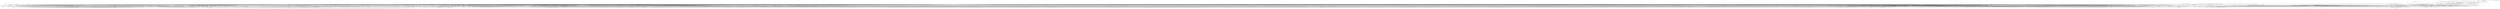digraph depends {
    node [shape=plaintext]
"adwaita-icon-theme-symbolic" -> "adwaita-icon-theme-lic" [style=dotted]
"adwaita-icon-theme-symbolic" -> "hicolor-icon-theme"
"alsa-conf" -> "libasound-lic" [style=dotted]
"alsa-state" -> "alsa-state-lic" [style=dotted]
"alsa-state" -> "alsa-states" [style=dotted]
"alsa-state" -> "alsa-utils-alsactl"
"alsa-states" -> "alsa-state-lic" [style=dotted]
"alsa-utils-alsactl" -> "alsa-states" [style=dotted]
"alsa-utils-alsactl" -> "alsa-utils-lic" [style=dotted]
"alsa-utils-alsactl" -> "libasound2"
"alsa-utils-alsamixer" -> "alsa-utils-lic" [style=dotted]
"alsa-utils-alsamixer" -> "libasound2"
"alsa-utils-alsamixer" -> "libformw5"
"alsa-utils-alsamixer" -> "libmenuw5"
"alsa-utils-alsamixer" -> "libncursesw5"
"alsa-utils-alsamixer" -> "libpanelw5"
"alsa-utils-alsamixer" -> "libtinfo5"
"apm" -> "apmd-lic" [style=dotted]
"apmd" -> "apmd-lic" [style=dotted]
"apmd" -> "libapm1"
"apm" -> "libapm1"
"avahi-daemon" -> "avahi-lic" [style=dotted]
"avahi-daemon" -> "base-files"
"avahi-daemon" -> "base-passwd"
"avahi-daemon" -> "libavahi-common3"
"avahi-daemon" -> "libavahi-core7"
"avahi-daemon" -> "libcap2"
"avahi-daemon" -> "libdaemon0"
"avahi-daemon" -> "libdbus-1-3"
"avahi-daemon" -> "libexpat1"
"avahi-daemon" -> "libnss-mdns" [style=dotted]
"avahi-daemon" -> "shadow"
"avahi-locale-en-gb" -> "virtual-locale-en-gb" [style=dotted]
"base-files" -> "base-files-lic" [style=dotted]
"base-passwd" -> "base-passwd-lic" [style=dotted]
"bash" -> "base-files"
"bash" -> "bash-lic" [style=dotted]
"bash" -> "libtinfo5"
"bash" -> "update-alternatives-opkg"
"bluez5" -> "bluez5-lic" [style=dotted]
"bluez5" -> "libdbus-1-3"
"bluez5" -> "libglib-2.0-0"
"bluez5" -> "libreadline8"
"bluez5" -> "libudev1"
"bluez5" -> "pi-bluetooth"
"bluez-firmware-rpidistro-bcm43430a1-hcd" -> "bluez-firmware-rpidistro-cypress-license"
"bluez-firmware-rpidistro-bcm43430a1-hcd" -> "bluez-firmware-rpidistro-lic" [style=dotted]
"bluez-firmware-rpidistro-bcm4345c0-hcd" -> "bluez-firmware-rpidistro-cypress-license"
"bluez-firmware-rpidistro-bcm4345c0-hcd" -> "bluez-firmware-rpidistro-lic" [style=dotted]
"bluez-firmware-rpidistro-cypress-license" -> "bluez-firmware-rpidistro-lic" [style=dotted]
"busybox" -> "busybox-lic" [style=dotted]
"busybox" -> "busybox-udhcpc" [style=dotted]
"busybox-syslog" -> "busybox"
"busybox-syslog" -> "busybox-lic" [style=dotted]
"busybox-syslog" -> "update-alternatives-opkg"
"busybox-udhcpc" -> "busybox-lic" [style=dotted]
"busybox" -> "update-alternatives-opkg"
"connman" -> "bluez5"
"connman-conf" -> "connman-conf-lic" [style=dotted]
"connman" -> "connman-conf" [style=dotted]
"connman" -> "connman-lic" [style=dotted]
"connman" -> "connman-plugin-vpn-l2tp" [style=dotted]
"connman" -> "connman-plugin-vpn-openvpn" [style=dotted]
"connman" -> "connman-plugin-vpn-pppt" [style=dotted]
"connman" -> "connman-plugin-vpn-vpnc" [style=dotted]
"connman" -> "connman-tests" [style=dotted]
"connman" -> "connman-tools" [style=dotted]
"connman" -> "connman-vpn" [style=dotted]
"connman" -> "connman-wait-online" [style=dotted]
"connman" -> "dbus-1"
"connman" -> "iptables"
"connman" -> "libdbus-1-3"
"connman" -> "libglib-2.0-0"
"connman" -> "libgnutls30"
"connman" -> "neard" [style=dotted]
"connman" -> "ofono"
"connman" -> "openvpn"
"connman-plugin-vpn-l2tp" -> "connman-vpn"
"connman-plugin-vpn-openvpn" -> "connman-vpn"
"connman-plugin-vpn-openvpn" -> "libdbus-1-3"
"connman-plugin-vpn-vpnc" -> "connman-vpn"
"connman-plugin-vpn-vpnc" -> "libdbus-1-3"
"connman" -> "pptp-linux"
"connman-tests" -> "connman-lic" [style=dotted]
"connman-tests" -> "iptables"
"connman-tests" -> "libdbus-1-3"
"connman-tests" -> "libglib-2.0-0"
"connman-tests" -> "libgnutls30"
"connman-tools" -> "connman"
"connman-tools" -> "connman-lic" [style=dotted]
"connman-tools" -> "libglib-2.0-0"
"connman-tools" -> "libgnutls30"
"connman" -> "update-alternatives-opkg"
"connman" -> "vpnc"
"connman-vpn" -> "connman-lic" [style=dotted]
"connman-vpn" -> "libdbus-1-3"
"connman-vpn" -> "libglib-2.0-0"
"connman-vpn" -> "libgnutls30"
"connman-wait-online" -> "connman-lic" [style=dotted]
"connman-wait-online" -> "libdbus-1-3"
"connman-wait-online" -> "libglib-2.0-0"
"connman" -> "wpa-supplicant"
"connman" -> "xl2tpd"
"cpushareholder-stub" -> "cpushareholder-stub-lic" [style=dotted]
"dbus-1" -> "base-files"
"dbus-1" -> "base-passwd"
"dbus-1" -> "dbus-lic" [style=dotted]
"dbus-1" -> "libdbus-1-3"
"dbus-1" -> "libexpat1"
"dbus-1" -> "libsystemd0"
"dbus-1" -> "shadow"
"directfb" -> "directfb-lic" [style=dotted]
"directfb" -> "libfreetype6"
"directfb" -> "libjpeg62"
"directfb" -> "libpng16-16"
"directfb" -> "libstdc++6"
"directfb" -> "libz1"
"e2fsprogs-badblocks" -> "e2fsprogs-lic" [style=dotted]
"e2fsprogs-badblocks" -> "libcom-err2"
"e2fsprogs-badblocks" -> "libext2fs2"
"e2fsprogs-e2fsck" -> "e2fsprogs-lic" [style=dotted]
"e2fsprogs-e2fsck" -> "libblkid1"
"e2fsprogs-e2fsck" -> "libcom-err2"
"e2fsprogs-e2fsck" -> "libe2p2"
"e2fsprogs-e2fsck" -> "libext2fs2"
"e2fsprogs-e2fsck" -> "libuuid1"
"e2fsprogs" -> "e2fsprogs-badblocks"
"e2fsprogs" -> "e2fsprogs-e2fsck" [style=dotted]
"e2fsprogs" -> "e2fsprogs-lic" [style=dotted]
"e2fsprogs" -> "e2fsprogs-mke2fs" [style=dotted]
"e2fsprogs" -> "libblkid1"
"e2fsprogs" -> "libcom-err2"
"e2fsprogs" -> "libe2p2"
"e2fsprogs" -> "libext2fs2"
"e2fsprogs" -> "libss2"
"e2fsprogs" -> "libuuid1"
"e2fsprogs-mke2fs" -> "e2fsprogs-lic" [style=dotted]
"e2fsprogs-mke2fs" -> "libblkid1"
"e2fsprogs-mke2fs" -> "libcom-err2"
"e2fsprogs-mke2fs" -> "libe2p2"
"e2fsprogs-mke2fs" -> "libext2fs2"
"e2fsprogs-mke2fs" -> "libuuid1"
"e2fsprogs-mke2fs" -> "update-alternatives-opkg"
"e2fsprogs" -> "update-alternatives-opkg"
"fontconfig-utils" -> "libfontconfig1"
"fontconfig-utils" -> "libfontconfig-lic" [style=dotted]
"fontconfig-utils" -> "libfreetype6"
"glibc-gconv-iso8859-1" -> "glibc-gconv"
"glibc-locale-en-gb" -> "virtual-locale-en-gb" [style=dotted]
"gstreamer1.0" -> "gstreamer1.0-lic" [style=dotted]
"gstreamer1.0" -> "libcap2"
"gstreamer1.0" -> "libglib-2.0-0"
"gstreamer1.0-locale-en-gb" -> "virtual-locale-en-gb" [style=dotted]
"gstreamer1.0-plugins-bad-locale-en-gb" -> "virtual-locale-en-gb" [style=dotted]
"gstreamer1.0-plugins-base-locale-en-gb" -> "virtual-locale-en-gb" [style=dotted]
"gtk+3-demo" -> "gtk+3-lic" [style=dotted]
"gtk+3-demo" -> "libatk-1.0-0"
"gtk+3-demo" -> "libcairo2"
"gtk+3-demo" -> "libepoxy0"
"gtk+3-demo" -> "libgdk-pixbuf-2.0-0"
"gtk+3-demo" -> "libglib-2.0-0"
"gtk+3-demo" -> "libgtk-3.0"
"gtk+3-demo" -> "libharfbuzz0"
"gtk+3-demo" -> "pango"
"gtk+3-locale-en-gb" -> "virtual-locale-en-gb" [style=dotted]
"gtk+3-locale-en" -> "virtual-locale-en" [style=dotted]
"hdparm" -> "hdparm-lic" [style=dotted]
"hdparm" -> "update-alternatives-opkg"
"hicolor-icon-theme" -> "hicolor-icon-theme-lic" [style=dotted]
"iptables" -> "iptables-lic" [style=dotted]
"iptables" -> "iptables-modules" [style=dotted]
"iptables" -> "iptables-module-xt-standard"
"iptables" -> "kernel-module-iptable-filter" [style=dotted]
"iptables" -> "kernel-module-iptable-nat" [style=dotted]
"iptables" -> "kernel-module-ip-tables" [style=dotted]
"iptables" -> "kernel-module-ipt-masquerade" [style=dotted]
"iptables" -> "kernel-module-nf-conntrack-ipv4" [style=dotted]
"iptables" -> "kernel-module-nf-conntrack" [style=dotted]
"iptables" -> "kernel-module-nf-defrag-ipv4" [style=dotted]
"iptables" -> "kernel-module-nf-nat" [style=dotted]
"iptables" -> "kernel-module-x-tables" [style=dotted]
"iptables-module-ip6t-ah" -> "iptables"
"iptables-module-ip6t-dnat" -> "iptables"
"iptables-module-ip6t-dnpt" -> "iptables"
"iptables-module-ip6t-dst" -> "iptables"
"iptables-module-ip6t-eui64" -> "iptables"
"iptables-module-ip6t-frag" -> "iptables"
"iptables-module-ip6t-hbh" -> "iptables"
"iptables-module-ip6t-hl" -> "iptables"
"iptables-module-ip6t-icmp6" -> "iptables"
"iptables-module-ip6t-ipv6header" -> "iptables"
"iptables-module-ip6t-log" -> "iptables"
"iptables-module-ip6t-masquerade" -> "iptables"
"iptables-module-ip6t-mh" -> "iptables"
"iptables-module-ip6t-netmap" -> "iptables"
"iptables-module-ip6t-redirect" -> "iptables"
"iptables-module-ip6t-reject" -> "iptables"
"iptables-module-ip6t-rt" -> "iptables"
"iptables-module-ip6t-snat" -> "iptables"
"iptables-module-ip6t-snpt" -> "iptables"
"iptables-module-ip6t-srh" -> "iptables"
"iptables-module-ipt-ah" -> "iptables"
"iptables-module-ipt-clusterip" -> "iptables"
"iptables-module-ipt-dnat" -> "iptables"
"iptables-module-ipt-ecn" -> "iptables"
"iptables-module-ipt-icmp" -> "iptables"
"iptables-module-ipt-log" -> "iptables"
"iptables-module-ipt-masquerade" -> "iptables"
"iptables-module-ipt-netmap" -> "iptables"
"iptables-module-ipt-realm" -> "iptables"
"iptables-module-ipt-redirect" -> "iptables"
"iptables-module-ipt-reject" -> "iptables"
"iptables-module-ipt-snat" -> "iptables"
"iptables-module-ipt-ttl" -> "iptables"
"iptables-module-ipt-ulog" -> "iptables"
"iptables-modules" -> "iptables-lic" [style=dotted]
"iptables-modules" -> "iptables-module-ip6t-ah"
"iptables-modules" -> "iptables-module-ip6t-dnat"
"iptables-modules" -> "iptables-module-ip6t-dnpt"
"iptables-modules" -> "iptables-module-ip6t-dst"
"iptables-modules" -> "iptables-module-ip6t-eui64"
"iptables-modules" -> "iptables-module-ip6t-frag"
"iptables-modules" -> "iptables-module-ip6t-hbh"
"iptables-modules" -> "iptables-module-ip6t-hl"
"iptables-modules" -> "iptables-module-ip6t-icmp6"
"iptables-modules" -> "iptables-module-ip6t-ipv6header"
"iptables-modules" -> "iptables-module-ip6t-log"
"iptables-modules" -> "iptables-module-ip6t-masquerade"
"iptables-modules" -> "iptables-module-ip6t-mh"
"iptables-modules" -> "iptables-module-ip6t-netmap"
"iptables-modules" -> "iptables-module-ip6t-redirect"
"iptables-modules" -> "iptables-module-ip6t-reject"
"iptables-modules" -> "iptables-module-ip6t-rt"
"iptables-modules" -> "iptables-module-ip6t-snat"
"iptables-modules" -> "iptables-module-ip6t-snpt"
"iptables-modules" -> "iptables-module-ip6t-srh"
"iptables-modules" -> "iptables-module-ipt-ah"
"iptables-modules" -> "iptables-module-ipt-clusterip"
"iptables-modules" -> "iptables-module-ipt-dnat"
"iptables-modules" -> "iptables-module-ipt-ecn"
"iptables-modules" -> "iptables-module-ipt-icmp"
"iptables-modules" -> "iptables-module-ipt-log"
"iptables-modules" -> "iptables-module-ipt-masquerade"
"iptables-modules" -> "iptables-module-ipt-netmap"
"iptables-modules" -> "iptables-module-ipt-realm"
"iptables-modules" -> "iptables-module-ipt-redirect"
"iptables-modules" -> "iptables-module-ipt-reject"
"iptables-modules" -> "iptables-module-ipt-snat"
"iptables-modules" -> "iptables-module-ipt-ttl"
"iptables-modules" -> "iptables-module-ipt-ulog"
"iptables-modules" -> "iptables-module-xt-addrtype"
"iptables-modules" -> "iptables-module-xt-audit"
"iptables-modules" -> "iptables-module-xt-bpf"
"iptables-modules" -> "iptables-module-xt-cgroup"
"iptables-modules" -> "iptables-module-xt-checksum"
"iptables-modules" -> "iptables-module-xt-classify"
"iptables-modules" -> "iptables-module-xt-cluster"
"iptables-modules" -> "iptables-module-xt-comment"
"iptables-modules" -> "iptables-module-xt-connbytes"
"iptables-modules" -> "iptables-module-xt-connlimit"
"iptables-modules" -> "iptables-module-xt-connmark"
"iptables-modules" -> "iptables-module-xt-connsecmark"
"iptables-modules" -> "iptables-module-xt-conntrack"
"iptables-modules" -> "iptables-module-xt-cpu"
"iptables-modules" -> "iptables-module-xt-ct"
"iptables-modules" -> "iptables-module-xt-dccp"
"iptables-modules" -> "iptables-module-xt-devgroup"
"iptables-modules" -> "iptables-module-xt-dscp"
"iptables-modules" -> "iptables-module-xt-ecn"
"iptables-modules" -> "iptables-module-xt-esp"
"iptables-modules" -> "iptables-module-xt-hashlimit"
"iptables-modules" -> "iptables-module-xt-helper"
"iptables-modules" -> "iptables-module-xt-hmark"
"iptables-modules" -> "iptables-module-xt-idletimer"
"iptables-modules" -> "iptables-module-xt-ipcomp"
"iptables-modules" -> "iptables-module-xt-iprange"
"iptables-modules" -> "iptables-module-xt-ipvs"
"iptables-modules" -> "iptables-module-xt-led"
"iptables-modules" -> "iptables-module-xt-length"
"iptables-modules" -> "iptables-module-xt-limit"
"iptables-modules" -> "iptables-module-xt-mac"
"iptables-modules" -> "iptables-module-xt-mark"
"iptables-modules" -> "iptables-module-xt-multiport"
"iptables-modules" -> "iptables-module-xt-nfacct"
"iptables-modules" -> "iptables-module-xt-nflog"
"iptables-modules" -> "iptables-module-xt-nfqueue"
"iptables-modules" -> "iptables-module-xt-osf"
"iptables-modules" -> "iptables-module-xt-owner"
"iptables-modules" -> "iptables-module-xt-physdev"
"iptables-modules" -> "iptables-module-xt-pkttype"
"iptables-modules" -> "iptables-module-xt-policy"
"iptables-modules" -> "iptables-module-xt-quota"
"iptables-modules" -> "iptables-module-xt-rateest"
"iptables-modules" -> "iptables-module-xt-recent"
"iptables-modules" -> "iptables-module-xt-rpfilter"
"iptables-modules" -> "iptables-module-xt-sctp"
"iptables-modules" -> "iptables-module-xt-secmark"
"iptables-modules" -> "iptables-module-xt-set"
"iptables-modules" -> "iptables-module-xt-socket"
"iptables-modules" -> "iptables-module-xt-standard"
"iptables-modules" -> "iptables-module-xt-statistic"
"iptables-modules" -> "iptables-module-xt-string"
"iptables-modules" -> "iptables-module-xt-synproxy"
"iptables-modules" -> "iptables-module-xt-tcp"
"iptables-modules" -> "iptables-module-xt-tcpmss"
"iptables-modules" -> "iptables-module-xt-tcpoptstrip"
"iptables-modules" -> "iptables-module-xt-tee"
"iptables-modules" -> "iptables-module-xt-time"
"iptables-modules" -> "iptables-module-xt-tos"
"iptables-modules" -> "iptables-module-xt-tproxy"
"iptables-modules" -> "iptables-module-xt-trace"
"iptables-modules" -> "iptables-module-xt-u32"
"iptables-modules" -> "iptables-module-xt-udp"
"iptables-module-xt-addrtype" -> "iptables"
"iptables-module-xt-audit" -> "iptables"
"iptables-module-xt-bpf" -> "iptables"
"iptables-module-xt-cgroup" -> "iptables"
"iptables-module-xt-checksum" -> "iptables"
"iptables-module-xt-classify" -> "iptables"
"iptables-module-xt-cluster" -> "iptables"
"iptables-module-xt-comment" -> "iptables"
"iptables-module-xt-connbytes" -> "iptables"
"iptables-module-xt-connlimit" -> "iptables"
"iptables-module-xt-connmark" -> "iptables"
"iptables-module-xt-connsecmark" -> "iptables"
"iptables-module-xt-conntrack" -> "iptables"
"iptables-module-xt-cpu" -> "iptables"
"iptables-module-xt-ct" -> "iptables"
"iptables-module-xt-dccp" -> "iptables"
"iptables-module-xt-devgroup" -> "iptables"
"iptables-module-xt-dscp" -> "iptables"
"iptables-module-xt-ecn" -> "iptables"
"iptables-module-xt-esp" -> "iptables"
"iptables-module-xt-hashlimit" -> "iptables"
"iptables-module-xt-helper" -> "iptables"
"iptables-module-xt-hmark" -> "iptables"
"iptables-module-xt-idletimer" -> "iptables"
"iptables-module-xt-ipcomp" -> "iptables"
"iptables-module-xt-iprange" -> "iptables"
"iptables-module-xt-ipvs" -> "iptables"
"iptables-module-xt-led" -> "iptables"
"iptables-module-xt-length" -> "iptables"
"iptables-module-xt-limit" -> "iptables"
"iptables-module-xt-mac" -> "iptables"
"iptables-module-xt-mark" -> "iptables"
"iptables-module-xt-multiport" -> "iptables"
"iptables-module-xt-nfacct" -> "iptables"
"iptables-module-xt-nflog" -> "iptables"
"iptables-module-xt-nfqueue" -> "iptables"
"iptables-module-xt-osf" -> "iptables"
"iptables-module-xt-owner" -> "iptables"
"iptables-module-xt-physdev" -> "iptables"
"iptables-module-xt-pkttype" -> "iptables"
"iptables-module-xt-policy" -> "iptables"
"iptables-module-xt-quota" -> "iptables"
"iptables-module-xt-rateest" -> "iptables"
"iptables-module-xt-recent" -> "iptables"
"iptables-module-xt-rpfilter" -> "iptables"
"iptables-module-xt-sctp" -> "iptables"
"iptables-module-xt-secmark" -> "iptables"
"iptables-module-xt-set" -> "iptables"
"iptables-module-xt-socket" -> "iptables"
"iptables-module-xt-standard" -> "iptables"
"iptables-module-xt-statistic" -> "iptables"
"iptables-module-xt-string" -> "iptables"
"iptables-module-xt-synproxy" -> "iptables"
"iptables-module-xt-tcp" -> "iptables"
"iptables-module-xt-tcpmss" -> "iptables"
"iptables-module-xt-tcpoptstrip" -> "iptables"
"iptables-module-xt-tee" -> "iptables"
"iptables-module-xt-time" -> "iptables"
"iptables-module-xt-tos" -> "iptables"
"iptables-module-xt-tproxy" -> "iptables"
"iptables-module-xt-trace" -> "iptables"
"iptables-module-xt-u32" -> "iptables"
"iptables-module-xt-udp" -> "iptables"
"iw" -> "iw-lic" [style=dotted]
"iw" -> "libnl-3-200"
"iw" -> "libnl-genl-3-200"
"kbd-consolefonts" -> "kbd-lic" [style=dotted]
"kbd" -> "kbd-lic" [style=dotted]
"kbd-keymaps" -> "kbd-lic" [style=dotted]
"kbd" -> "update-alternatives-opkg"
"kernel-module-6lowpan-4.19.58" -> "kernel-module-ipv6-4.19.58"
"kernel-module-6pack-4.19.58" -> "kernel-module-ax25-4.19.58"
"kernel-module-8021q-4.19.58" -> "kernel-module-garp-4.19.58"
"kernel-module-8192cu-4.19.58" -> "kernel-module-cfg80211-4.19.58"
"kernel-module-9p-4.19.58" -> "kernel-module-9pnet-4.19.58"
"kernel-module-act-ipt-4.19.58" -> "kernel-module-x-tables-4.19.58"
"kernel-module-ad714x-i2c-4.19.58" -> "kernel-module-ad714x-4.19.58"
"kernel-module-ad714x-spi-4.19.58" -> "kernel-module-ad714x-4.19.58"
"kernel-module-ads1015-4.19.58" -> "kernel-module-hwmon-4.19.58"
"kernel-module-ads7846-4.19.58" -> "kernel-module-hwmon-4.19.58"
"kernel-module-adv7180-4.19.58" -> "kernel-module-media-4.19.58"
"kernel-module-adv7180-4.19.58" -> "kernel-module-v4l2-common-4.19.58"
"kernel-module-adv7180-4.19.58" -> "kernel-module-videodev-4.19.58"
"kernel-module-adxl34x-i2c-4.19.58" -> "kernel-module-adxl34x-4.19.58"
"kernel-module-adxl34x-spi-4.19.58" -> "kernel-module-adxl34x-4.19.58"
"kernel-module-aes-arm-bs-4.19.58" -> "kernel-module-crypto-simd-4.19.58"
"kernel-module-af9013-4.19.58" -> "kernel-module-dvb-core-4.19.58"
"kernel-module-af9013-4.19.58" -> "kernel-module-i2c-mux-4.19.58"
"kernel-module-af9033-4.19.58" -> "kernel-module-dvb-core-4.19.58"
"kernel-module-ah6-4.19.58" -> "kernel-module-ipv6-4.19.58"
"kernel-module-aircable-4.19.58" -> "kernel-module-usbserial-4.19.58"
"kernel-module-algif-skcipher-4.19.58" -> "kernel-module-af-alg-4.19.58"
"kernel-module-appletalk-4.19.58" -> "kernel-module-psnap-4.19.58"
"kernel-module-ar5523-4.19.58" -> "kernel-module-cfg80211-4.19.58"
"kernel-module-ar5523-4.19.58" -> "kernel-module-mac80211-4.19.58"
"kernel-module-arizona-micsupp-4.19.58" -> "kernel-module-snd-soc-core-4.19.58"
"kernel-module-ark3116-4.19.58" -> "kernel-module-usbserial-4.19.58"
"kernel-module-arptable-filter-4.19.58" -> "kernel-module-arp-tables-4.19.58"
"kernel-module-arptable-filter-4.19.58" -> "kernel-module-x-tables-4.19.58"
"kernel-module-arp-tables-4.19.58" -> "kernel-module-x-tables-4.19.58"
"kernel-module-arpt-mangle-4.19.58" -> "kernel-module-x-tables-4.19.58"
"kernel-module-async-memcpy-4.19.58" -> "kernel-module-async-tx-4.19.58"
"kernel-module-async-pq-4.19.58" -> "kernel-module-async-tx-4.19.58"
"kernel-module-async-pq-4.19.58" -> "kernel-module-async-xor-4.19.58"
"kernel-module-async-pq-4.19.58" -> "kernel-module-raid6-pq-4.19.58"
"kernel-module-async-raid6-recov-4.19.58" -> "kernel-module-async-tx-4.19.58"
"kernel-module-async-raid6-recov-4.19.58" -> "kernel-module-raid6-pq-4.19.58"
"kernel-module-async-xor-4.19.58" -> "kernel-module-async-tx-4.19.58"
"kernel-module-async-xor-4.19.58" -> "kernel-module-xor-4.19.58"
"kernel-module-at76c50x-usb-4.19.58" -> "kernel-module-cfg80211-4.19.58"
"kernel-module-at76c50x-usb-4.19.58" -> "kernel-module-mac80211-4.19.58"
"kernel-module-at86rf230-4.19.58" -> "kernel-module-mac802154-4.19.58"
"kernel-module-ath3k-4.19.58" -> "kernel-module-bluetooth-4.19.58"
"kernel-module-ath-4.19.58" -> "kernel-module-cfg80211-4.19.58"
"kernel-module-ath6kl-core-4.19.58" -> "kernel-module-cfg80211-4.19.58"
"kernel-module-ath6kl-usb-4.19.58" -> "kernel-module-ath6kl-core-4.19.58"
"kernel-module-ath9k-4.19.58" -> "kernel-module-ath-4.19.58"
"kernel-module-ath9k-4.19.58" -> "kernel-module-ath9k-common-4.19.58"
"kernel-module-ath9k-4.19.58" -> "kernel-module-ath9k-hw-4.19.58"
"kernel-module-ath9k-4.19.58" -> "kernel-module-cfg80211-4.19.58"
"kernel-module-ath9k-4.19.58" -> "kernel-module-mac80211-4.19.58"
"kernel-module-ath9k-common-4.19.58" -> "kernel-module-ath-4.19.58"
"kernel-module-ath9k-common-4.19.58" -> "kernel-module-ath9k-hw-4.19.58"
"kernel-module-ath9k-common-4.19.58" -> "kernel-module-cfg80211-4.19.58"
"kernel-module-ath9k-htc-4.19.58" -> "kernel-module-ath-4.19.58"
"kernel-module-ath9k-htc-4.19.58" -> "kernel-module-ath9k-common-4.19.58"
"kernel-module-ath9k-htc-4.19.58" -> "kernel-module-ath9k-hw-4.19.58"
"kernel-module-ath9k-htc-4.19.58" -> "kernel-module-cfg80211-4.19.58"
"kernel-module-ath9k-htc-4.19.58" -> "kernel-module-mac80211-4.19.58"
"kernel-module-ath9k-hw-4.19.58" -> "kernel-module-ath-4.19.58"
"kernel-module-au0828-4.19.58" -> "kernel-module-dvb-core-4.19.58"
"kernel-module-au0828-4.19.58" -> "kernel-module-media-4.19.58"
"kernel-module-au0828-4.19.58" -> "kernel-module-tveeprom-4.19.58"
"kernel-module-au0828-4.19.58" -> "kernel-module-v4l2-common-4.19.58"
"kernel-module-au0828-4.19.58" -> "kernel-module-videobuf2-common-4.19.58"
"kernel-module-au0828-4.19.58" -> "kernel-module-videobuf2-v4l2-4.19.58"
"kernel-module-au0828-4.19.58" -> "kernel-module-videobuf2-vmalloc-4.19.58"
"kernel-module-au0828-4.19.58" -> "kernel-module-videodev-4.19.58"
"kernel-module-au8522-decoder-4.19.58" -> "kernel-module-au8522-common-4.19.58"
"kernel-module-au8522-decoder-4.19.58" -> "kernel-module-media-4.19.58"
"kernel-module-au8522-decoder-4.19.58" -> "kernel-module-v4l2-common-4.19.58"
"kernel-module-au8522-decoder-4.19.58" -> "kernel-module-videodev-4.19.58"
"kernel-module-au8522-dig-4.19.58" -> "kernel-module-au8522-common-4.19.58"
"kernel-module-authencesn-4.19.58" -> "kernel-module-authenc-4.19.58"
"kernel-module-b2c2-flexcop-4.19.58" -> "kernel-module-cx24113-4.19.58"
"kernel-module-b2c2-flexcop-4.19.58" -> "kernel-module-cx24123-4.19.58"
"kernel-module-b2c2-flexcop-4.19.58" -> "kernel-module-dvb-core-4.19.58"
"kernel-module-b2c2-flexcop-4.19.58" -> "kernel-module-s5h1420-4.19.58"
"kernel-module-b2c2-flexcop-usb-4.19.58" -> "kernel-module-b2c2-flexcop-4.19.58"
"kernel-module-b43-4.19.58" -> "kernel-module-bcma-4.19.58"
"kernel-module-b43-4.19.58" -> "kernel-module-cfg80211-4.19.58"
"kernel-module-b43-4.19.58" -> "kernel-module-mac80211-4.19.58"
"kernel-module-b43-4.19.58" -> "kernel-module-ssb-4.19.58"
"kernel-module-b43legacy-4.19.58" -> "kernel-module-cfg80211-4.19.58"
"kernel-module-b43legacy-4.19.58" -> "kernel-module-mac80211-4.19.58"
"kernel-module-b43legacy-4.19.58" -> "kernel-module-ssb-4.19.58"
"kernel-module-batman-adv-4.19.58" -> "kernel-module-cfg80211-4.19.58"
"kernel-module-baycom-ser-fdx-4.19.58" -> "kernel-module-hdlcdrv-4.19.58"
"kernel-module-baycom-ser-hdx-4.19.58" -> "kernel-module-hdlcdrv-4.19.58"
"kernel-module-bcm203x-4.19.58" -> "kernel-module-bluetooth-4.19.58"
"kernel-module-bcm2835-codec-4.19.58" -> "kernel-module-bcm2835-mmal-vchiq-4.19.58"
"kernel-module-bcm2835-codec-4.19.58" -> "kernel-module-v4l2-mem2mem-4.19.58"
"kernel-module-bcm2835-codec-4.19.58" -> "kernel-module-videobuf2-common-4.19.58"
"kernel-module-bcm2835-codec-4.19.58" -> "kernel-module-videobuf2-dma-contig-4.19.58"
"kernel-module-bcm2835-codec-4.19.58" -> "kernel-module-videobuf2-v4l2-4.19.58"
"kernel-module-bcm2835-codec-4.19.58" -> "kernel-module-videodev-4.19.58"
"kernel-module-bcm2835-mmal-vchiq-4.19.58" -> "kernel-module-vc-sm-cma-4.19.58"
"kernel-module-bcm2835-smi-dev-4.19.58" -> "kernel-module-bcm2835-smi-4.19.58"
"kernel-module-bcm2835-smi-nand-4.19.58" -> "kernel-module-bcm2835-smi-4.19.58"
"kernel-module-bcm2835-smi-nand-4.19.58" -> "kernel-module-nand-4.19.58"
"kernel-module-bcm2835-unicam-4.19.58" -> "kernel-module-v4l2-common-4.19.58"
"kernel-module-bcm2835-unicam-4.19.58" -> "kernel-module-v4l2-dv-timings-4.19.58"
"kernel-module-bcm2835-unicam-4.19.58" -> "kernel-module-v4l2-fwnode-4.19.58"
"kernel-module-bcm2835-unicam-4.19.58" -> "kernel-module-videobuf2-common-4.19.58"
"kernel-module-bcm2835-unicam-4.19.58" -> "kernel-module-videobuf2-dma-contig-4.19.58"
"kernel-module-bcm2835-unicam-4.19.58" -> "kernel-module-videobuf2-v4l2-4.19.58"
"kernel-module-bcm2835-unicam-4.19.58" -> "kernel-module-videodev-4.19.58"
"kernel-module-bcm2835-v4l2-4.19.58" -> "kernel-module-bcm2835-mmal-vchiq-4.19.58"
"kernel-module-bcm2835-v4l2-4.19.58" -> "kernel-module-v4l2-common-4.19.58"
"kernel-module-bcm2835-v4l2-4.19.58" -> "kernel-module-videobuf2-common-4.19.58"
"kernel-module-bcm2835-v4l2-4.19.58" -> "kernel-module-videobuf2-v4l2-4.19.58"
"kernel-module-bcm2835-v4l2-4.19.58" -> "kernel-module-videobuf2-vmalloc-4.19.58"
"kernel-module-bcm2835-v4l2-4.19.58" -> "kernel-module-videodev-4.19.58"
"kernel-module-belkin-sa-4.19.58" -> "kernel-module-usbserial-4.19.58"
"kernel-module-bfusb-4.19.58" -> "kernel-module-bluetooth-4.19.58"
"kernel-module-block2mtd-4.19.58" -> "kernel-module-mtd-4.19.58"
"kernel-module-bluetooth-4.19.58" -> "kernel-module-ecdh-generic-4.19.58"
"kernel-module-bluetooth-4.19.58" -> "kernel-module-rfkill-4.19.58"
"kernel-module-bluetooth-6lowpan-4.19.58" -> "kernel-module-6lowpan-4.19.58"
"kernel-module-bluetooth-6lowpan-4.19.58" -> "kernel-module-bluetooth-4.19.58"
"kernel-module-bmp280-4.19.58" -> "kernel-module-industrialio-4.19.58"
"kernel-module-bmp280-i2c-4.19.58" -> "kernel-module-bmp280-4.19.58"
"kernel-module-bmp280-spi-4.19.58" -> "kernel-module-bmp280-4.19.58"
"kernel-module-bnep-4.19.58" -> "kernel-module-bluetooth-4.19.58"
"kernel-module-bpa10x-4.19.58" -> "kernel-module-bluetooth-4.19.58"
"kernel-module-bpqether-4.19.58" -> "kernel-module-ax25-4.19.58"
"kernel-module-brcmfmac-4.19.58" -> "kernel-module-brcmutil-4.19.58"
"kernel-module-brcmfmac-4.19.58" -> "kernel-module-cfg80211-4.19.58"
"kernel-module-bridge-4.19.58" -> "kernel-module-ipv6-4.19.58"
"kernel-module-bridge-4.19.58" -> "kernel-module-llc-4.19.58"
"kernel-module-bridge-4.19.58" -> "kernel-module-stp-4.19.58"
"kernel-module-br-netfilter-4.19.58" -> "kernel-module-bridge-4.19.58"
"kernel-module-bsd-comp-4.19.58" -> "kernel-module-ppp-generic-4.19.58"
"kernel-module-btbcm-4.19.58" -> "kernel-module-bluetooth-4.19.58"
"kernel-module-btintel-4.19.58" -> "kernel-module-bluetooth-4.19.58"
"kernel-module-btmrvl-4.19.58" -> "kernel-module-bluetooth-4.19.58"
"kernel-module-btmrvl-sdio-4.19.58" -> "kernel-module-bluetooth-4.19.58"
"kernel-module-btmrvl-sdio-4.19.58" -> "kernel-module-btmrvl-4.19.58"
"kernel-module-btrfs-4.19.58" -> "kernel-module-lzo-compress-4.19.58"
"kernel-module-btrfs-4.19.58" -> "kernel-module-raid6-pq-4.19.58"
"kernel-module-btrfs-4.19.58" -> "kernel-module-xor-4.19.58"
"kernel-module-btrfs-4.19.58" -> "kernel-module-zlib-deflate-4.19.58"
"kernel-module-btrfs-4.19.58" -> "kernel-module-zstd-compress-4.19.58"
"kernel-module-btrfs-4.19.58" -> "kernel-module-zstd-decompress-4.19.58"
"kernel-module-btrtl-4.19.58" -> "kernel-module-bluetooth-4.19.58"
"kernel-module-btusb-4.19.58" -> "kernel-module-bluetooth-4.19.58"
"kernel-module-btusb-4.19.58" -> "kernel-module-btbcm-4.19.58"
"kernel-module-btusb-4.19.58" -> "kernel-module-btintel-4.19.58"
"kernel-module-btusb-4.19.58" -> "kernel-module-btrtl-4.19.58"
"kernel-module-btwilink-4.19.58" -> "kernel-module-bluetooth-4.19.58"
"kernel-module-btwilink-4.19.58" -> "kernel-module-st-drv-4.19.58"
"kernel-module-can-bcm-4.19.58" -> "kernel-module-can-4.19.58"
"kernel-module-can-gw-4.19.58" -> "kernel-module-can-4.19.58"
"kernel-module-can-raw-4.19.58" -> "kernel-module-can-4.19.58"
"kernel-module-carl9170-4.19.58" -> "kernel-module-ath-4.19.58"
"kernel-module-carl9170-4.19.58" -> "kernel-module-cfg80211-4.19.58"
"kernel-module-carl9170-4.19.58" -> "kernel-module-mac80211-4.19.58"
"kernel-module-cast5-generic-4.19.58" -> "kernel-module-cast-common-4.19.58"
"kernel-module-cc2520-4.19.58" -> "kernel-module-crc-ccitt-4.19.58"
"kernel-module-cc2520-4.19.58" -> "kernel-module-mac802154-4.19.58"
"kernel-module-cdc-mbim-4.19.58" -> "kernel-module-cdc-ncm-4.19.58"
"kernel-module-cdc-mbim-4.19.58" -> "kernel-module-cdc-wdm-4.19.58"
"kernel-module-cfg80211-4.19.58" -> "kernel-module-rfkill-4.19.58"
"kernel-module-ch341-4.19.58" -> "kernel-module-usbserial-4.19.58"
"kernel-module-cp210x-4.19.58" -> "kernel-module-usbserial-4.19.58"
"kernel-module-cpia2-4.19.58" -> "kernel-module-v4l2-common-4.19.58"
"kernel-module-cpia2-4.19.58" -> "kernel-module-videodev-4.19.58"
"kernel-module-crypto-simd-4.19.58" -> "kernel-module-cryptd-4.19.58"
"kernel-module-cs53l32a-4.19.58" -> "kernel-module-v4l2-common-4.19.58"
"kernel-module-cs53l32a-4.19.58" -> "kernel-module-videodev-4.19.58"
"kernel-module-cuse-4.19.58" -> "kernel-module-fuse-4.19.58"
"kernel-module-cx231xx-4.19.58" -> "kernel-module-cx2341x-4.19.58"
"kernel-module-cx231xx-4.19.58" -> "kernel-module-i2c-mux-4.19.58"
"kernel-module-cx231xx-4.19.58" -> "kernel-module-media-4.19.58"
"kernel-module-cx231xx-4.19.58" -> "kernel-module-tveeprom-4.19.58"
"kernel-module-cx231xx-4.19.58" -> "kernel-module-v4l2-common-4.19.58"
"kernel-module-cx231xx-4.19.58" -> "kernel-module-videobuf-core-4.19.58"
"kernel-module-cx231xx-4.19.58" -> "kernel-module-videobuf-vmalloc-4.19.58"
"kernel-module-cx231xx-4.19.58" -> "kernel-module-videodev-4.19.58"
"kernel-module-cx231xx-alsa-4.19.58" -> "kernel-module-cx231xx-4.19.58"
"kernel-module-cx231xx-alsa-4.19.58" -> "kernel-module-snd-4.19.58"
"kernel-module-cx231xx-alsa-4.19.58" -> "kernel-module-snd-pcm-4.19.58"
"kernel-module-cx231xx-dvb-4.19.58" -> "kernel-module-cx231xx-4.19.58"
"kernel-module-cx231xx-dvb-4.19.58" -> "kernel-module-dvb-core-4.19.58"
"kernel-module-cx2341x-4.19.58" -> "kernel-module-v4l2-common-4.19.58"
"kernel-module-cx2341x-4.19.58" -> "kernel-module-videodev-4.19.58"
"kernel-module-cx25840-4.19.58" -> "kernel-module-media-4.19.58"
"kernel-module-cx25840-4.19.58" -> "kernel-module-v4l2-common-4.19.58"
"kernel-module-cx25840-4.19.58" -> "kernel-module-videodev-4.19.58"
"kernel-module-cxacru-4.19.58" -> "kernel-module-atm-4.19.58"
"kernel-module-cxacru-4.19.58" -> "kernel-module-usbatm-4.19.58"
"kernel-module-cxd2820r-4.19.58" -> "kernel-module-dvb-core-4.19.58"
"kernel-module-cxd2841er-4.19.58" -> "kernel-module-dvb-core-4.19.58"
"kernel-module-cxd2880-4.19.58" -> "kernel-module-dvb-core-4.19.58"
"kernel-module-cxd2880-spi-4.19.58" -> "kernel-module-dvb-core-4.19.58"
"kernel-module-cyberjack-4.19.58" -> "kernel-module-usbserial-4.19.58"
"kernel-module-cypress-m8-4.19.58" -> "kernel-module-usbserial-4.19.58"
"kernel-module-deflate-4.19.58" -> "kernel-module-zlib-deflate-4.19.58"
"kernel-module-dht11-4.19.58" -> "kernel-module-industrialio-4.19.58"
"kernel-module-dib3000mc-4.19.58" -> "kernel-module-dibx000-common-4.19.58"
"kernel-module-dib7000m-4.19.58" -> "kernel-module-dibx000-common-4.19.58"
"kernel-module-dib7000p-4.19.58" -> "kernel-module-dibx000-common-4.19.58"
"kernel-module-dib7000p-4.19.58" -> "kernel-module-dvb-core-4.19.58"
"kernel-module-dib8000-4.19.58" -> "kernel-module-dibx000-common-4.19.58"
"kernel-module-dib8000-4.19.58" -> "kernel-module-dvb-core-4.19.58"
"kernel-module-dib9000-4.19.58" -> "kernel-module-dibx000-common-4.19.58"
"kernel-module-dib9000-4.19.58" -> "kernel-module-dvb-core-4.19.58"
"kernel-module-digi-acceleport-4.19.58" -> "kernel-module-usbserial-4.19.58"
"kernel-module-dm-bufio-4.19.58" -> "kernel-module-dm-mod-4.19.58"
"kernel-module-dm-cache-4.19.58" -> "kernel-module-dm-bio-prison-4.19.58"
"kernel-module-dm-cache-4.19.58" -> "kernel-module-dm-mod-4.19.58"
"kernel-module-dm-cache-4.19.58" -> "kernel-module-dm-persistent-data-4.19.58"
"kernel-module-dm-cache-smq-4.19.58" -> "kernel-module-dm-cache-4.19.58"
"kernel-module-dm-crypt-4.19.58" -> "kernel-module-dm-mod-4.19.58"
"kernel-module-dm-delay-4.19.58" -> "kernel-module-dm-mod-4.19.58"
"kernel-module-dm-log-4.19.58" -> "kernel-module-dm-mod-4.19.58"
"kernel-module-dm-log-userspace-4.19.58" -> "kernel-module-cn-4.19.58"
"kernel-module-dm-log-userspace-4.19.58" -> "kernel-module-dm-log-4.19.58"
"kernel-module-dm-log-userspace-4.19.58" -> "kernel-module-dm-mod-4.19.58"
"kernel-module-dm-mirror-4.19.58" -> "kernel-module-dm-log-4.19.58"
"kernel-module-dm-mirror-4.19.58" -> "kernel-module-dm-mod-4.19.58"
"kernel-module-dm-mirror-4.19.58" -> "kernel-module-dm-region-hash-4.19.58"
"kernel-module-dm-persistent-data-4.19.58" -> "kernel-module-dm-bufio-4.19.58"
"kernel-module-dm-raid-4.19.58" -> "kernel-module-dm-mod-4.19.58"
"kernel-module-dm-raid-4.19.58" -> "kernel-module-md-mod-4.19.58"
"kernel-module-dm-raid-4.19.58" -> "kernel-module-raid456-4.19.58"
"kernel-module-dm-region-hash-4.19.58" -> "kernel-module-dm-log-4.19.58"
"kernel-module-dm-snapshot-4.19.58" -> "kernel-module-dm-bufio-4.19.58"
"kernel-module-dm-snapshot-4.19.58" -> "kernel-module-dm-mod-4.19.58"
"kernel-module-dm-thin-pool-4.19.58" -> "kernel-module-dm-bio-prison-4.19.58"
"kernel-module-dm-thin-pool-4.19.58" -> "kernel-module-dm-mod-4.19.58"
"kernel-module-dm-thin-pool-4.19.58" -> "kernel-module-dm-persistent-data-4.19.58"
"kernel-module-dm-zero-4.19.58" -> "kernel-module-dm-mod-4.19.58"
"kernel-module-drbd-4.19.58" -> "kernel-module-lru-cache-4.19.58"
"kernel-module-drxk-4.19.58" -> "kernel-module-dvb-core-4.19.58"
"kernel-module-ds1621-4.19.58" -> "kernel-module-hwmon-4.19.58"
"kernel-module-ds1wm-4.19.58" -> "kernel-module-wire-4.19.58"
"kernel-module-ds2482-4.19.58" -> "kernel-module-wire-4.19.58"
"kernel-module-ds2490-4.19.58" -> "kernel-module-wire-4.19.58"
"kernel-module-ds2760-battery-4.19.58" -> "kernel-module-wire-4.19.58"
"kernel-module-dsbr100-4.19.58" -> "kernel-module-videodev-4.19.58"
"kernel-module-dvb-as102-4.19.58" -> "kernel-module-dvb-core-4.19.58"
"kernel-module-dvb-usb-4.19.58" -> "kernel-module-dvb-core-4.19.58"
"kernel-module-dvb-usb-a800-4.19.58" -> "kernel-module-dvb-usb-4.19.58"
"kernel-module-dvb-usb-a800-4.19.58" -> "kernel-module-dvb-usb-dibusb-common-4.19.58"
"kernel-module-dvb-usb-a800-4.19.58" -> "kernel-module-dvb-usb-dibusb-mc-common-4.19.58"
"kernel-module-dvb-usb-af9005-4.19.58" -> "kernel-module-dvb-usb-4.19.58"
"kernel-module-dvb-usb-af9015-4.19.58" -> "kernel-module-dvb-core-4.19.58"
"kernel-module-dvb-usb-af9015-4.19.58" -> "kernel-module-dvb-usb-v2-4.19.58"
"kernel-module-dvb-usb-af9035-4.19.58" -> "kernel-module-dvb-usb-v2-4.19.58"
"kernel-module-dvb-usb-anysee-4.19.58" -> "kernel-module-dvb-core-4.19.58"
"kernel-module-dvb-usb-anysee-4.19.58" -> "kernel-module-dvb-usb-v2-4.19.58"
"kernel-module-dvb-usb-au6610-4.19.58" -> "kernel-module-dvb-usb-v2-4.19.58"
"kernel-module-dvb-usb-az6007-4.19.58" -> "kernel-module-cypress-firmware-4.19.58"
"kernel-module-dvb-usb-az6007-4.19.58" -> "kernel-module-dvb-core-4.19.58"
"kernel-module-dvb-usb-az6007-4.19.58" -> "kernel-module-dvb-usb-v2-4.19.58"
"kernel-module-dvb-usb-az6027-4.19.58" -> "kernel-module-dvb-core-4.19.58"
"kernel-module-dvb-usb-az6027-4.19.58" -> "kernel-module-dvb-usb-4.19.58"
"kernel-module-dvb-usb-az6027-4.19.58" -> "kernel-module-stb0899-4.19.58"
"kernel-module-dvb-usb-az6027-4.19.58" -> "kernel-module-stb6100-4.19.58"
"kernel-module-dvb-usb-ce6230-4.19.58" -> "kernel-module-dvb-usb-v2-4.19.58"
"kernel-module-dvb-usb-cinergyt2-4.19.58" -> "kernel-module-dvb-usb-4.19.58"
"kernel-module-dvb-usb-cxusb-4.19.58" -> "kernel-module-dib0070-4.19.58"
"kernel-module-dvb-usb-cxusb-4.19.58" -> "kernel-module-dvb-usb-4.19.58"
"kernel-module-dvb-usb-dib0700-4.19.58" -> "kernel-module-dib0070-4.19.58"
"kernel-module-dvb-usb-dib0700-4.19.58" -> "kernel-module-dib0090-4.19.58"
"kernel-module-dvb-usb-dib0700-4.19.58" -> "kernel-module-dib3000mc-4.19.58"
"kernel-module-dvb-usb-dib0700-4.19.58" -> "kernel-module-dib7000m-4.19.58"
"kernel-module-dvb-usb-dib0700-4.19.58" -> "kernel-module-dib9000-4.19.58"
"kernel-module-dvb-usb-dib0700-4.19.58" -> "kernel-module-dibx000-common-4.19.58"
"kernel-module-dvb-usb-dib0700-4.19.58" -> "kernel-module-dvb-usb-4.19.58"
"kernel-module-dvb-usb-dibusb-common-4.19.58" -> "kernel-module-dvb-usb-4.19.58"
"kernel-module-dvb-usb-dibusb-mb-4.19.58" -> "kernel-module-dvb-usb-4.19.58"
"kernel-module-dvb-usb-dibusb-mb-4.19.58" -> "kernel-module-dvb-usb-dibusb-common-4.19.58"
"kernel-module-dvb-usb-dibusb-mc-4.19.58" -> "kernel-module-dvb-usb-4.19.58"
"kernel-module-dvb-usb-dibusb-mc-4.19.58" -> "kernel-module-dvb-usb-dibusb-common-4.19.58"
"kernel-module-dvb-usb-dibusb-mc-4.19.58" -> "kernel-module-dvb-usb-dibusb-mc-common-4.19.58"
"kernel-module-dvb-usb-dibusb-mc-common-4.19.58" -> "kernel-module-dib3000mc-4.19.58"
"kernel-module-dvb-usb-dibusb-mc-common-4.19.58" -> "kernel-module-dvb-usb-dibusb-common-4.19.58"
"kernel-module-dvb-usb-digitv-4.19.58" -> "kernel-module-dvb-usb-4.19.58"
"kernel-module-dvb-usb-dtt200u-4.19.58" -> "kernel-module-dvb-usb-4.19.58"
"kernel-module-dvb-usb-dtv5100-4.19.58" -> "kernel-module-dvb-usb-4.19.58"
"kernel-module-dvb-usb-dvbsky-4.19.58" -> "kernel-module-dvb-core-4.19.58"
"kernel-module-dvb-usb-dvbsky-4.19.58" -> "kernel-module-dvb-usb-v2-4.19.58"
"kernel-module-dvb-usb-dvbsky-4.19.58" -> "kernel-module-m88ds3103-4.19.58"
"kernel-module-dvb-usb-dw2102-4.19.58" -> "kernel-module-dvb-core-4.19.58"
"kernel-module-dvb-usb-dw2102-4.19.58" -> "kernel-module-dvb-usb-4.19.58"
"kernel-module-dvb-usb-ec168-4.19.58" -> "kernel-module-dvb-usb-v2-4.19.58"
"kernel-module-dvb-usb-gl861-4.19.58" -> "kernel-module-dvb-core-4.19.58"
"kernel-module-dvb-usb-gl861-4.19.58" -> "kernel-module-dvb-usb-v2-4.19.58"
"kernel-module-dvb-usb-gp8psk-4.19.58" -> "kernel-module-dvb-usb-4.19.58"
"kernel-module-dvb-usb-lmedm04-4.19.58" -> "kernel-module-dvb-core-4.19.58"
"kernel-module-dvb-usb-lmedm04-4.19.58" -> "kernel-module-dvb-usb-v2-4.19.58"
"kernel-module-dvb-usb-m920x-4.19.58" -> "kernel-module-dvb-usb-4.19.58"
"kernel-module-dvb-usb-mxl111sf-4.19.58" -> "kernel-module-dvb-usb-v2-4.19.58"
"kernel-module-dvb-usb-mxl111sf-4.19.58" -> "kernel-module-tveeprom-4.19.58"
"kernel-module-dvb-usb-nova-t-usb2-4.19.58" -> "kernel-module-dvb-usb-4.19.58"
"kernel-module-dvb-usb-nova-t-usb2-4.19.58" -> "kernel-module-dvb-usb-dibusb-common-4.19.58"
"kernel-module-dvb-usb-nova-t-usb2-4.19.58" -> "kernel-module-dvb-usb-dibusb-mc-common-4.19.58"
"kernel-module-dvb-usb-opera-4.19.58" -> "kernel-module-dvb-usb-4.19.58"
"kernel-module-dvb-usb-pctv452e-4.19.58" -> "kernel-module-dvb-core-4.19.58"
"kernel-module-dvb-usb-pctv452e-4.19.58" -> "kernel-module-dvb-usb-4.19.58"
"kernel-module-dvb-usb-pctv452e-4.19.58" -> "kernel-module-ttpci-eeprom-4.19.58"
"kernel-module-dvb-usb-rtl28xxu-4.19.58" -> "kernel-module-dvb-usb-v2-4.19.58"
"kernel-module-dvb-usb-technisat-usb2-4.19.58" -> "kernel-module-dvb-core-4.19.58"
"kernel-module-dvb-usb-technisat-usb2-4.19.58" -> "kernel-module-dvb-usb-4.19.58"
"kernel-module-dvb-usb-ttusb2-4.19.58" -> "kernel-module-dvb-core-4.19.58"
"kernel-module-dvb-usb-ttusb2-4.19.58" -> "kernel-module-dvb-usb-4.19.58"
"kernel-module-dvb-usb-umt-010-4.19.58" -> "kernel-module-dvb-usb-4.19.58"
"kernel-module-dvb-usb-umt-010-4.19.58" -> "kernel-module-dvb-usb-dibusb-common-4.19.58"
"kernel-module-dvb-usb-v2-4.19.58" -> "kernel-module-dvb-core-4.19.58"
"kernel-module-dvb-usb-vp702x-4.19.58" -> "kernel-module-dvb-usb-4.19.58"
"kernel-module-dvb-usb-vp7045-4.19.58" -> "kernel-module-dvb-usb-4.19.58"
"kernel-module-dwc2-4.19.58" -> "kernel-module-udc-core-4.19.58"
"kernel-module-e4000-4.19.58" -> "kernel-module-v4l2-common-4.19.58"
"kernel-module-e4000-4.19.58" -> "kernel-module-videodev-4.19.58"
"kernel-module-ebt-802-3-4.19.58" -> "kernel-module-x-tables-4.19.58"
"kernel-module-ebtable-broute-4.19.58" -> "kernel-module-bridge-4.19.58"
"kernel-module-ebtable-broute-4.19.58" -> "kernel-module-ebtables-4.19.58"
"kernel-module-ebtable-filter-4.19.58" -> "kernel-module-ebtables-4.19.58"
"kernel-module-ebtable-nat-4.19.58" -> "kernel-module-ebtables-4.19.58"
"kernel-module-ebtables-4.19.58" -> "kernel-module-x-tables-4.19.58"
"kernel-module-ebt-among-4.19.58" -> "kernel-module-x-tables-4.19.58"
"kernel-module-ebt-arp-4.19.58" -> "kernel-module-x-tables-4.19.58"
"kernel-module-ebt-arpreply-4.19.58" -> "kernel-module-x-tables-4.19.58"
"kernel-module-ebt-dnat-4.19.58" -> "kernel-module-x-tables-4.19.58"
"kernel-module-ebt-ip-4.19.58" -> "kernel-module-x-tables-4.19.58"
"kernel-module-ebt-ip6-4.19.58" -> "kernel-module-x-tables-4.19.58"
"kernel-module-ebt-limit-4.19.58" -> "kernel-module-x-tables-4.19.58"
"kernel-module-ebt-log-4.19.58" -> "kernel-module-x-tables-4.19.58"
"kernel-module-ebt-mark-4.19.58" -> "kernel-module-x-tables-4.19.58"
"kernel-module-ebt-mark-m-4.19.58" -> "kernel-module-x-tables-4.19.58"
"kernel-module-ebt-nflog-4.19.58" -> "kernel-module-x-tables-4.19.58"
"kernel-module-ebt-pkttype-4.19.58" -> "kernel-module-x-tables-4.19.58"
"kernel-module-ebt-redirect-4.19.58" -> "kernel-module-x-tables-4.19.58"
"kernel-module-ebt-snat-4.19.58" -> "kernel-module-x-tables-4.19.58"
"kernel-module-ebt-stp-4.19.58" -> "kernel-module-x-tables-4.19.58"
"kernel-module-ebt-vlan-4.19.58" -> "kernel-module-x-tables-4.19.58"
"kernel-module-em28xx-4.19.58" -> "kernel-module-media-4.19.58"
"kernel-module-em28xx-4.19.58" -> "kernel-module-tveeprom-4.19.58"
"kernel-module-em28xx-4.19.58" -> "kernel-module-v4l2-common-4.19.58"
"kernel-module-em28xx-alsa-4.19.58" -> "kernel-module-em28xx-4.19.58"
"kernel-module-em28xx-alsa-4.19.58" -> "kernel-module-snd-4.19.58"
"kernel-module-em28xx-alsa-4.19.58" -> "kernel-module-snd-pcm-4.19.58"
"kernel-module-em28xx-dvb-4.19.58" -> "kernel-module-dvb-core-4.19.58"
"kernel-module-em28xx-dvb-4.19.58" -> "kernel-module-em28xx-4.19.58"
"kernel-module-em28xx-rc-4.19.58" -> "kernel-module-em28xx-4.19.58"
"kernel-module-em28xx-v4l-4.19.58" -> "kernel-module-em28xx-4.19.58"
"kernel-module-em28xx-v4l-4.19.58" -> "kernel-module-media-4.19.58"
"kernel-module-em28xx-v4l-4.19.58" -> "kernel-module-v4l2-common-4.19.58"
"kernel-module-em28xx-v4l-4.19.58" -> "kernel-module-videobuf2-common-4.19.58"
"kernel-module-em28xx-v4l-4.19.58" -> "kernel-module-videobuf2-v4l2-4.19.58"
"kernel-module-em28xx-v4l-4.19.58" -> "kernel-module-videobuf2-vmalloc-4.19.58"
"kernel-module-em28xx-v4l-4.19.58" -> "kernel-module-videodev-4.19.58"
"kernel-module-em-ipset-4.19.58" -> "kernel-module-ip-set-4.19.58"
"kernel-module-empeg-4.19.58" -> "kernel-module-usbserial-4.19.58"
"kernel-module-esp6-4.19.58" -> "kernel-module-ipv6-4.19.58"
"kernel-module-extcon-arizona-4.19.58" -> "kernel-module-extcon-core-4.19.58"
"kernel-module-extcon-arizona-4.19.58" -> "kernel-module-snd-soc-core-4.19.58"
"kernel-module-f81232-4.19.58" -> "kernel-module-usbserial-4.19.58"
"kernel-module-fb-agm1264k-fl-4.19.58" -> "kernel-module-fbtft-4.19.58"
"kernel-module-fb-bd663474-4.19.58" -> "kernel-module-fbtft-4.19.58"
"kernel-module-fb-hx8340bn-4.19.58" -> "kernel-module-fbtft-4.19.58"
"kernel-module-fb-hx8347d-4.19.58" -> "kernel-module-fbtft-4.19.58"
"kernel-module-fb-hx8353d-4.19.58" -> "kernel-module-fbtft-4.19.58"
"kernel-module-fb-hx8357d-4.19.58" -> "kernel-module-fbtft-4.19.58"
"kernel-module-fb-ili9163-4.19.58" -> "kernel-module-fbtft-4.19.58"
"kernel-module-fb-ili9320-4.19.58" -> "kernel-module-fbtft-4.19.58"
"kernel-module-fb-ili9325-4.19.58" -> "kernel-module-fbtft-4.19.58"
"kernel-module-fb-ili9340-4.19.58" -> "kernel-module-fbtft-4.19.58"
"kernel-module-fb-ili9341-4.19.58" -> "kernel-module-fbtft-4.19.58"
"kernel-module-fb-ili9481-4.19.58" -> "kernel-module-fbtft-4.19.58"
"kernel-module-fb-ili9486-4.19.58" -> "kernel-module-fbtft-4.19.58"
"kernel-module-fb-pcd8544-4.19.58" -> "kernel-module-fbtft-4.19.58"
"kernel-module-fb-ra8875-4.19.58" -> "kernel-module-fbtft-4.19.58"
"kernel-module-fb-s6d02a1-4.19.58" -> "kernel-module-fbtft-4.19.58"
"kernel-module-fb-s6d1121-4.19.58" -> "kernel-module-fbtft-4.19.58"
"kernel-module-fb-sh1106-4.19.58" -> "kernel-module-fbtft-4.19.58"
"kernel-module-fb-ssd1289-4.19.58" -> "kernel-module-fbtft-4.19.58"
"kernel-module-fb-ssd1306-4.19.58" -> "kernel-module-fbtft-4.19.58"
"kernel-module-fb-ssd1331-4.19.58" -> "kernel-module-fbtft-4.19.58"
"kernel-module-fb-ssd1351-4.19.58" -> "kernel-module-fbtft-4.19.58"
"kernel-module-fb-st7735r-4.19.58" -> "kernel-module-fbtft-4.19.58"
"kernel-module-fb-st7789v-4.19.58" -> "kernel-module-fbtft-4.19.58"
"kernel-module-fbtft-device-4.19.58" -> "kernel-module-fbtft-4.19.58"
"kernel-module-fb-tinylcd-4.19.58" -> "kernel-module-fbtft-4.19.58"
"kernel-module-fb-tls8204-4.19.58" -> "kernel-module-fbtft-4.19.58"
"kernel-module-fb-uc1701-4.19.58" -> "kernel-module-fbtft-4.19.58"
"kernel-module-fb-upd161704-4.19.58" -> "kernel-module-fbtft-4.19.58"
"kernel-module-fb-watterott-4.19.58" -> "kernel-module-fbtft-4.19.58"
"kernel-module-fc2580-4.19.58" -> "kernel-module-v4l2-common-4.19.58"
"kernel-module-fc2580-4.19.58" -> "kernel-module-videodev-4.19.58"
"kernel-module-flexfb-4.19.58" -> "kernel-module-fbtft-4.19.58"
"kernel-module-fm-drv-4.19.58" -> "kernel-module-st-drv-4.19.58"
"kernel-module-fm-drv-4.19.58" -> "kernel-module-videodev-4.19.58"
"kernel-module-ftdi-sio-4.19.58" -> "kernel-module-usbserial-4.19.58"
"kernel-module-g-acm-ms-4.19.58" -> "kernel-module-libcomposite-4.19.58"
"kernel-module-g-acm-ms-4.19.58" -> "kernel-module-usb-f-mass-storage-4.19.58"
"kernel-module-gadgetfs-4.19.58" -> "kernel-module-udc-core-4.19.58"
"kernel-module-garmin-gps-4.19.58" -> "kernel-module-usbserial-4.19.58"
"kernel-module-garp-4.19.58" -> "kernel-module-llc-4.19.58"
"kernel-module-garp-4.19.58" -> "kernel-module-stp-4.19.58"
"kernel-module-g-audio-4.19.58" -> "kernel-module-libcomposite-4.19.58"
"kernel-module-g-cdc-4.19.58" -> "kernel-module-libcomposite-4.19.58"
"kernel-module-g-cdc-4.19.58" -> "kernel-module-u-ether-4.19.58"
"kernel-module-g-ether-4.19.58" -> "kernel-module-libcomposite-4.19.58"
"kernel-module-g-ether-4.19.58" -> "kernel-module-u-ether-4.19.58"
"kernel-module-g-ether-4.19.58" -> "kernel-module-usb-f-rndis-4.19.58"
"kernel-module-ghash-generic-4.19.58" -> "kernel-module-gf128mul-4.19.58"
"kernel-module-g-hid-4.19.58" -> "kernel-module-libcomposite-4.19.58"
"kernel-module-g-mass-storage-4.19.58" -> "kernel-module-libcomposite-4.19.58"
"kernel-module-g-mass-storage-4.19.58" -> "kernel-module-usb-f-mass-storage-4.19.58"
"kernel-module-g-midi-4.19.58" -> "kernel-module-libcomposite-4.19.58"
"kernel-module-g-multi-4.19.58" -> "kernel-module-libcomposite-4.19.58"
"kernel-module-g-multi-4.19.58" -> "kernel-module-u-ether-4.19.58"
"kernel-module-g-multi-4.19.58" -> "kernel-module-usb-f-mass-storage-4.19.58"
"kernel-module-go7007-4.19.58" -> "kernel-module-snd-4.19.58"
"kernel-module-go7007-4.19.58" -> "kernel-module-snd-pcm-4.19.58"
"kernel-module-go7007-4.19.58" -> "kernel-module-v4l2-common-4.19.58"
"kernel-module-go7007-4.19.58" -> "kernel-module-videobuf2-common-4.19.58"
"kernel-module-go7007-4.19.58" -> "kernel-module-videobuf2-v4l2-4.19.58"
"kernel-module-go7007-4.19.58" -> "kernel-module-videobuf2-vmalloc-4.19.58"
"kernel-module-go7007-4.19.58" -> "kernel-module-videodev-4.19.58"
"kernel-module-go7007-loader-4.19.58" -> "kernel-module-cypress-firmware-4.19.58"
"kernel-module-go7007-usb-4.19.58" -> "kernel-module-go7007-4.19.58"
"kernel-module-go7007-usb-4.19.58" -> "kernel-module-videodev-4.19.58"
"kernel-module-gpio-fan-4.19.58" -> "kernel-module-hwmon-4.19.58"
"kernel-module-g-printer-4.19.58" -> "kernel-module-libcomposite-4.19.58"
"kernel-module-g-printer-4.19.58" -> "kernel-module-udc-core-4.19.58"
"kernel-module-g-serial-4.19.58" -> "kernel-module-libcomposite-4.19.58"
"kernel-module-gspca-benq-4.19.58" -> "kernel-module-gspca-main-4.19.58"
"kernel-module-gspca-conex-4.19.58" -> "kernel-module-gspca-main-4.19.58"
"kernel-module-gspca-conex-4.19.58" -> "kernel-module-videodev-4.19.58"
"kernel-module-gspca-cpia1-4.19.58" -> "kernel-module-gspca-main-4.19.58"
"kernel-module-gspca-cpia1-4.19.58" -> "kernel-module-videodev-4.19.58"
"kernel-module-gspca-dtcs033-4.19.58" -> "kernel-module-gspca-main-4.19.58"
"kernel-module-gspca-dtcs033-4.19.58" -> "kernel-module-videodev-4.19.58"
"kernel-module-gspca-etoms-4.19.58" -> "kernel-module-gspca-main-4.19.58"
"kernel-module-gspca-etoms-4.19.58" -> "kernel-module-videodev-4.19.58"
"kernel-module-gspca-finepix-4.19.58" -> "kernel-module-gspca-main-4.19.58"
"kernel-module-gspca-gl860-4.19.58" -> "kernel-module-gspca-main-4.19.58"
"kernel-module-gspca-gl860-4.19.58" -> "kernel-module-videodev-4.19.58"
"kernel-module-gspca-jeilinj-4.19.58" -> "kernel-module-gspca-main-4.19.58"
"kernel-module-gspca-jeilinj-4.19.58" -> "kernel-module-videodev-4.19.58"
"kernel-module-gspca-jl2005bcd-4.19.58" -> "kernel-module-gspca-main-4.19.58"
"kernel-module-gspca-kinect-4.19.58" -> "kernel-module-gspca-main-4.19.58"
"kernel-module-gspca-konica-4.19.58" -> "kernel-module-gspca-main-4.19.58"
"kernel-module-gspca-konica-4.19.58" -> "kernel-module-videodev-4.19.58"
"kernel-module-gspca-m5602-4.19.58" -> "kernel-module-gspca-main-4.19.58"
"kernel-module-gspca-m5602-4.19.58" -> "kernel-module-videodev-4.19.58"
"kernel-module-gspca-main-4.19.58" -> "kernel-module-videobuf2-common-4.19.58"
"kernel-module-gspca-main-4.19.58" -> "kernel-module-videobuf2-v4l2-4.19.58"
"kernel-module-gspca-main-4.19.58" -> "kernel-module-videobuf2-vmalloc-4.19.58"
"kernel-module-gspca-main-4.19.58" -> "kernel-module-videodev-4.19.58"
"kernel-module-gspca-mars-4.19.58" -> "kernel-module-gspca-main-4.19.58"
"kernel-module-gspca-mars-4.19.58" -> "kernel-module-videodev-4.19.58"
"kernel-module-gspca-mr97310a-4.19.58" -> "kernel-module-gspca-main-4.19.58"
"kernel-module-gspca-mr97310a-4.19.58" -> "kernel-module-videodev-4.19.58"
"kernel-module-gspca-nw80x-4.19.58" -> "kernel-module-gspca-main-4.19.58"
"kernel-module-gspca-nw80x-4.19.58" -> "kernel-module-videodev-4.19.58"
"kernel-module-gspca-ov519-4.19.58" -> "kernel-module-gspca-main-4.19.58"
"kernel-module-gspca-ov519-4.19.58" -> "kernel-module-videodev-4.19.58"
"kernel-module-gspca-ov534-4.19.58" -> "kernel-module-gspca-main-4.19.58"
"kernel-module-gspca-ov534-4.19.58" -> "kernel-module-videodev-4.19.58"
"kernel-module-gspca-ov534-9-4.19.58" -> "kernel-module-gspca-main-4.19.58"
"kernel-module-gspca-ov534-9-4.19.58" -> "kernel-module-videodev-4.19.58"
"kernel-module-gspca-pac207-4.19.58" -> "kernel-module-gspca-main-4.19.58"
"kernel-module-gspca-pac207-4.19.58" -> "kernel-module-videodev-4.19.58"
"kernel-module-gspca-pac7302-4.19.58" -> "kernel-module-gspca-main-4.19.58"
"kernel-module-gspca-pac7302-4.19.58" -> "kernel-module-videodev-4.19.58"
"kernel-module-gspca-pac7311-4.19.58" -> "kernel-module-gspca-main-4.19.58"
"kernel-module-gspca-pac7311-4.19.58" -> "kernel-module-videodev-4.19.58"
"kernel-module-gspca-se401-4.19.58" -> "kernel-module-gspca-main-4.19.58"
"kernel-module-gspca-se401-4.19.58" -> "kernel-module-videodev-4.19.58"
"kernel-module-gspca-sn9c2028-4.19.58" -> "kernel-module-gspca-main-4.19.58"
"kernel-module-gspca-sn9c2028-4.19.58" -> "kernel-module-videodev-4.19.58"
"kernel-module-gspca-sn9c20x-4.19.58" -> "kernel-module-gspca-main-4.19.58"
"kernel-module-gspca-sn9c20x-4.19.58" -> "kernel-module-videodev-4.19.58"
"kernel-module-gspca-sonixb-4.19.58" -> "kernel-module-gspca-main-4.19.58"
"kernel-module-gspca-sonixb-4.19.58" -> "kernel-module-videodev-4.19.58"
"kernel-module-gspca-sonixj-4.19.58" -> "kernel-module-gspca-main-4.19.58"
"kernel-module-gspca-sonixj-4.19.58" -> "kernel-module-videodev-4.19.58"
"kernel-module-gspca-spca1528-4.19.58" -> "kernel-module-gspca-main-4.19.58"
"kernel-module-gspca-spca1528-4.19.58" -> "kernel-module-videodev-4.19.58"
"kernel-module-gspca-spca500-4.19.58" -> "kernel-module-gspca-main-4.19.58"
"kernel-module-gspca-spca500-4.19.58" -> "kernel-module-videodev-4.19.58"
"kernel-module-gspca-spca501-4.19.58" -> "kernel-module-gspca-main-4.19.58"
"kernel-module-gspca-spca501-4.19.58" -> "kernel-module-videodev-4.19.58"
"kernel-module-gspca-spca505-4.19.58" -> "kernel-module-gspca-main-4.19.58"
"kernel-module-gspca-spca505-4.19.58" -> "kernel-module-videodev-4.19.58"
"kernel-module-gspca-spca506-4.19.58" -> "kernel-module-gspca-main-4.19.58"
"kernel-module-gspca-spca506-4.19.58" -> "kernel-module-videodev-4.19.58"
"kernel-module-gspca-spca508-4.19.58" -> "kernel-module-gspca-main-4.19.58"
"kernel-module-gspca-spca508-4.19.58" -> "kernel-module-videodev-4.19.58"
"kernel-module-gspca-spca561-4.19.58" -> "kernel-module-gspca-main-4.19.58"
"kernel-module-gspca-spca561-4.19.58" -> "kernel-module-videodev-4.19.58"
"kernel-module-gspca-sq905-4.19.58" -> "kernel-module-gspca-main-4.19.58"
"kernel-module-gspca-sq905c-4.19.58" -> "kernel-module-gspca-main-4.19.58"
"kernel-module-gspca-sq930x-4.19.58" -> "kernel-module-gspca-main-4.19.58"
"kernel-module-gspca-sq930x-4.19.58" -> "kernel-module-videodev-4.19.58"
"kernel-module-gspca-stk014-4.19.58" -> "kernel-module-gspca-main-4.19.58"
"kernel-module-gspca-stk014-4.19.58" -> "kernel-module-videodev-4.19.58"
"kernel-module-gspca-stk1135-4.19.58" -> "kernel-module-gspca-main-4.19.58"
"kernel-module-gspca-stk1135-4.19.58" -> "kernel-module-videodev-4.19.58"
"kernel-module-gspca-stv0680-4.19.58" -> "kernel-module-gspca-main-4.19.58"
"kernel-module-gspca-stv06xx-4.19.58" -> "kernel-module-gspca-main-4.19.58"
"kernel-module-gspca-stv06xx-4.19.58" -> "kernel-module-videodev-4.19.58"
"kernel-module-gspca-sunplus-4.19.58" -> "kernel-module-gspca-main-4.19.58"
"kernel-module-gspca-sunplus-4.19.58" -> "kernel-module-videodev-4.19.58"
"kernel-module-gspca-t613-4.19.58" -> "kernel-module-gspca-main-4.19.58"
"kernel-module-gspca-t613-4.19.58" -> "kernel-module-videodev-4.19.58"
"kernel-module-gspca-topro-4.19.58" -> "kernel-module-gspca-main-4.19.58"
"kernel-module-gspca-topro-4.19.58" -> "kernel-module-videodev-4.19.58"
"kernel-module-gspca-tv8532-4.19.58" -> "kernel-module-gspca-main-4.19.58"
"kernel-module-gspca-tv8532-4.19.58" -> "kernel-module-videodev-4.19.58"
"kernel-module-gspca-vc032x-4.19.58" -> "kernel-module-gspca-main-4.19.58"
"kernel-module-gspca-vc032x-4.19.58" -> "kernel-module-videodev-4.19.58"
"kernel-module-gspca-vicam-4.19.58" -> "kernel-module-gspca-main-4.19.58"
"kernel-module-gspca-vicam-4.19.58" -> "kernel-module-videodev-4.19.58"
"kernel-module-gspca-xirlink-cit-4.19.58" -> "kernel-module-gspca-main-4.19.58"
"kernel-module-gspca-xirlink-cit-4.19.58" -> "kernel-module-videodev-4.19.58"
"kernel-module-gspca-zc3xx-4.19.58" -> "kernel-module-gspca-main-4.19.58"
"kernel-module-gspca-zc3xx-4.19.58" -> "kernel-module-videodev-4.19.58"
"kernel-module-gs-usb-4.19.58" -> "kernel-module-can-dev-4.19.58"
"kernel-module-g-webcam-4.19.58" -> "kernel-module-libcomposite-4.19.58"
"kernel-module-g-zero-4.19.58" -> "kernel-module-libcomposite-4.19.58"
"kernel-module-g-zero-4.19.58" -> "kernel-module-udc-core-4.19.58"
"kernel-module-hci-uart-4.19.58" -> "kernel-module-bluetooth-4.19.58"
"kernel-module-hci-uart-4.19.58" -> "kernel-module-btbcm-4.19.58"
"kernel-module-hci-uart-4.19.58" -> "kernel-module-serdev-4.19.58"
"kernel-module-hci-vhci-4.19.58" -> "kernel-module-bluetooth-4.19.58"
"kernel-module-hd44780-4.19.58" -> "kernel-module-charlcd-4.19.58"
"kernel-module-hdc100x-4.19.58" -> "kernel-module-industrialio-4.19.58"
"kernel-module-hdc100x-4.19.58" -> "kernel-module-industrialio-triggered-buffer-4.19.58"
"kernel-module-hdlcdrv-4.19.58" -> "kernel-module-ax25-4.19.58"
"kernel-module-hdlcdrv-4.19.58" -> "kernel-module-crc-ccitt-4.19.58"
"kernel-module-hdpvr-4.19.58" -> "kernel-module-v4l2-dv-timings-4.19.58"
"kernel-module-hdpvr-4.19.58" -> "kernel-module-videodev-4.19.58"
"kernel-module-hid-betopff-4.19.58" -> "kernel-module-ff-memless-4.19.58"
"kernel-module-hid-bigbenff-4.19.58" -> "kernel-module-ff-memless-4.19.58"
"kernel-module-hid-emsff-4.19.58" -> "kernel-module-ff-memless-4.19.58"
"kernel-module-hid-logitech-4.19.58" -> "kernel-module-ff-memless-4.19.58"
"kernel-module-hidp-4.19.58" -> "kernel-module-bluetooth-4.19.58"
"kernel-module-hid-roccat-arvo-4.19.58" -> "kernel-module-hid-roccat-4.19.58"
"kernel-module-hid-roccat-arvo-4.19.58" -> "kernel-module-hid-roccat-common-4.19.58"
"kernel-module-hid-roccat-isku-4.19.58" -> "kernel-module-hid-roccat-4.19.58"
"kernel-module-hid-roccat-isku-4.19.58" -> "kernel-module-hid-roccat-common-4.19.58"
"kernel-module-hid-roccat-kone-4.19.58" -> "kernel-module-hid-roccat-4.19.58"
"kernel-module-hid-roccat-koneplus-4.19.58" -> "kernel-module-hid-roccat-4.19.58"
"kernel-module-hid-roccat-koneplus-4.19.58" -> "kernel-module-hid-roccat-common-4.19.58"
"kernel-module-hid-roccat-konepure-4.19.58" -> "kernel-module-hid-roccat-4.19.58"
"kernel-module-hid-roccat-konepure-4.19.58" -> "kernel-module-hid-roccat-common-4.19.58"
"kernel-module-hid-roccat-kovaplus-4.19.58" -> "kernel-module-hid-roccat-4.19.58"
"kernel-module-hid-roccat-kovaplus-4.19.58" -> "kernel-module-hid-roccat-common-4.19.58"
"kernel-module-hid-roccat-lua-4.19.58" -> "kernel-module-hid-roccat-common-4.19.58"
"kernel-module-hid-roccat-pyra-4.19.58" -> "kernel-module-hid-roccat-4.19.58"
"kernel-module-hid-roccat-pyra-4.19.58" -> "kernel-module-hid-roccat-common-4.19.58"
"kernel-module-hid-roccat-ryos-4.19.58" -> "kernel-module-hid-roccat-4.19.58"
"kernel-module-hid-roccat-ryos-4.19.58" -> "kernel-module-hid-roccat-common-4.19.58"
"kernel-module-hid-roccat-savu-4.19.58" -> "kernel-module-hid-roccat-4.19.58"
"kernel-module-hid-roccat-savu-4.19.58" -> "kernel-module-hid-roccat-common-4.19.58"
"kernel-module-hid-sony-4.19.58" -> "kernel-module-ff-memless-4.19.58"
"kernel-module-hid-wiimote-4.19.58" -> "kernel-module-ff-memless-4.19.58"
"kernel-module-hostap-4.19.58" -> "kernel-module-lib80211-4.19.58"
"kernel-module-hso-4.19.58" -> "kernel-module-rfkill-4.19.58"
"kernel-module-htu21-4.19.58" -> "kernel-module-industrialio-4.19.58"
"kernel-module-htu21-4.19.58" -> "kernel-module-ms-sensors-i2c-4.19.58"
"kernel-module-huawei-cdc-ncm-4.19.58" -> "kernel-module-cdc-ncm-4.19.58"
"kernel-module-huawei-cdc-ncm-4.19.58" -> "kernel-module-cdc-wdm-4.19.58"
"kernel-module-i2400m-4.19.58" -> "kernel-module-wimax-4.19.58"
"kernel-module-i2400m-usb-4.19.58" -> "kernel-module-i2400m-4.19.58"
"kernel-module-i2c-mux-gpmux-4.19.58" -> "kernel-module-i2c-mux-4.19.58"
"kernel-module-i2c-mux-gpmux-4.19.58" -> "kernel-module-mux-core-4.19.58"
"kernel-module-i2c-mux-pca954x-4.19.58" -> "kernel-module-i2c-mux-4.19.58"
"kernel-module-ieee802154-6lowpan-4.19.58" -> "kernel-module-6lowpan-4.19.58"
"kernel-module-ieee802154-6lowpan-4.19.58" -> "kernel-module-ieee802154-4.19.58"
"kernel-module-ieee802154-6lowpan-4.19.58" -> "kernel-module-ipv6-4.19.58"
"kernel-module-ieee802154-socket-4.19.58" -> "kernel-module-ieee802154-4.19.58"
"kernel-module-ina2xx-4.19.58" -> "kernel-module-hwmon-4.19.58"
"kernel-module-industrialio-buffer-cb-4.19.58" -> "kernel-module-industrialio-4.19.58"
"kernel-module-industrialio-triggered-buffer-4.19.58" -> "kernel-module-industrialio-4.19.58"
"kernel-module-industrialio-triggered-buffer-4.19.58" -> "kernel-module-kfifo-buf-4.19.58"
"kernel-module-inv-mpu6050-4.19.58" -> "kernel-module-industrialio-4.19.58"
"kernel-module-inv-mpu6050-4.19.58" -> "kernel-module-industrialio-triggered-buffer-4.19.58"
"kernel-module-inv-mpu6050-i2c-4.19.58" -> "kernel-module-i2c-mux-4.19.58"
"kernel-module-inv-mpu6050-i2c-4.19.58" -> "kernel-module-inv-mpu6050-4.19.58"
"kernel-module-io-edgeport-4.19.58" -> "kernel-module-usbserial-4.19.58"
"kernel-module-io-ti-4.19.58" -> "kernel-module-usbserial-4.19.58"
"kernel-module-ip6table-filter-4.19.58" -> "kernel-module-ip6-tables-4.19.58"
"kernel-module-ip6table-filter-4.19.58" -> "kernel-module-x-tables-4.19.58"
"kernel-module-ip6table-mangle-4.19.58" -> "kernel-module-ip6-tables-4.19.58"
"kernel-module-ip6table-mangle-4.19.58" -> "kernel-module-ipv6-4.19.58"
"kernel-module-ip6table-mangle-4.19.58" -> "kernel-module-x-tables-4.19.58"
"kernel-module-ip6table-nat-4.19.58" -> "kernel-module-ip6-tables-4.19.58"
"kernel-module-ip6table-nat-4.19.58" -> "kernel-module-nf-nat-ipv6-4.19.58"
"kernel-module-ip6table-raw-4.19.58" -> "kernel-module-ip6-tables-4.19.58"
"kernel-module-ip6table-raw-4.19.58" -> "kernel-module-x-tables-4.19.58"
"kernel-module-ip6-tables-4.19.58" -> "kernel-module-x-tables-4.19.58"
"kernel-module-ip6t-ah-4.19.58" -> "kernel-module-x-tables-4.19.58"
"kernel-module-ip6t-eui64-4.19.58" -> "kernel-module-x-tables-4.19.58"
"kernel-module-ip6t-frag-4.19.58" -> "kernel-module-x-tables-4.19.58"
"kernel-module-ip6t-hbh-4.19.58" -> "kernel-module-x-tables-4.19.58"
"kernel-module-ip6t-ipv6header-4.19.58" -> "kernel-module-x-tables-4.19.58"
"kernel-module-ip6t-masquerade-4.19.58" -> "kernel-module-nf-conntrack-4.19.58"
"kernel-module-ip6t-masquerade-4.19.58" -> "kernel-module-nf-nat-ipv6-4.19.58"
"kernel-module-ip6t-masquerade-4.19.58" -> "kernel-module-x-tables-4.19.58"
"kernel-module-ip6t-mh-4.19.58" -> "kernel-module-x-tables-4.19.58"
"kernel-module-ip6t-npt-4.19.58" -> "kernel-module-x-tables-4.19.58"
"kernel-module-ip6t-reject-4.19.58" -> "kernel-module-nf-reject-ipv6-4.19.58"
"kernel-module-ip6t-reject-4.19.58" -> "kernel-module-x-tables-4.19.58"
"kernel-module-ip6t-rpfilter-4.19.58" -> "kernel-module-ipv6-4.19.58"
"kernel-module-ip6t-rpfilter-4.19.58" -> "kernel-module-x-tables-4.19.58"
"kernel-module-ip6t-rt-4.19.58" -> "kernel-module-x-tables-4.19.58"
"kernel-module-ip6-tunnel-4.19.58" -> "kernel-module-ipv6-4.19.58"
"kernel-module-ip6-tunnel-4.19.58" -> "kernel-module-tunnel6-4.19.58"
"kernel-module-ipaq-4.19.58" -> "kernel-module-usbserial-4.19.58"
"kernel-module-ipcomp-4.19.58" -> "kernel-module-xfrm-ipcomp-4.19.58"
"kernel-module-ipcomp6-4.19.58" -> "kernel-module-ipv6-4.19.58"
"kernel-module-ipcomp6-4.19.58" -> "kernel-module-xfrm6-tunnel-4.19.58"
"kernel-module-ipcomp6-4.19.58" -> "kernel-module-xfrm-ipcomp-4.19.58"
"kernel-module-ip-gre-4.19.58" -> "kernel-module-gre-4.19.58"
"kernel-module-ip-gre-4.19.58" -> "kernel-module-ip-tunnel-4.19.58"
"kernel-module-ip-gre-4.19.58" -> "kernel-module-ipv6-4.19.58"
"kernel-module-ipip-4.19.58" -> "kernel-module-ip-tunnel-4.19.58"
"kernel-module-ipip-4.19.58" -> "kernel-module-tunnel4-4.19.58"
"kernel-module-ip-set-4.19.58" -> "kernel-module-nfnetlink-4.19.58"
"kernel-module-ip-set-bitmap-ip-4.19.58" -> "kernel-module-ip-set-4.19.58"
"kernel-module-ip-set-bitmap-ipmac-4.19.58" -> "kernel-module-ip-set-4.19.58"
"kernel-module-ip-set-bitmap-port-4.19.58" -> "kernel-module-ip-set-4.19.58"
"kernel-module-ip-set-hash-ip-4.19.58" -> "kernel-module-ip-set-4.19.58"
"kernel-module-ip-set-hash-ipport-4.19.58" -> "kernel-module-ip-set-4.19.58"
"kernel-module-ip-set-hash-ipportip-4.19.58" -> "kernel-module-ip-set-4.19.58"
"kernel-module-ip-set-hash-ipportnet-4.19.58" -> "kernel-module-ip-set-4.19.58"
"kernel-module-ip-set-hash-net-4.19.58" -> "kernel-module-ip-set-4.19.58"
"kernel-module-ip-set-hash-netiface-4.19.58" -> "kernel-module-ip-set-4.19.58"
"kernel-module-ip-set-hash-netport-4.19.58" -> "kernel-module-ip-set-4.19.58"
"kernel-module-ip-set-list-set-4.19.58" -> "kernel-module-ip-set-4.19.58"
"kernel-module-iptable-filter-4.19.58" -> "kernel-module-ip-tables-4.19.58"
"kernel-module-iptable-filter-4.19.58" -> "kernel-module-x-tables-4.19.58"
"kernel-module-iptable-mangle-4.19.58" -> "kernel-module-ip-tables-4.19.58"
"kernel-module-iptable-mangle-4.19.58" -> "kernel-module-x-tables-4.19.58"
"kernel-module-iptable-nat-4.19.58" -> "kernel-module-ip-tables-4.19.58"
"kernel-module-iptable-nat-4.19.58" -> "kernel-module-nf-nat-ipv4-4.19.58"
"kernel-module-iptable-raw-4.19.58" -> "kernel-module-ip-tables-4.19.58"
"kernel-module-iptable-raw-4.19.58" -> "kernel-module-x-tables-4.19.58"
"kernel-module-ip-tables-4.19.58" -> "kernel-module-x-tables-4.19.58"
"kernel-module-ipt-ah-4.19.58" -> "kernel-module-x-tables-4.19.58"
"kernel-module-ipt-clusterip-4.19.58" -> "kernel-module-nf-conntrack-4.19.58"
"kernel-module-ipt-clusterip-4.19.58" -> "kernel-module-x-tables-4.19.58"
"kernel-module-ipt-ecn-4.19.58" -> "kernel-module-x-tables-4.19.58"
"kernel-module-ipt-masquerade-4.19.58" -> "kernel-module-nf-conntrack-4.19.58"
"kernel-module-ipt-masquerade-4.19.58" -> "kernel-module-nf-nat-ipv4-4.19.58"
"kernel-module-ipt-masquerade-4.19.58" -> "kernel-module-x-tables-4.19.58"
"kernel-module-ipt-reject-4.19.58" -> "kernel-module-nf-reject-ipv4-4.19.58"
"kernel-module-ipt-reject-4.19.58" -> "kernel-module-x-tables-4.19.58"
"kernel-module-ipt-rpfilter-4.19.58" -> "kernel-module-x-tables-4.19.58"
"kernel-module-ipvlan-4.19.58" -> "kernel-module-ipv6-4.19.58"
"kernel-module-ip-vs-4.19.58" -> "kernel-module-nf-conntrack-4.19.58"
"kernel-module-ip-vs-dh-4.19.58" -> "kernel-module-ip-vs-4.19.58"
"kernel-module-ip-vs-ftp-4.19.58" -> "kernel-module-ip-vs-4.19.58"
"kernel-module-ip-vs-ftp-4.19.58" -> "kernel-module-nf-nat-4.19.58"
"kernel-module-ip-vs-lblc-4.19.58" -> "kernel-module-ip-vs-4.19.58"
"kernel-module-ip-vs-lblcr-4.19.58" -> "kernel-module-ip-vs-4.19.58"
"kernel-module-ip-vs-lc-4.19.58" -> "kernel-module-ip-vs-4.19.58"
"kernel-module-ip-vs-nq-4.19.58" -> "kernel-module-ip-vs-4.19.58"
"kernel-module-ip-vs-pe-sip-4.19.58" -> "kernel-module-ip-vs-4.19.58"
"kernel-module-ip-vs-pe-sip-4.19.58" -> "kernel-module-nf-conntrack-sip-4.19.58"
"kernel-module-ip-vs-rr-4.19.58" -> "kernel-module-ip-vs-4.19.58"
"kernel-module-ip-vs-sed-4.19.58" -> "kernel-module-ip-vs-4.19.58"
"kernel-module-ip-vs-sh-4.19.58" -> "kernel-module-ip-vs-4.19.58"
"kernel-module-ip-vs-wlc-4.19.58" -> "kernel-module-ip-vs-4.19.58"
"kernel-module-ip-vs-wrr-4.19.58" -> "kernel-module-ip-vs-4.19.58"
"kernel-module-ip-vti-4.19.58" -> "kernel-module-ip-tunnel-4.19.58"
"kernel-module-ip-vti-4.19.58" -> "kernel-module-tunnel4-4.19.58"
"kernel-module-ipw-4.19.58" -> "kernel-module-usbserial-4.19.58"
"kernel-module-ipw-4.19.58" -> "kernel-module-usb-wwan-4.19.58"
"kernel-module-ir-usb-4.19.58" -> "kernel-module-usbserial-4.19.58"
"kernel-module-iscsi-tcp-4.19.58" -> "kernel-module-libiscsi-4.19.58"
"kernel-module-iscsi-tcp-4.19.58" -> "kernel-module-libiscsi-tcp-4.19.58"
"kernel-module-iuu-phoenix-4.19.58" -> "kernel-module-usbserial-4.19.58"
"kernel-module-jc42-4.19.58" -> "kernel-module-hwmon-4.19.58"
"kernel-module-jffs2-4.19.58" -> "kernel-module-mtd-4.19.58"
"kernel-module-jffs2-4.19.58" -> "kernel-module-zlib-deflate-4.19.58"
"kernel-module-keyspan-4.19.58" -> "kernel-module-ezusb-4.19.58"
"kernel-module-keyspan-4.19.58" -> "kernel-module-usbserial-4.19.58"
"kernel-module-keyspan-pda-4.19.58" -> "kernel-module-ezusb-4.19.58"
"kernel-module-keyspan-pda-4.19.58" -> "kernel-module-usbserial-4.19.58"
"kernel-module-kfifo-buf-4.19.58" -> "kernel-module-industrialio-4.19.58"
"kernel-module-kl5kusb105-4.19.58" -> "kernel-module-usbserial-4.19.58"
"kernel-module-kobil-sct-4.19.58" -> "kernel-module-usbserial-4.19.58"
"kernel-module-l2tp-core-4.19.58" -> "kernel-module-ip6-udp-tunnel-4.19.58"
"kernel-module-l2tp-core-4.19.58" -> "kernel-module-ipv6-4.19.58"
"kernel-module-l2tp-core-4.19.58" -> "kernel-module-udp-tunnel-4.19.58"
"kernel-module-l2tp-eth-4.19.58" -> "kernel-module-l2tp-core-4.19.58"
"kernel-module-l2tp-eth-4.19.58" -> "kernel-module-l2tp-netlink-4.19.58"
"kernel-module-l2tp-ip-4.19.58" -> "kernel-module-l2tp-core-4.19.58"
"kernel-module-l2tp-ip6-4.19.58" -> "kernel-module-ipv6-4.19.58"
"kernel-module-l2tp-ip6-4.19.58" -> "kernel-module-l2tp-core-4.19.58"
"kernel-module-l2tp-ip6-4.19.58" -> "kernel-module-l2tp-ip-4.19.58"
"kernel-module-l2tp-netlink-4.19.58" -> "kernel-module-l2tp-core-4.19.58"
"kernel-module-l2tp-ppp-4.19.58" -> "kernel-module-l2tp-core-4.19.58"
"kernel-module-l2tp-ppp-4.19.58" -> "kernel-module-l2tp-netlink-4.19.58"
"kernel-module-l2tp-ppp-4.19.58" -> "kernel-module-ppp-generic-4.19.58"
"kernel-module-l2tp-ppp-4.19.58" -> "kernel-module-pppox-4.19.58"
"kernel-module-lgdt3305-4.19.58" -> "kernel-module-dvb-core-4.19.58"
"kernel-module-lgdt3306a-4.19.58" -> "kernel-module-i2c-mux-4.19.58"
"kernel-module-lgdt330x-4.19.58" -> "kernel-module-dvb-core-4.19.58"
"kernel-module-lg-vl600-4.19.58" -> "kernel-module-cdc-ether-4.19.58"
"kernel-module-lib80211-crypt-ccmp-4.19.58" -> "kernel-module-lib80211-4.19.58"
"kernel-module-lib80211-crypt-tkip-4.19.58" -> "kernel-module-lib80211-4.19.58"
"kernel-module-lib80211-crypt-wep-4.19.58" -> "kernel-module-lib80211-4.19.58"
"kernel-module-libcomposite-4.19.58" -> "kernel-module-udc-core-4.19.58"
"kernel-module-libertas-4.19.58" -> "kernel-module-cfg80211-4.19.58"
"kernel-module-libertas-sdio-4.19.58" -> "kernel-module-libertas-4.19.58"
"kernel-module-libertas-tf-4.19.58" -> "kernel-module-mac80211-4.19.58"
"kernel-module-libertas-tf-usb-4.19.58" -> "kernel-module-libertas-tf-4.19.58"
"kernel-module-libiscsi-tcp-4.19.58" -> "kernel-module-libiscsi-4.19.58"
"kernel-module-lightning-4.19.58" -> "kernel-module-gameport-4.19.58"
"kernel-module-linear-4.19.58" -> "kernel-module-md-mod-4.19.58"
"kernel-module-lm75-4.19.58" -> "kernel-module-hwmon-4.19.58"
"kernel-module-lz4-4.19.58" -> "kernel-module-lz4-compress-4.19.58"
"kernel-module-lzo-4.19.58" -> "kernel-module-lzo-compress-4.19.58"
"kernel-module-m25p80-4.19.58" -> "kernel-module-mtd-4.19.58"
"kernel-module-m25p80-4.19.58" -> "kernel-module-spi-nor-4.19.58"
"kernel-module-m88ds3103-4.19.58" -> "kernel-module-dvb-core-4.19.58"
"kernel-module-m88ds3103-4.19.58" -> "kernel-module-i2c-mux-4.19.58"
"kernel-module-mac80211-4.19.58" -> "kernel-module-cfg80211-4.19.58"
"kernel-module-mac80211-hwsim-4.19.58" -> "kernel-module-cfg80211-4.19.58"
"kernel-module-mac80211-hwsim-4.19.58" -> "kernel-module-mac80211-4.19.58"
"kernel-module-mac802154-4.19.58" -> "kernel-module-crc-ccitt-4.19.58"
"kernel-module-mac802154-4.19.58" -> "kernel-module-ieee802154-4.19.58"
"kernel-module-matrix-keypad-4.19.58" -> "kernel-module-matrix-keymap-4.19.58"
"kernel-module-mcp251x-4.19.58" -> "kernel-module-can-dev-4.19.58"
"kernel-module-mcp320x-4.19.58" -> "kernel-module-industrialio-4.19.58"
"kernel-module-mcp3422-4.19.58" -> "kernel-module-industrialio-4.19.58"
"kernel-module-mct-u232-4.19.58" -> "kernel-module-usbserial-4.19.58"
"kernel-module-metro-usb-4.19.58" -> "kernel-module-usbserial-4.19.58"
"kernel-module-mi0283qt-4.19.58" -> "kernel-module-mipi-dbi-4.19.58"
"kernel-module-mi0283qt-4.19.58" -> "kernel-module-tinydrm-4.19.58"
"kernel-module-mipi-dbi-4.19.58" -> "kernel-module-tinydrm-4.19.58"
"kernel-module-mkiss-4.19.58" -> "kernel-module-ax25-4.19.58"
"kernel-module-mmc-spi-4.19.58" -> "kernel-module-crc7-4.19.58"
"kernel-module-mmc-spi-4.19.58" -> "kernel-module-of-mmc-spi-4.19.58"
"kernel-module-mn88443x-4.19.58" -> "kernel-module-dvb-core-4.19.58"
"kernel-module-mn88472-4.19.58" -> "kernel-module-dvb-core-4.19.58"
"kernel-module-mn88473-4.19.58" -> "kernel-module-dvb-core-4.19.58"
"kernel-module-mos7720-4.19.58" -> "kernel-module-usbserial-4.19.58"
"kernel-module-mos7840-4.19.58" -> "kernel-module-usbserial-4.19.58"
"kernel-module-mrf24j40-4.19.58" -> "kernel-module-mac802154-4.19.58"
"kernel-module-msi001-4.19.58" -> "kernel-module-v4l2-common-4.19.58"
"kernel-module-msi001-4.19.58" -> "kernel-module-videodev-4.19.58"
"kernel-module-msp3400-4.19.58" -> "kernel-module-media-4.19.58"
"kernel-module-msp3400-4.19.58" -> "kernel-module-v4l2-common-4.19.58"
"kernel-module-msp3400-4.19.58" -> "kernel-module-videodev-4.19.58"
"kernel-module-mt7601u-4.19.58" -> "kernel-module-cfg80211-4.19.58"
"kernel-module-mt7601u-4.19.58" -> "kernel-module-mac80211-4.19.58"
"kernel-module-mt76-4.19.58" -> "kernel-module-cfg80211-4.19.58"
"kernel-module-mt76-4.19.58" -> "kernel-module-mac80211-4.19.58"
"kernel-module-mt76-usb-4.19.58" -> "kernel-module-mac80211-4.19.58"
"kernel-module-mt76-usb-4.19.58" -> "kernel-module-mt76-4.19.58"
"kernel-module-mt76x0-4.19.58" -> "kernel-module-cfg80211-4.19.58"
"kernel-module-mt76x0-4.19.58" -> "kernel-module-mac80211-4.19.58"
"kernel-module-mt76x0-4.19.58" -> "kernel-module-mt76-4.19.58"
"kernel-module-mt76x2-common-4.19.58" -> "kernel-module-cfg80211-4.19.58"
"kernel-module-mt76x2-common-4.19.58" -> "kernel-module-mac80211-4.19.58"
"kernel-module-mt76x2-common-4.19.58" -> "kernel-module-mt76-4.19.58"
"kernel-module-mt76x2u-4.19.58" -> "kernel-module-cfg80211-4.19.58"
"kernel-module-mt76x2u-4.19.58" -> "kernel-module-mac80211-4.19.58"
"kernel-module-mt76x2u-4.19.58" -> "kernel-module-mt76-4.19.58"
"kernel-module-mt76x2u-4.19.58" -> "kernel-module-mt76-usb-4.19.58"
"kernel-module-mt76x2u-4.19.58" -> "kernel-module-mt76x2-common-4.19.58"
"kernel-module-mt9v011-4.19.58" -> "kernel-module-media-4.19.58"
"kernel-module-mt9v011-4.19.58" -> "kernel-module-v4l2-common-4.19.58"
"kernel-module-mt9v011-4.19.58" -> "kernel-module-videodev-4.19.58"
"kernel-module-mtd-blkdevs-4.19.58" -> "kernel-module-mtd-4.19.58"
"kernel-module-mtdblock-4.19.58" -> "kernel-module-mtd-4.19.58"
"kernel-module-mtdblock-4.19.58" -> "kernel-module-mtd-blkdevs-4.19.58"
"kernel-module-mwifiex-4.19.58" -> "kernel-module-cfg80211-4.19.58"
"kernel-module-mwifiex-sdio-4.19.58" -> "kernel-module-mwifiex-4.19.58"
"kernel-module-nand-4.19.58" -> "kernel-module-mtd-4.19.58"
"kernel-module-nand-4.19.58" -> "kernel-module-nand-ecc-4.19.58"
"kernel-module-navman-4.19.58" -> "kernel-module-usbserial-4.19.58"
"kernel-module-netrom-4.19.58" -> "kernel-module-ax25-4.19.58"
"kernel-module-nfc-4.19.58" -> "kernel-module-rfkill-4.19.58"
"kernel-module-nf-conncount-4.19.58" -> "kernel-module-nf-conntrack-4.19.58"
"kernel-module-nf-conntrack-4.19.58" -> "kernel-module-nf-defrag-ipv4-4.19.58"
"kernel-module-nf-conntrack-4.19.58" -> "kernel-module-nf-defrag-ipv6-4.19.58"
"kernel-module-nf-conntrack-amanda-4.19.58" -> "kernel-module-nf-conntrack-4.19.58"
"kernel-module-nf-conntrack-broadcast-4.19.58" -> "kernel-module-nf-conntrack-4.19.58"
"kernel-module-nf-conntrack-ftp-4.19.58" -> "kernel-module-nf-conntrack-4.19.58"
"kernel-module-nf-conntrack-h323-4.19.58" -> "kernel-module-nf-conntrack-4.19.58"
"kernel-module-nf-conntrack-irc-4.19.58" -> "kernel-module-nf-conntrack-4.19.58"
"kernel-module-nf-conntrack-netbios-ns-4.19.58" -> "kernel-module-nf-conntrack-4.19.58"
"kernel-module-nf-conntrack-netbios-ns-4.19.58" -> "kernel-module-nf-conntrack-broadcast-4.19.58"
"kernel-module-nf-conntrack-netlink-4.19.58" -> "kernel-module-nf-conntrack-4.19.58"
"kernel-module-nf-conntrack-netlink-4.19.58" -> "kernel-module-nfnetlink-4.19.58"
"kernel-module-nf-conntrack-pptp-4.19.58" -> "kernel-module-nf-conntrack-4.19.58"
"kernel-module-nf-conntrack-pptp-4.19.58" -> "kernel-module-nf-conntrack-proto-gre-4.19.58"
"kernel-module-nf-conntrack-proto-gre-4.19.58" -> "kernel-module-nf-conntrack-4.19.58"
"kernel-module-nf-conntrack-sane-4.19.58" -> "kernel-module-nf-conntrack-4.19.58"
"kernel-module-nf-conntrack-sip-4.19.58" -> "kernel-module-nf-conntrack-4.19.58"
"kernel-module-nf-conntrack-snmp-4.19.58" -> "kernel-module-nf-conntrack-4.19.58"
"kernel-module-nf-conntrack-snmp-4.19.58" -> "kernel-module-nf-conntrack-broadcast-4.19.58"
"kernel-module-nf-conntrack-tftp-4.19.58" -> "kernel-module-nf-conntrack-4.19.58"
"kernel-module-nf-dup-ipv6-4.19.58" -> "kernel-module-ipv6-4.19.58"
"kernel-module-nf-flow-table-4.19.58" -> "kernel-module-nf-conntrack-4.19.58"
"kernel-module-nf-flow-table-inet-4.19.58" -> "kernel-module-nf-flow-table-4.19.58"
"kernel-module-nf-flow-table-inet-4.19.58" -> "kernel-module-nf-tables-4.19.58"
"kernel-module-nf-flow-table-ipv4-4.19.58" -> "kernel-module-nf-flow-table-4.19.58"
"kernel-module-nf-flow-table-ipv4-4.19.58" -> "kernel-module-nf-tables-4.19.58"
"kernel-module-nf-flow-table-ipv6-4.19.58" -> "kernel-module-nf-flow-table-4.19.58"
"kernel-module-nf-flow-table-ipv6-4.19.58" -> "kernel-module-nf-tables-4.19.58"
"kernel-module-nf-log-bridge-4.19.58" -> "kernel-module-nf-log-common-4.19.58"
"kernel-module-nf-log-ipv4-4.19.58" -> "kernel-module-nf-log-common-4.19.58"
"kernel-module-nf-log-ipv6-4.19.58" -> "kernel-module-nf-log-common-4.19.58"
"kernel-module-nf-nat-4.19.58" -> "kernel-module-nf-conntrack-4.19.58"
"kernel-module-nf-nat-amanda-4.19.58" -> "kernel-module-nf-conntrack-4.19.58"
"kernel-module-nf-nat-amanda-4.19.58" -> "kernel-module-nf-conntrack-amanda-4.19.58"
"kernel-module-nf-nat-amanda-4.19.58" -> "kernel-module-nf-nat-4.19.58"
"kernel-module-nf-nat-ftp-4.19.58" -> "kernel-module-nf-conntrack-4.19.58"
"kernel-module-nf-nat-ftp-4.19.58" -> "kernel-module-nf-conntrack-ftp-4.19.58"
"kernel-module-nf-nat-ftp-4.19.58" -> "kernel-module-nf-nat-4.19.58"
"kernel-module-nf-nat-h323-4.19.58" -> "kernel-module-nf-conntrack-4.19.58"
"kernel-module-nf-nat-h323-4.19.58" -> "kernel-module-nf-conntrack-h323-4.19.58"
"kernel-module-nf-nat-h323-4.19.58" -> "kernel-module-nf-nat-4.19.58"
"kernel-module-nf-nat-ipv4-4.19.58" -> "kernel-module-nf-conntrack-4.19.58"
"kernel-module-nf-nat-ipv4-4.19.58" -> "kernel-module-nf-nat-4.19.58"
"kernel-module-nf-nat-ipv6-4.19.58" -> "kernel-module-ipv6-4.19.58"
"kernel-module-nf-nat-ipv6-4.19.58" -> "kernel-module-nf-conntrack-4.19.58"
"kernel-module-nf-nat-ipv6-4.19.58" -> "kernel-module-nf-nat-4.19.58"
"kernel-module-nf-nat-irc-4.19.58" -> "kernel-module-nf-conntrack-4.19.58"
"kernel-module-nf-nat-irc-4.19.58" -> "kernel-module-nf-conntrack-irc-4.19.58"
"kernel-module-nf-nat-irc-4.19.58" -> "kernel-module-nf-nat-4.19.58"
"kernel-module-nf-nat-pptp-4.19.58" -> "kernel-module-nf-conntrack-4.19.58"
"kernel-module-nf-nat-pptp-4.19.58" -> "kernel-module-nf-conntrack-pptp-4.19.58"
"kernel-module-nf-nat-pptp-4.19.58" -> "kernel-module-nf-nat-4.19.58"
"kernel-module-nf-nat-pptp-4.19.58" -> "kernel-module-nf-nat-proto-gre-4.19.58"
"kernel-module-nf-nat-proto-gre-4.19.58" -> "kernel-module-nf-nat-4.19.58"
"kernel-module-nf-nat-sip-4.19.58" -> "kernel-module-nf-conntrack-4.19.58"
"kernel-module-nf-nat-sip-4.19.58" -> "kernel-module-nf-conntrack-sip-4.19.58"
"kernel-module-nf-nat-sip-4.19.58" -> "kernel-module-nf-nat-4.19.58"
"kernel-module-nf-nat-snmp-basic-4.19.58" -> "kernel-module-nf-conntrack-4.19.58"
"kernel-module-nf-nat-snmp-basic-4.19.58" -> "kernel-module-nf-conntrack-snmp-4.19.58"
"kernel-module-nf-nat-tftp-4.19.58" -> "kernel-module-nf-conntrack-4.19.58"
"kernel-module-nf-nat-tftp-4.19.58" -> "kernel-module-nf-conntrack-tftp-4.19.58"
"kernel-module-nf-nat-tftp-4.19.58" -> "kernel-module-nf-nat-4.19.58"
"kernel-module-nfnetlink-acct-4.19.58" -> "kernel-module-nfnetlink-4.19.58"
"kernel-module-nfnetlink-log-4.19.58" -> "kernel-module-nfnetlink-4.19.58"
"kernel-module-nfnetlink-osf-4.19.58" -> "kernel-module-nfnetlink-4.19.58"
"kernel-module-nfnetlink-queue-4.19.58" -> "kernel-module-nfnetlink-4.19.58"
"kernel-module-nf-reject-ipv6-4.19.58" -> "kernel-module-ipv6-4.19.58"
"kernel-module-nf-socket-ipv6-4.19.58" -> "kernel-module-ipv6-4.19.58"
"kernel-module-nf-tables-4.19.58" -> "kernel-module-nfnetlink-4.19.58"
"kernel-module-nf-tables-set-4.19.58" -> "kernel-module-nf-tables-4.19.58"
"kernel-module-nft-chain-nat-ipv4-4.19.58" -> "kernel-module-nf-nat-ipv4-4.19.58"
"kernel-module-nft-chain-nat-ipv4-4.19.58" -> "kernel-module-nf-tables-4.19.58"
"kernel-module-nft-chain-nat-ipv6-4.19.58" -> "kernel-module-nf-nat-ipv6-4.19.58"
"kernel-module-nft-chain-nat-ipv6-4.19.58" -> "kernel-module-nf-tables-4.19.58"
"kernel-module-nft-chain-route-ipv4-4.19.58" -> "kernel-module-nf-tables-4.19.58"
"kernel-module-nft-chain-route-ipv6-4.19.58" -> "kernel-module-ipv6-4.19.58"
"kernel-module-nft-chain-route-ipv6-4.19.58" -> "kernel-module-nf-tables-4.19.58"
"kernel-module-nft-compat-4.19.58" -> "kernel-module-nfnetlink-4.19.58"
"kernel-module-nft-compat-4.19.58" -> "kernel-module-nf-tables-4.19.58"
"kernel-module-nft-compat-4.19.58" -> "kernel-module-x-tables-4.19.58"
"kernel-module-nft-connlimit-4.19.58" -> "kernel-module-nf-conncount-4.19.58"
"kernel-module-nft-connlimit-4.19.58" -> "kernel-module-nf-conntrack-4.19.58"
"kernel-module-nft-connlimit-4.19.58" -> "kernel-module-nf-tables-4.19.58"
"kernel-module-nft-counter-4.19.58" -> "kernel-module-nf-tables-4.19.58"
"kernel-module-nft-ct-4.19.58" -> "kernel-module-nf-conntrack-4.19.58"
"kernel-module-nft-ct-4.19.58" -> "kernel-module-nf-tables-4.19.58"
"kernel-module-nft-dup-ipv4-4.19.58" -> "kernel-module-nf-dup-ipv4-4.19.58"
"kernel-module-nft-dup-ipv4-4.19.58" -> "kernel-module-nf-tables-4.19.58"
"kernel-module-nft-dup-ipv6-4.19.58" -> "kernel-module-nf-dup-ipv6-4.19.58"
"kernel-module-nft-dup-ipv6-4.19.58" -> "kernel-module-nf-tables-4.19.58"
"kernel-module-nft-dup-netdev-4.19.58" -> "kernel-module-nf-dup-netdev-4.19.58"
"kernel-module-nft-dup-netdev-4.19.58" -> "kernel-module-nf-tables-4.19.58"
"kernel-module-nft-fib-4.19.58" -> "kernel-module-nf-tables-4.19.58"
"kernel-module-nft-fib-inet-4.19.58" -> "kernel-module-nf-tables-4.19.58"
"kernel-module-nft-fib-inet-4.19.58" -> "kernel-module-nft-fib-4.19.58"
"kernel-module-nft-fib-inet-4.19.58" -> "kernel-module-nft-fib-ipv4-4.19.58"
"kernel-module-nft-fib-inet-4.19.58" -> "kernel-module-nft-fib-ipv6-4.19.58"
"kernel-module-nft-fib-ipv4-4.19.58" -> "kernel-module-nf-tables-4.19.58"
"kernel-module-nft-fib-ipv4-4.19.58" -> "kernel-module-nft-fib-4.19.58"
"kernel-module-nft-fib-ipv6-4.19.58" -> "kernel-module-ipv6-4.19.58"
"kernel-module-nft-fib-ipv6-4.19.58" -> "kernel-module-nf-tables-4.19.58"
"kernel-module-nft-fib-ipv6-4.19.58" -> "kernel-module-nft-fib-4.19.58"
"kernel-module-nft-fib-netdev-4.19.58" -> "kernel-module-nf-tables-4.19.58"
"kernel-module-nft-fib-netdev-4.19.58" -> "kernel-module-nft-fib-4.19.58"
"kernel-module-nft-fib-netdev-4.19.58" -> "kernel-module-nft-fib-ipv4-4.19.58"
"kernel-module-nft-fib-netdev-4.19.58" -> "kernel-module-nft-fib-ipv6-4.19.58"
"kernel-module-nft-flow-offload-4.19.58" -> "kernel-module-nf-conntrack-4.19.58"
"kernel-module-nft-flow-offload-4.19.58" -> "kernel-module-nf-flow-table-4.19.58"
"kernel-module-nft-flow-offload-4.19.58" -> "kernel-module-nf-tables-4.19.58"
"kernel-module-nft-fwd-netdev-4.19.58" -> "kernel-module-nf-dup-netdev-4.19.58"
"kernel-module-nft-fwd-netdev-4.19.58" -> "kernel-module-nf-tables-4.19.58"
"kernel-module-nft-hash-4.19.58" -> "kernel-module-nf-tables-4.19.58"
"kernel-module-nft-limit-4.19.58" -> "kernel-module-nf-tables-4.19.58"
"kernel-module-nft-log-4.19.58" -> "kernel-module-nf-tables-4.19.58"
"kernel-module-nft-masq-4.19.58" -> "kernel-module-nf-conntrack-4.19.58"
"kernel-module-nft-masq-4.19.58" -> "kernel-module-nf-tables-4.19.58"
"kernel-module-nft-masq-ipv4-4.19.58" -> "kernel-module-nf-conntrack-4.19.58"
"kernel-module-nft-masq-ipv4-4.19.58" -> "kernel-module-nf-nat-ipv4-4.19.58"
"kernel-module-nft-masq-ipv4-4.19.58" -> "kernel-module-nf-tables-4.19.58"
"kernel-module-nft-masq-ipv4-4.19.58" -> "kernel-module-nft-masq-4.19.58"
"kernel-module-nft-masq-ipv6-4.19.58" -> "kernel-module-nf-conntrack-4.19.58"
"kernel-module-nft-masq-ipv6-4.19.58" -> "kernel-module-nf-nat-ipv6-4.19.58"
"kernel-module-nft-masq-ipv6-4.19.58" -> "kernel-module-nf-tables-4.19.58"
"kernel-module-nft-masq-ipv6-4.19.58" -> "kernel-module-nft-masq-4.19.58"
"kernel-module-nft-nat-4.19.58" -> "kernel-module-nf-conntrack-4.19.58"
"kernel-module-nft-nat-4.19.58" -> "kernel-module-nf-nat-4.19.58"
"kernel-module-nft-nat-4.19.58" -> "kernel-module-nf-tables-4.19.58"
"kernel-module-nft-numgen-4.19.58" -> "kernel-module-nf-tables-4.19.58"
"kernel-module-nft-objref-4.19.58" -> "kernel-module-nf-tables-4.19.58"
"kernel-module-nft-osf-4.19.58" -> "kernel-module-nfnetlink-osf-4.19.58"
"kernel-module-nft-osf-4.19.58" -> "kernel-module-nf-tables-4.19.58"
"kernel-module-nf-tproxy-ipv6-4.19.58" -> "kernel-module-ipv6-4.19.58"
"kernel-module-nft-queue-4.19.58" -> "kernel-module-nf-tables-4.19.58"
"kernel-module-nft-quota-4.19.58" -> "kernel-module-nf-tables-4.19.58"
"kernel-module-nft-redir-4.19.58" -> "kernel-module-nf-conntrack-4.19.58"
"kernel-module-nft-redir-4.19.58" -> "kernel-module-nf-tables-4.19.58"
"kernel-module-nft-redir-ipv4-4.19.58" -> "kernel-module-nf-conntrack-4.19.58"
"kernel-module-nft-redir-ipv4-4.19.58" -> "kernel-module-nf-nat-4.19.58"
"kernel-module-nft-redir-ipv4-4.19.58" -> "kernel-module-nf-tables-4.19.58"
"kernel-module-nft-redir-ipv4-4.19.58" -> "kernel-module-nft-redir-4.19.58"
"kernel-module-nft-redir-ipv6-4.19.58" -> "kernel-module-nf-conntrack-4.19.58"
"kernel-module-nft-redir-ipv6-4.19.58" -> "kernel-module-nf-nat-4.19.58"
"kernel-module-nft-redir-ipv6-4.19.58" -> "kernel-module-nf-tables-4.19.58"
"kernel-module-nft-redir-ipv6-4.19.58" -> "kernel-module-nft-redir-4.19.58"
"kernel-module-nft-reject-4.19.58" -> "kernel-module-nf-tables-4.19.58"
"kernel-module-nft-reject-bridge-4.19.58" -> "kernel-module-bridge-4.19.58"
"kernel-module-nft-reject-bridge-4.19.58" -> "kernel-module-nf-reject-ipv4-4.19.58"
"kernel-module-nft-reject-bridge-4.19.58" -> "kernel-module-nf-reject-ipv6-4.19.58"
"kernel-module-nft-reject-bridge-4.19.58" -> "kernel-module-nf-tables-4.19.58"
"kernel-module-nft-reject-bridge-4.19.58" -> "kernel-module-nft-reject-4.19.58"
"kernel-module-nft-reject-inet-4.19.58" -> "kernel-module-nf-reject-ipv4-4.19.58"
"kernel-module-nft-reject-inet-4.19.58" -> "kernel-module-nf-reject-ipv6-4.19.58"
"kernel-module-nft-reject-inet-4.19.58" -> "kernel-module-nf-tables-4.19.58"
"kernel-module-nft-reject-inet-4.19.58" -> "kernel-module-nft-reject-4.19.58"
"kernel-module-nft-reject-ipv4-4.19.58" -> "kernel-module-nf-reject-ipv4-4.19.58"
"kernel-module-nft-reject-ipv4-4.19.58" -> "kernel-module-nf-tables-4.19.58"
"kernel-module-nft-reject-ipv4-4.19.58" -> "kernel-module-nft-reject-4.19.58"
"kernel-module-nft-reject-ipv6-4.19.58" -> "kernel-module-nf-reject-ipv6-4.19.58"
"kernel-module-nft-reject-ipv6-4.19.58" -> "kernel-module-nf-tables-4.19.58"
"kernel-module-nft-reject-ipv6-4.19.58" -> "kernel-module-nft-reject-4.19.58"
"kernel-module-nft-socket-4.19.58" -> "kernel-module-nf-socket-ipv4-4.19.58"
"kernel-module-nft-socket-4.19.58" -> "kernel-module-nf-socket-ipv6-4.19.58"
"kernel-module-nft-socket-4.19.58" -> "kernel-module-nf-tables-4.19.58"
"kernel-module-nft-tproxy-4.19.58" -> "kernel-module-nf-defrag-ipv4-4.19.58"
"kernel-module-nft-tproxy-4.19.58" -> "kernel-module-nf-defrag-ipv6-4.19.58"
"kernel-module-nft-tproxy-4.19.58" -> "kernel-module-nf-tables-4.19.58"
"kernel-module-nft-tproxy-4.19.58" -> "kernel-module-nf-tproxy-ipv4-4.19.58"
"kernel-module-nft-tproxy-4.19.58" -> "kernel-module-nf-tproxy-ipv6-4.19.58"
"kernel-module-nft-tunnel-4.19.58" -> "kernel-module-nf-tables-4.19.58"
"kernel-module-nhc-dest-4.19.58" -> "kernel-module-6lowpan-4.19.58"
"kernel-module-nhc-fragment-4.19.58" -> "kernel-module-6lowpan-4.19.58"
"kernel-module-nhc-hop-4.19.58" -> "kernel-module-6lowpan-4.19.58"
"kernel-module-nhc-ipv6-4.19.58" -> "kernel-module-6lowpan-4.19.58"
"kernel-module-nhc-mobility-4.19.58" -> "kernel-module-6lowpan-4.19.58"
"kernel-module-nhc-routing-4.19.58" -> "kernel-module-6lowpan-4.19.58"
"kernel-module-nhc-udp-4.19.58" -> "kernel-module-6lowpan-4.19.58"
"kernel-module-ns558-4.19.58" -> "kernel-module-gameport-4.19.58"
"kernel-module-ocfs2-4.19.58" -> "kernel-module-ocfs2-nodemanager-4.19.58"
"kernel-module-ocfs2-4.19.58" -> "kernel-module-ocfs2-stackglue-4.19.58"
"kernel-module-ocfs2-4.19.58" -> "kernel-module-quota-tree-4.19.58"
"kernel-module-ocfs2-dlm-4.19.58" -> "kernel-module-ocfs2-nodemanager-4.19.58"
"kernel-module-ocfs2-dlmfs-4.19.58" -> "kernel-module-ocfs2-nodemanager-4.19.58"
"kernel-module-ocfs2-dlmfs-4.19.58" -> "kernel-module-ocfs2-stackglue-4.19.58"
"kernel-module-ocfs2-stack-o2cb-4.19.58" -> "kernel-module-ocfs2-dlm-4.19.58"
"kernel-module-ocfs2-stack-o2cb-4.19.58" -> "kernel-module-ocfs2-nodemanager-4.19.58"
"kernel-module-ocfs2-stack-o2cb-4.19.58" -> "kernel-module-ocfs2-stackglue-4.19.58"
"kernel-module-ocfs2-stack-user-4.19.58" -> "kernel-module-dlm-4.19.58"
"kernel-module-ocfs2-stack-user-4.19.58" -> "kernel-module-ocfs2-stackglue-4.19.58"
"kernel-module-ofpart-4.19.58" -> "kernel-module-mtd-4.19.58"
"kernel-module-omninet-4.19.58" -> "kernel-module-usbserial-4.19.58"
"kernel-module-openvswitch-4.19.58" -> "kernel-module-nf-conncount-4.19.58"
"kernel-module-openvswitch-4.19.58" -> "kernel-module-nf-conntrack-4.19.58"
"kernel-module-openvswitch-4.19.58" -> "kernel-module-nf-defrag-ipv6-4.19.58"
"kernel-module-openvswitch-4.19.58" -> "kernel-module-nf-nat-4.19.58"
"kernel-module-openvswitch-4.19.58" -> "kernel-module-nf-nat-ipv4-4.19.58"
"kernel-module-openvswitch-4.19.58" -> "kernel-module-nf-nat-ipv6-4.19.58"
"kernel-module-openvswitch-4.19.58" -> "kernel-module-nsh-4.19.58"
"kernel-module-opticon-4.19.58" -> "kernel-module-usbserial-4.19.58"
"kernel-module-option-4.19.58" -> "kernel-module-usbserial-4.19.58"
"kernel-module-option-4.19.58" -> "kernel-module-usb-wwan-4.19.58"
"kernel-module-or51132-4.19.58" -> "kernel-module-dvb-core-4.19.58"
"kernel-module-or51211-4.19.58" -> "kernel-module-dvb-core-4.19.58"
"kernel-module-oti6858-4.19.58" -> "kernel-module-usbserial-4.19.58"
"kernel-module-ov5647-4.19.58" -> "kernel-module-media-4.19.58"
"kernel-module-ov5647-4.19.58" -> "kernel-module-v4l2-common-4.19.58"
"kernel-module-ov5647-4.19.58" -> "kernel-module-v4l2-fwnode-4.19.58"
"kernel-module-ov5647-4.19.58" -> "kernel-module-videodev-4.19.58"
"kernel-module-ov7640-4.19.58" -> "kernel-module-v4l2-common-4.19.58"
"kernel-module-ov7640-4.19.58" -> "kernel-module-videodev-4.19.58"
"kernel-module-p54common-4.19.58" -> "kernel-module-cfg80211-4.19.58"
"kernel-module-p54common-4.19.58" -> "kernel-module-crc-ccitt-4.19.58"
"kernel-module-p54common-4.19.58" -> "kernel-module-mac80211-4.19.58"
"kernel-module-p54usb-4.19.58" -> "kernel-module-mac80211-4.19.58"
"kernel-module-p54usb-4.19.58" -> "kernel-module-p54common-4.19.58"
"kernel-module-p8022-4.19.58" -> "kernel-module-llc-4.19.58"
"kernel-module-pktcdvd-4.19.58" -> "kernel-module-cdrom-4.19.58"
"kernel-module-pl2303-4.19.58" -> "kernel-module-usbserial-4.19.58"
"kernel-module-ppp-async-4.19.58" -> "kernel-module-crc-ccitt-4.19.58"
"kernel-module-ppp-async-4.19.58" -> "kernel-module-ppp-generic-4.19.58"
"kernel-module-ppp-deflate-4.19.58" -> "kernel-module-ppp-generic-4.19.58"
"kernel-module-ppp-deflate-4.19.58" -> "kernel-module-zlib-deflate-4.19.58"
"kernel-module-ppp-generic-4.19.58" -> "kernel-module-slhc-4.19.58"
"kernel-module-ppp-mppe-4.19.58" -> "kernel-module-ppp-generic-4.19.58"
"kernel-module-pppoatm-4.19.58" -> "kernel-module-atm-4.19.58"
"kernel-module-pppoatm-4.19.58" -> "kernel-module-ppp-generic-4.19.58"
"kernel-module-pppoe-4.19.58" -> "kernel-module-ppp-generic-4.19.58"
"kernel-module-pppoe-4.19.58" -> "kernel-module-pppox-4.19.58"
"kernel-module-pppox-4.19.58" -> "kernel-module-ppp-generic-4.19.58"
"kernel-module-ppp-synctty-4.19.58" -> "kernel-module-ppp-generic-4.19.58"
"kernel-module-pps-gpio-4.19.58" -> "kernel-module-pps-core-4.19.58"
"kernel-module-pps-ldisc-4.19.58" -> "kernel-module-pps-core-4.19.58"
"kernel-module-prism2-usb-4.19.58" -> "kernel-module-cfg80211-4.19.58"
"kernel-module-psnap-4.19.58" -> "kernel-module-llc-4.19.58"
"kernel-module-psxpad-spi-4.19.58" -> "kernel-module-ff-memless-4.19.58"
"kernel-module-psxpad-spi-4.19.58" -> "kernel-module-input-polldev-4.19.58"
"kernel-module-pvrusb2-4.19.58" -> "kernel-module-cx2341x-4.19.58"
"kernel-module-pvrusb2-4.19.58" -> "kernel-module-dvb-core-4.19.58"
"kernel-module-pvrusb2-4.19.58" -> "kernel-module-tveeprom-4.19.58"
"kernel-module-pvrusb2-4.19.58" -> "kernel-module-v4l2-common-4.19.58"
"kernel-module-pvrusb2-4.19.58" -> "kernel-module-videodev-4.19.58"
"kernel-module-pwc-4.19.58" -> "kernel-module-videobuf2-common-4.19.58"
"kernel-module-pwc-4.19.58" -> "kernel-module-videobuf2-v4l2-4.19.58"
"kernel-module-pwc-4.19.58" -> "kernel-module-videobuf2-vmalloc-4.19.58"
"kernel-module-pwc-4.19.58" -> "kernel-module-videodev-4.19.58"
"kernel-module-qcaspi-4.19.58" -> "kernel-module-qca-7k-common-4.19.58"
"kernel-module-qcaux-4.19.58" -> "kernel-module-usbserial-4.19.58"
"kernel-module-qcserial-4.19.58" -> "kernel-module-usbserial-4.19.58"
"kernel-module-qcserial-4.19.58" -> "kernel-module-usb-wwan-4.19.58"
"kernel-module-qmi-wwan-4.19.58" -> "kernel-module-cdc-wdm-4.19.58"
"kernel-module-quatech2-4.19.58" -> "kernel-module-usbserial-4.19.58"
"kernel-module-quota-v2-4.19.58" -> "kernel-module-quota-tree-4.19.58"
"kernel-module-r8188eu-4.19.58" -> "kernel-module-cfg80211-4.19.58"
"kernel-module-r8188eu-4.19.58" -> "kernel-module-lib80211-4.19.58"
"kernel-module-radio-keene-4.19.58" -> "kernel-module-videodev-4.19.58"
"kernel-module-radio-ma901-4.19.58" -> "kernel-module-videodev-4.19.58"
"kernel-module-radio-mr800-4.19.58" -> "kernel-module-videodev-4.19.58"
"kernel-module-radio-shark-4.19.58" -> "kernel-module-tea575x-4.19.58"
"kernel-module-radio-shark-4.19.58" -> "kernel-module-videodev-4.19.58"
"kernel-module-radio-si470x-common-4.19.58" -> "kernel-module-videodev-4.19.58"
"kernel-module-radio-si470x-i2c-4.19.58" -> "kernel-module-radio-si470x-common-4.19.58"
"kernel-module-radio-si470x-i2c-4.19.58" -> "kernel-module-videodev-4.19.58"
"kernel-module-radio-si470x-usb-4.19.58" -> "kernel-module-radio-si470x-common-4.19.58"
"kernel-module-radio-si470x-usb-4.19.58" -> "kernel-module-videodev-4.19.58"
"kernel-module-radio-tea5764-4.19.58" -> "kernel-module-videodev-4.19.58"
"kernel-module-radio-wl1273-4.19.58" -> "kernel-module-videodev-4.19.58"
"kernel-module-raid0-4.19.58" -> "kernel-module-md-mod-4.19.58"
"kernel-module-raid10-4.19.58" -> "kernel-module-md-mod-4.19.58"
"kernel-module-raid1-4.19.58" -> "kernel-module-md-mod-4.19.58"
"kernel-module-raid456-4.19.58" -> "kernel-module-async-memcpy-4.19.58"
"kernel-module-raid456-4.19.58" -> "kernel-module-async-pq-4.19.58"
"kernel-module-raid456-4.19.58" -> "kernel-module-async-raid6-recov-4.19.58"
"kernel-module-raid456-4.19.58" -> "kernel-module-async-tx-4.19.58"
"kernel-module-raid456-4.19.58" -> "kernel-module-async-xor-4.19.58"
"kernel-module-raid456-4.19.58" -> "kernel-module-md-mod-4.19.58"
"kernel-module-raid456-4.19.58" -> "kernel-module-raid6-pq-4.19.58"
"kernel-module-raspberrypi-hwmon-4.19.58" -> "kernel-module-hwmon-4.19.58"
"kernel-module-repaper-4.19.58" -> "kernel-module-tinydrm-4.19.58"
"kernel-module-rfcomm-4.19.58" -> "kernel-module-bluetooth-4.19.58"
"kernel-module-rndis-host-4.19.58" -> "kernel-module-cdc-ether-4.19.58"
"kernel-module-rndis-wlan-4.19.58" -> "kernel-module-cfg80211-4.19.58"
"kernel-module-rndis-wlan-4.19.58" -> "kernel-module-rndis-host-4.19.58"
"kernel-module-rose-4.19.58" -> "kernel-module-ax25-4.19.58"
"kernel-module-rpi-poe-fan-4.19.58" -> "kernel-module-hwmon-4.19.58"
"kernel-module-rpisense-fb-4.19.58" -> "kernel-module-rpisense-core-4.19.58"
"kernel-module-rpisense-js-4.19.58" -> "kernel-module-rpisense-core-4.19.58"
"kernel-module-rt2500usb-4.19.58" -> "kernel-module-rt2x00lib-4.19.58"
"kernel-module-rt2500usb-4.19.58" -> "kernel-module-rt2x00usb-4.19.58"
"kernel-module-rt2800lib-4.19.58" -> "kernel-module-crc-ccitt-4.19.58"
"kernel-module-rt2800lib-4.19.58" -> "kernel-module-mac80211-4.19.58"
"kernel-module-rt2800lib-4.19.58" -> "kernel-module-rt2x00lib-4.19.58"
"kernel-module-rt2800usb-4.19.58" -> "kernel-module-rt2800lib-4.19.58"
"kernel-module-rt2800usb-4.19.58" -> "kernel-module-rt2x00lib-4.19.58"
"kernel-module-rt2800usb-4.19.58" -> "kernel-module-rt2x00usb-4.19.58"
"kernel-module-rt2x00lib-4.19.58" -> "kernel-module-cfg80211-4.19.58"
"kernel-module-rt2x00lib-4.19.58" -> "kernel-module-mac80211-4.19.58"
"kernel-module-rt2x00usb-4.19.58" -> "kernel-module-mac80211-4.19.58"
"kernel-module-rt2x00usb-4.19.58" -> "kernel-module-rt2x00lib-4.19.58"
"kernel-module-rt73usb-4.19.58" -> "kernel-module-rt2x00lib-4.19.58"
"kernel-module-rt73usb-4.19.58" -> "kernel-module-rt2x00usb-4.19.58"
"kernel-module-rtc-ds1307-4.19.58" -> "kernel-module-hwmon-4.19.58"
"kernel-module-rtc-ds3232-4.19.58" -> "kernel-module-hwmon-4.19.58"
"kernel-module-rtc-rv3029c2-4.19.58" -> "kernel-module-hwmon-4.19.58"
"kernel-module-rtl2830-4.19.58" -> "kernel-module-dvb-core-4.19.58"
"kernel-module-rtl2830-4.19.58" -> "kernel-module-i2c-mux-4.19.58"
"kernel-module-rtl2832-4.19.58" -> "kernel-module-dvb-core-4.19.58"
"kernel-module-rtl2832-4.19.58" -> "kernel-module-i2c-mux-4.19.58"
"kernel-module-rtl8187-4.19.58" -> "kernel-module-cfg80211-4.19.58"
"kernel-module-rtl8187-4.19.58" -> "kernel-module-eeprom-93cx6-4.19.58"
"kernel-module-rtl8187-4.19.58" -> "kernel-module-mac80211-4.19.58"
"kernel-module-rtl8192c-common-4.19.58" -> "kernel-module-rtlwifi-4.19.58"
"kernel-module-rtl8192cu-4.19.58" -> "kernel-module-mac80211-4.19.58"
"kernel-module-rtl8192cu-4.19.58" -> "kernel-module-rtl8192c-common-4.19.58"
"kernel-module-rtl8192cu-4.19.58" -> "kernel-module-rtl-usb-4.19.58"
"kernel-module-rtl8192cu-4.19.58" -> "kernel-module-rtlwifi-4.19.58"
"kernel-module-rtl8xxxu-4.19.58" -> "kernel-module-mac80211-4.19.58"
"kernel-module-rtl-usb-4.19.58" -> "kernel-module-mac80211-4.19.58"
"kernel-module-rtl-usb-4.19.58" -> "kernel-module-rtlwifi-4.19.58"
"kernel-module-rtlwifi-4.19.58" -> "kernel-module-cfg80211-4.19.58"
"kernel-module-rtlwifi-4.19.58" -> "kernel-module-mac80211-4.19.58"
"kernel-module-s2250-4.19.58" -> "kernel-module-v4l2-common-4.19.58"
"kernel-module-s2250-4.19.58" -> "kernel-module-videodev-4.19.58"
"kernel-module-s2255drv-4.19.58" -> "kernel-module-videobuf2-common-4.19.58"
"kernel-module-s2255drv-4.19.58" -> "kernel-module-videobuf2-v4l2-4.19.58"
"kernel-module-s2255drv-4.19.58" -> "kernel-module-videobuf2-vmalloc-4.19.58"
"kernel-module-s2255drv-4.19.58" -> "kernel-module-videodev-4.19.58"
"kernel-module-saa7115-4.19.58" -> "kernel-module-media-4.19.58"
"kernel-module-saa7115-4.19.58" -> "kernel-module-v4l2-common-4.19.58"
"kernel-module-saa7115-4.19.58" -> "kernel-module-videodev-4.19.58"
"kernel-module-saa7706h-4.19.58" -> "kernel-module-v4l2-common-4.19.58"
"kernel-module-saa7706h-4.19.58" -> "kernel-module-videodev-4.19.58"
"kernel-module-safe-serial-4.19.58" -> "kernel-module-usbserial-4.19.58"
"kernel-module-sctp-4.19.58" -> "kernel-module-ipv6-4.19.58"
"kernel-module-sctp-diag-4.19.58" -> "kernel-module-inet-diag-4.19.58"
"kernel-module-sctp-diag-4.19.58" -> "kernel-module-sctp-4.19.58"
"kernel-module-serio-raw-4.19.58" -> "kernel-module-serio-4.19.58"
"kernel-module-serport-4.19.58" -> "kernel-module-serio-4.19.58"
"kernel-module-sha1-arm-neon-4.19.58" -> "kernel-module-sha1-arm-4.19.58"
"kernel-module-shark2-4.19.58" -> "kernel-module-videodev-4.19.58"
"kernel-module-sht21-4.19.58" -> "kernel-module-hwmon-4.19.58"
"kernel-module-sht3x-4.19.58" -> "kernel-module-crc8-4.19.58"
"kernel-module-sht3x-4.19.58" -> "kernel-module-hwmon-4.19.58"
"kernel-module-shtc1-4.19.58" -> "kernel-module-hwmon-4.19.58"
"kernel-module-si2157-4.19.58" -> "kernel-module-media-4.19.58"
"kernel-module-si2165-4.19.58" -> "kernel-module-dvb-core-4.19.58"
"kernel-module-si2168-4.19.58" -> "kernel-module-i2c-mux-4.19.58"
"kernel-module-si4713-4.19.58" -> "kernel-module-v4l2-common-4.19.58"
"kernel-module-si4713-4.19.58" -> "kernel-module-videodev-4.19.58"
"kernel-module-sierra-4.19.58" -> "kernel-module-usbserial-4.19.58"
"kernel-module-sit-4.19.58" -> "kernel-module-ip-tunnel-4.19.58"
"kernel-module-sit-4.19.58" -> "kernel-module-ipv6-4.19.58"
"kernel-module-sit-4.19.58" -> "kernel-module-tunnel4-4.19.58"
"kernel-modules" -> "kernel-module-6lowpan-4.19.58"
"kernel-modules" -> "kernel-module-6pack-4.19.58"
"kernel-modules" -> "kernel-module-8021q-4.19.58"
"kernel-modules" -> "kernel-module-8192cu-4.19.58"
"kernel-modules" -> "kernel-module-9p-4.19.58"
"kernel-modules" -> "kernel-module-9pnet-4.19.58"
"kernel-modules" -> "kernel-module-a8293-4.19.58"
"kernel-modules" -> "kernel-module-act-csum-4.19.58"
"kernel-modules" -> "kernel-module-act-gact-4.19.58"
"kernel-modules" -> "kernel-module-act-ipt-4.19.58"
"kernel-modules" -> "kernel-module-act-mirred-4.19.58"
"kernel-modules" -> "kernel-module-act-nat-4.19.58"
"kernel-modules" -> "kernel-module-act-pedit-4.19.58"
"kernel-modules" -> "kernel-module-act-police-4.19.58"
"kernel-modules" -> "kernel-module-act-simple-4.19.58"
"kernel-modules" -> "kernel-module-act-skbedit-4.19.58"
"kernel-modules" -> "kernel-module-ad714x-4.19.58"
"kernel-modules" -> "kernel-module-ad714x-i2c-4.19.58"
"kernel-modules" -> "kernel-module-ad714x-spi-4.19.58"
"kernel-modules" -> "kernel-module-ads1015-4.19.58"
"kernel-modules" -> "kernel-module-ads7846-4.19.58"
"kernel-modules" -> "kernel-module-adutux-4.19.58"
"kernel-modules" -> "kernel-module-adv7180-4.19.58"
"kernel-modules" -> "kernel-module-adxl34x-4.19.58"
"kernel-modules" -> "kernel-module-adxl34x-i2c-4.19.58"
"kernel-modules" -> "kernel-module-adxl34x-spi-4.19.58"
"kernel-modules" -> "kernel-module-aes-arm-4.19.58"
"kernel-modules" -> "kernel-module-aes-arm-bs-4.19.58"
"kernel-modules" -> "kernel-module-af9013-4.19.58"
"kernel-modules" -> "kernel-module-af9033-4.19.58"
"kernel-modules" -> "kernel-module-af-alg-4.19.58"
"kernel-modules" -> "kernel-module-af-key-4.19.58"
"kernel-modules" -> "kernel-module-ah4-4.19.58"
"kernel-modules" -> "kernel-module-ah6-4.19.58"
"kernel-modules" -> "kernel-module-aircable-4.19.58"
"kernel-modules" -> "kernel-module-algif-skcipher-4.19.58"
"kernel-modules" -> "kernel-module-aoe-4.19.58"
"kernel-modules" -> "kernel-module-appledisplay-4.19.58"
"kernel-modules" -> "kernel-module-appletalk-4.19.58"
"kernel-modules" -> "kernel-module-ar5523-4.19.58"
"kernel-modules" -> "kernel-module-arc4-4.19.58"
"kernel-modules" -> "kernel-module-arizona-i2c-4.19.58"
"kernel-modules" -> "kernel-module-arizona-ldo1-4.19.58"
"kernel-modules" -> "kernel-module-arizona-micsupp-4.19.58"
"kernel-modules" -> "kernel-module-arizona-spi-4.19.58"
"kernel-modules" -> "kernel-module-ark3116-4.19.58"
"kernel-modules" -> "kernel-module-arptable-filter-4.19.58"
"kernel-modules" -> "kernel-module-arp-tables-4.19.58"
"kernel-modules" -> "kernel-module-arpt-mangle-4.19.58"
"kernel-modules" -> "kernel-module-as102-fe-4.19.58"
"kernel-modules" -> "kernel-module-ascot2e-4.19.58"
"kernel-modules" -> "kernel-module-asix-4.19.58"
"kernel-modules" -> "kernel-module-async-memcpy-4.19.58"
"kernel-modules" -> "kernel-module-async-pq-4.19.58"
"kernel-modules" -> "kernel-module-async-raid6-recov-4.19.58"
"kernel-modules" -> "kernel-module-async-tx-4.19.58"
"kernel-modules" -> "kernel-module-async-xor-4.19.58"
"kernel-modules" -> "kernel-module-at24-4.19.58"
"kernel-modules" -> "kernel-module-at76c50x-usb-4.19.58"
"kernel-modules" -> "kernel-module-at86rf230-4.19.58"
"kernel-modules" -> "kernel-module-atbm8830-4.19.58"
"kernel-modules" -> "kernel-module-ath3k-4.19.58"
"kernel-modules" -> "kernel-module-ath-4.19.58"
"kernel-modules" -> "kernel-module-ath6kl-core-4.19.58"
"kernel-modules" -> "kernel-module-ath6kl-usb-4.19.58"
"kernel-modules" -> "kernel-module-ath9k-4.19.58"
"kernel-modules" -> "kernel-module-ath9k-common-4.19.58"
"kernel-modules" -> "kernel-module-ath9k-htc-4.19.58"
"kernel-modules" -> "kernel-module-ath9k-hw-4.19.58"
"kernel-modules" -> "kernel-module-ati-remote2-4.19.58"
"kernel-modules" -> "kernel-module-ati-remote-4.19.58"
"kernel-modules" -> "kernel-module-atm-4.19.58"
"kernel-modules" -> "kernel-module-au0828-4.19.58"
"kernel-modules" -> "kernel-module-au8522-common-4.19.58"
"kernel-modules" -> "kernel-module-au8522-decoder-4.19.58"
"kernel-modules" -> "kernel-module-au8522-dig-4.19.58"
"kernel-modules" -> "kernel-module-authenc-4.19.58"
"kernel-modules" -> "kernel-module-authencesn-4.19.58"
"kernel-modules" -> "kernel-module-ax25-4.19.58"
"kernel-modules" -> "kernel-module-ax88179-178a-4.19.58"
"kernel-modules" -> "kernel-module-b2c2-flexcop-4.19.58"
"kernel-modules" -> "kernel-module-b2c2-flexcop-usb-4.19.58"
"kernel-modules" -> "kernel-module-b43-4.19.58"
"kernel-modules" -> "kernel-module-b43legacy-4.19.58"
"kernel-modules" -> "kernel-module-batman-adv-4.19.58"
"kernel-modules" -> "kernel-module-baycom-ser-fdx-4.19.58"
"kernel-modules" -> "kernel-module-baycom-ser-hdx-4.19.58"
"kernel-modules" -> "kernel-module-bcm203x-4.19.58"
"kernel-modules" -> "kernel-module-bcm2835-codec-4.19.58"
"kernel-modules" -> "kernel-module-bcm2835-mmal-vchiq-4.19.58"
"kernel-modules" -> "kernel-module-bcm2835-smi-4.19.58"
"kernel-modules" -> "kernel-module-bcm2835-smi-dev-4.19.58"
"kernel-modules" -> "kernel-module-bcm2835-smi-nand-4.19.58"
"kernel-modules" -> "kernel-module-bcm2835-unicam-4.19.58"
"kernel-modules" -> "kernel-module-bcm2835-v4l2-4.19.58"
"kernel-modules" -> "kernel-module-bcm3510-4.19.58"
"kernel-modules" -> "kernel-module-bcma-4.19.58"
"kernel-modules" -> "kernel-module-belkin-sa-4.19.58"
"kernel-modules" -> "kernel-module-bfusb-4.19.58"
"kernel-modules" -> "kernel-module-binfmt-misc-4.19.58"
"kernel-modules" -> "kernel-module-block2mtd-4.19.58"
"kernel-modules" -> "kernel-module-blocklayoutdriver-4.19.58"
"kernel-modules" -> "kernel-module-bluetooth-4.19.58"
"kernel-modules" -> "kernel-module-bluetooth-6lowpan-4.19.58"
"kernel-modules" -> "kernel-module-bmp280-4.19.58"
"kernel-modules" -> "kernel-module-bmp280-i2c-4.19.58"
"kernel-modules" -> "kernel-module-bmp280-spi-4.19.58"
"kernel-modules" -> "kernel-module-bnep-4.19.58"
"kernel-modules" -> "kernel-module-bonding-4.19.58"
"kernel-modules" -> "kernel-module-bpa10x-4.19.58"
"kernel-modules" -> "kernel-module-bpqether-4.19.58"
"kernel-modules" -> "kernel-module-brcmfmac-4.19.58"
"kernel-modules" -> "kernel-module-brcmutil-4.19.58"
"kernel-modules" -> "kernel-module-bridge-4.19.58"
"kernel-modules" -> "kernel-module-br-netfilter-4.19.58"
"kernel-modules" -> "kernel-module-bsd-comp-4.19.58"
"kernel-modules" -> "kernel-module-btbcm-4.19.58"
"kernel-modules" -> "kernel-module-btintel-4.19.58"
"kernel-modules" -> "kernel-module-btmrvl-4.19.58"
"kernel-modules" -> "kernel-module-btmrvl-sdio-4.19.58"
"kernel-modules" -> "kernel-module-btrfs-4.19.58"
"kernel-modules" -> "kernel-module-btrtl-4.19.58"
"kernel-modules" -> "kernel-module-btusb-4.19.58"
"kernel-modules" -> "kernel-module-btwilink-4.19.58"
"kernel-modules" -> "kernel-module-can-4.19.58"
"kernel-modules" -> "kernel-module-can-bcm-4.19.58"
"kernel-modules" -> "kernel-module-can-dev-4.19.58"
"kernel-modules" -> "kernel-module-can-gw-4.19.58"
"kernel-modules" -> "kernel-module-can-raw-4.19.58"
"kernel-modules" -> "kernel-module-carl9170-4.19.58"
"kernel-modules" -> "kernel-module-cast5-generic-4.19.58"
"kernel-modules" -> "kernel-module-cast-common-4.19.58"
"kernel-modules" -> "kernel-module-catc-4.19.58"
"kernel-modules" -> "kernel-module-cc2520-4.19.58"
"kernel-modules" -> "kernel-module-ccm-4.19.58"
"kernel-modules" -> "kernel-module-cdc-acm-4.19.58"
"kernel-modules" -> "kernel-module-cdc-eem-4.19.58"
"kernel-modules" -> "kernel-module-cdc-ether-4.19.58"
"kernel-modules" -> "kernel-module-cdc-mbim-4.19.58"
"kernel-modules" -> "kernel-module-cdc-ncm-4.19.58"
"kernel-modules" -> "kernel-module-cdc-subset-4.19.58"
"kernel-modules" -> "kernel-module-cdc-wdm-4.19.58"
"kernel-modules" -> "kernel-module-cdrom-4.19.58"
"kernel-modules" -> "kernel-module-cfg80211-4.19.58"
"kernel-modules" -> "kernel-module-ch341-4.19.58"
"kernel-modules" -> "kernel-module-charlcd-4.19.58"
"kernel-modules" -> "kernel-module-chipreg-4.19.58"
"kernel-modules" -> "kernel-module-cifs-4.19.58"
"kernel-modules" -> "kernel-module-clk-allo-dac-4.19.58"
"kernel-modules" -> "kernel-module-clk-hifiberry-dacpro-4.19.58"
"kernel-modules" -> "kernel-module-cls-basic-4.19.58"
"kernel-modules" -> "kernel-module-cls-cgroup-4.19.58"
"kernel-modules" -> "kernel-module-cls-flow-4.19.58"
"kernel-modules" -> "kernel-module-cls-fw-4.19.58"
"kernel-modules" -> "kernel-module-cls-route-4.19.58"
"kernel-modules" -> "kernel-module-cls-rsvp-4.19.58"
"kernel-modules" -> "kernel-module-cls-rsvp6-4.19.58"
"kernel-modules" -> "kernel-module-cls-tcindex-4.19.58"
"kernel-modules" -> "kernel-module-cls-u32-4.19.58"
"kernel-modules" -> "kernel-module-cm109-4.19.58"
"kernel-modules" -> "kernel-module-cma3000-d0x-4.19.58"
"kernel-modules" -> "kernel-module-cmac-4.19.58"
"kernel-modules" -> "kernel-module-cn-4.19.58"
"kernel-modules" -> "kernel-module-configs-4.19.58"
"kernel-modules" -> "kernel-module-cp210x-4.19.58"
"kernel-modules" -> "kernel-module-cpia2-4.19.58"
"kernel-modules" -> "kernel-module-crc7-4.19.58"
"kernel-modules" -> "kernel-module-crc8-4.19.58"
"kernel-modules" -> "kernel-module-crc-ccitt-4.19.58"
"kernel-modules" -> "kernel-module-cryptd-4.19.58"
"kernel-modules" -> "kernel-module-cryptoloop-4.19.58"
"kernel-modules" -> "kernel-module-crypto-simd-4.19.58"
"kernel-modules" -> "kernel-module-crypto-user-4.19.58"
"kernel-modules" -> "kernel-module-cs53l32a-4.19.58"
"kernel-modules" -> "kernel-module-ctr-4.19.58"
"kernel-modules" -> "kernel-module-cts-4.19.58"
"kernel-modules" -> "kernel-module-cuse-4.19.58"
"kernel-modules" -> "kernel-module-cx22700-4.19.58"
"kernel-modules" -> "kernel-module-cx22702-4.19.58"
"kernel-modules" -> "kernel-module-cx231xx-4.19.58"
"kernel-modules" -> "kernel-module-cx231xx-alsa-4.19.58"
"kernel-modules" -> "kernel-module-cx231xx-dvb-4.19.58"
"kernel-modules" -> "kernel-module-cx2341x-4.19.58"
"kernel-modules" -> "kernel-module-cx24110-4.19.58"
"kernel-modules" -> "kernel-module-cx24113-4.19.58"
"kernel-modules" -> "kernel-module-cx24116-4.19.58"
"kernel-modules" -> "kernel-module-cx24117-4.19.58"
"kernel-modules" -> "kernel-module-cx24120-4.19.58"
"kernel-modules" -> "kernel-module-cx24123-4.19.58"
"kernel-modules" -> "kernel-module-cx25840-4.19.58"
"kernel-modules" -> "kernel-module-cx82310-eth-4.19.58"
"kernel-modules" -> "kernel-module-cxacru-4.19.58"
"kernel-modules" -> "kernel-module-cxd2099-4.19.58"
"kernel-modules" -> "kernel-module-cxd2820r-4.19.58"
"kernel-modules" -> "kernel-module-cxd2841er-4.19.58"
"kernel-modules" -> "kernel-module-cxd2880-4.19.58"
"kernel-modules" -> "kernel-module-cxd2880-spi-4.19.58"
"kernel-modules" -> "kernel-module-cyberjack-4.19.58"
"kernel-modules" -> "kernel-module-cypress-cy7c63-4.19.58"
"kernel-modules" -> "kernel-module-cypress-firmware-4.19.58"
"kernel-modules" -> "kernel-module-cypress-m8-4.19.58"
"kernel-modules" -> "kernel-module-cytherm-4.19.58"
"kernel-modules" -> "kernel-module-deflate-4.19.58"
"kernel-modules" -> "kernel-module-dht11-4.19.58"
"kernel-modules" -> "kernel-module-dib0070-4.19.58"
"kernel-modules" -> "kernel-module-dib0090-4.19.58"
"kernel-modules" -> "kernel-module-dib3000mb-4.19.58"
"kernel-modules" -> "kernel-module-dib3000mc-4.19.58"
"kernel-modules" -> "kernel-module-dib7000m-4.19.58"
"kernel-modules" -> "kernel-module-dib7000p-4.19.58"
"kernel-modules" -> "kernel-module-dib8000-4.19.58"
"kernel-modules" -> "kernel-module-dib9000-4.19.58"
"kernel-modules" -> "kernel-module-dibx000-common-4.19.58"
"kernel-modules" -> "kernel-module-digi-acceleport-4.19.58"
"kernel-modules" -> "kernel-module-dlm-4.19.58"
"kernel-modules" -> "kernel-module-dm9601-4.19.58"
"kernel-modules" -> "kernel-module-dm-bio-prison-4.19.58"
"kernel-modules" -> "kernel-module-dm-bufio-4.19.58"
"kernel-modules" -> "kernel-module-dm-cache-4.19.58"
"kernel-modules" -> "kernel-module-dm-cache-smq-4.19.58"
"kernel-modules" -> "kernel-module-dm-crypt-4.19.58"
"kernel-modules" -> "kernel-module-dm-delay-4.19.58"
"kernel-modules" -> "kernel-module-dm-log-4.19.58"
"kernel-modules" -> "kernel-module-dm-log-userspace-4.19.58"
"kernel-modules" -> "kernel-module-dm-mirror-4.19.58"
"kernel-modules" -> "kernel-module-dm-mod-4.19.58"
"kernel-modules" -> "kernel-module-dm-persistent-data-4.19.58"
"kernel-modules" -> "kernel-module-dm-raid-4.19.58"
"kernel-modules" -> "kernel-module-dm-region-hash-4.19.58"
"kernel-modules" -> "kernel-module-dm-snapshot-4.19.58"
"kernel-modules" -> "kernel-module-dm-thin-pool-4.19.58"
"kernel-modules" -> "kernel-module-dm-zero-4.19.58"
"kernel-modules" -> "kernel-module-drbd-4.19.58"
"kernel-modules" -> "kernel-module-drbg-4.19.58"
"kernel-modules" -> "kernel-module-drx39xyj-4.19.58"
"kernel-modules" -> "kernel-module-drxd-4.19.58"
"kernel-modules" -> "kernel-module-drxk-4.19.58"
"kernel-modules" -> "kernel-module-ds1621-4.19.58"
"kernel-modules" -> "kernel-module-ds1wm-4.19.58"
"kernel-modules" -> "kernel-module-ds2482-4.19.58"
"kernel-modules" -> "kernel-module-ds2490-4.19.58"
"kernel-modules" -> "kernel-module-ds2760-battery-4.19.58"
"kernel-modules" -> "kernel-module-ds3000-4.19.58"
"kernel-modules" -> "kernel-module-dsbr100-4.19.58"
"kernel-modules" -> "kernel-module-dummy-4.19.58"
"kernel-modules" -> "kernel-module-dvb-as102-4.19.58"
"kernel-modules" -> "kernel-module-dvb-core-4.19.58"
"kernel-modules" -> "kernel-module-dvb-pll-4.19.58"
"kernel-modules" -> "kernel-module-dvb-usb-4.19.58"
"kernel-modules" -> "kernel-module-dvb-usb-a800-4.19.58"
"kernel-modules" -> "kernel-module-dvb-usb-af9005-4.19.58"
"kernel-modules" -> "kernel-module-dvb-usb-af9005-remote-4.19.58"
"kernel-modules" -> "kernel-module-dvb-usb-af9015-4.19.58"
"kernel-modules" -> "kernel-module-dvb-usb-af9035-4.19.58"
"kernel-modules" -> "kernel-module-dvb-usb-anysee-4.19.58"
"kernel-modules" -> "kernel-module-dvb-usb-au6610-4.19.58"
"kernel-modules" -> "kernel-module-dvb-usb-az6007-4.19.58"
"kernel-modules" -> "kernel-module-dvb-usb-az6027-4.19.58"
"kernel-modules" -> "kernel-module-dvb-usb-ce6230-4.19.58"
"kernel-modules" -> "kernel-module-dvb-usb-cinergyt2-4.19.58"
"kernel-modules" -> "kernel-module-dvb-usb-cxusb-4.19.58"
"kernel-modules" -> "kernel-module-dvb-usb-dib0700-4.19.58"
"kernel-modules" -> "kernel-module-dvb-usb-dibusb-common-4.19.58"
"kernel-modules" -> "kernel-module-dvb-usb-dibusb-mb-4.19.58"
"kernel-modules" -> "kernel-module-dvb-usb-dibusb-mc-4.19.58"
"kernel-modules" -> "kernel-module-dvb-usb-dibusb-mc-common-4.19.58"
"kernel-modules" -> "kernel-module-dvb-usb-digitv-4.19.58"
"kernel-modules" -> "kernel-module-dvb-usb-dtt200u-4.19.58"
"kernel-modules" -> "kernel-module-dvb-usb-dtv5100-4.19.58"
"kernel-modules" -> "kernel-module-dvb-usb-dvbsky-4.19.58"
"kernel-modules" -> "kernel-module-dvb-usb-dw2102-4.19.58"
"kernel-modules" -> "kernel-module-dvb-usb-ec168-4.19.58"
"kernel-modules" -> "kernel-module-dvb-usb-gl861-4.19.58"
"kernel-modules" -> "kernel-module-dvb-usb-gp8psk-4.19.58"
"kernel-modules" -> "kernel-module-dvb-usb-lmedm04-4.19.58"
"kernel-modules" -> "kernel-module-dvb-usb-m920x-4.19.58"
"kernel-modules" -> "kernel-module-dvb-usb-mxl111sf-4.19.58"
"kernel-modules" -> "kernel-module-dvb-usb-nova-t-usb2-4.19.58"
"kernel-modules" -> "kernel-module-dvb-usb-opera-4.19.58"
"kernel-modules" -> "kernel-module-dvb-usb-pctv452e-4.19.58"
"kernel-modules" -> "kernel-module-dvb-usb-rtl28xxu-4.19.58"
"kernel-modules" -> "kernel-module-dvb-usb-technisat-usb2-4.19.58"
"kernel-modules" -> "kernel-module-dvb-usb-ttusb2-4.19.58"
"kernel-modules" -> "kernel-module-dvb-usb-umt-010-4.19.58"
"kernel-modules" -> "kernel-module-dvb-usb-v2-4.19.58"
"kernel-modules" -> "kernel-module-dvb-usb-vp702x-4.19.58"
"kernel-modules" -> "kernel-module-dvb-usb-vp7045-4.19.58"
"kernel-modules" -> "kernel-module-dwc2-4.19.58"
"kernel-modules" -> "kernel-module-e4000-4.19.58"
"kernel-modules" -> "kernel-module-ebt-802-3-4.19.58"
"kernel-modules" -> "kernel-module-ebtable-broute-4.19.58"
"kernel-modules" -> "kernel-module-ebtable-filter-4.19.58"
"kernel-modules" -> "kernel-module-ebtable-nat-4.19.58"
"kernel-modules" -> "kernel-module-ebtables-4.19.58"
"kernel-modules" -> "kernel-module-ebt-among-4.19.58"
"kernel-modules" -> "kernel-module-ebt-arp-4.19.58"
"kernel-modules" -> "kernel-module-ebt-arpreply-4.19.58"
"kernel-modules" -> "kernel-module-ebt-dnat-4.19.58"
"kernel-modules" -> "kernel-module-ebt-ip-4.19.58"
"kernel-modules" -> "kernel-module-ebt-ip6-4.19.58"
"kernel-modules" -> "kernel-module-ebt-limit-4.19.58"
"kernel-modules" -> "kernel-module-ebt-log-4.19.58"
"kernel-modules" -> "kernel-module-ebt-mark-4.19.58"
"kernel-modules" -> "kernel-module-ebt-mark-m-4.19.58"
"kernel-modules" -> "kernel-module-ebt-nflog-4.19.58"
"kernel-modules" -> "kernel-module-ebt-pkttype-4.19.58"
"kernel-modules" -> "kernel-module-ebt-redirect-4.19.58"
"kernel-modules" -> "kernel-module-ebt-snat-4.19.58"
"kernel-modules" -> "kernel-module-ebt-stp-4.19.58"
"kernel-modules" -> "kernel-module-ebt-vlan-4.19.58"
"kernel-modules" -> "kernel-module-ec100-4.19.58"
"kernel-modules" -> "kernel-module-ecb-4.19.58"
"kernel-modules" -> "kernel-module-ecdh-generic-4.19.58"
"kernel-modules" -> "kernel-module-echainiv-4.19.58"
"kernel-modules" -> "kernel-module-ecryptfs-4.19.58"
"kernel-modules" -> "kernel-module-edt-ft5x06-4.19.58"
"kernel-modules" -> "kernel-module-eeprom-93cx6-4.19.58"
"kernel-modules" -> "kernel-module-egalax-ts-4.19.58"
"kernel-modules" -> "kernel-module-em28xx-4.19.58"
"kernel-modules" -> "kernel-module-em28xx-alsa-4.19.58"
"kernel-modules" -> "kernel-module-em28xx-dvb-4.19.58"
"kernel-modules" -> "kernel-module-em28xx-rc-4.19.58"
"kernel-modules" -> "kernel-module-em28xx-v4l-4.19.58"
"kernel-modules" -> "kernel-module-em-cmp-4.19.58"
"kernel-modules" -> "kernel-module-emi26-4.19.58"
"kernel-modules" -> "kernel-module-emi62-4.19.58"
"kernel-modules" -> "kernel-module-em-ipset-4.19.58"
"kernel-modules" -> "kernel-module-em-meta-4.19.58"
"kernel-modules" -> "kernel-module-em-nbyte-4.19.58"
"kernel-modules" -> "kernel-module-empeg-4.19.58"
"kernel-modules" -> "kernel-module-em-text-4.19.58"
"kernel-modules" -> "kernel-module-em-u32-4.19.58"
"kernel-modules" -> "kernel-module-enc28j60-4.19.58"
"kernel-modules" -> "kernel-module-esp4-4.19.58"
"kernel-modules" -> "kernel-module-esp6-4.19.58"
"kernel-modules" -> "kernel-module-evdev-4.19.58"
"kernel-modules" -> "kernel-module-exc3000-4.19.58"
"kernel-modules" -> "kernel-module-extcon-arizona-4.19.58"
"kernel-modules" -> "kernel-module-extcon-core-4.19.58"
"kernel-modules" -> "kernel-module-ezusb-4.19.58"
"kernel-modules" -> "kernel-module-f81232-4.19.58"
"kernel-modules" -> "kernel-module-fb-agm1264k-fl-4.19.58"
"kernel-modules" -> "kernel-module-fb-bd663474-4.19.58"
"kernel-modules" -> "kernel-module-fb-hx8340bn-4.19.58"
"kernel-modules" -> "kernel-module-fb-hx8347d-4.19.58"
"kernel-modules" -> "kernel-module-fb-hx8353d-4.19.58"
"kernel-modules" -> "kernel-module-fb-hx8357d-4.19.58"
"kernel-modules" -> "kernel-module-fb-ili9163-4.19.58"
"kernel-modules" -> "kernel-module-fb-ili9320-4.19.58"
"kernel-modules" -> "kernel-module-fb-ili9325-4.19.58"
"kernel-modules" -> "kernel-module-fb-ili9340-4.19.58"
"kernel-modules" -> "kernel-module-fb-ili9341-4.19.58"
"kernel-modules" -> "kernel-module-fb-ili9481-4.19.58"
"kernel-modules" -> "kernel-module-fb-ili9486-4.19.58"
"kernel-modules" -> "kernel-module-fb-pcd8544-4.19.58"
"kernel-modules" -> "kernel-module-fb-ra8875-4.19.58"
"kernel-modules" -> "kernel-module-fb-s6d02a1-4.19.58"
"kernel-modules" -> "kernel-module-fb-s6d1121-4.19.58"
"kernel-modules" -> "kernel-module-fb-sh1106-4.19.58"
"kernel-modules" -> "kernel-module-fb-ssd1289-4.19.58"
"kernel-modules" -> "kernel-module-fb-ssd1306-4.19.58"
"kernel-modules" -> "kernel-module-fb-ssd1331-4.19.58"
"kernel-modules" -> "kernel-module-fb-ssd1351-4.19.58"
"kernel-modules" -> "kernel-module-fb-st7735r-4.19.58"
"kernel-modules" -> "kernel-module-fb-st7789v-4.19.58"
"kernel-modules" -> "kernel-module-fbtft-4.19.58"
"kernel-modules" -> "kernel-module-fbtft-device-4.19.58"
"kernel-modules" -> "kernel-module-fb-tinylcd-4.19.58"
"kernel-modules" -> "kernel-module-fb-tls8204-4.19.58"
"kernel-modules" -> "kernel-module-fb-uc1701-4.19.58"
"kernel-modules" -> "kernel-module-fb-upd161704-4.19.58"
"kernel-modules" -> "kernel-module-fb-watterott-4.19.58"
"kernel-modules" -> "kernel-module-fc0011-4.19.58"
"kernel-modules" -> "kernel-module-fc0012-4.19.58"
"kernel-modules" -> "kernel-module-fc0013-4.19.58"
"kernel-modules" -> "kernel-module-fc2580-4.19.58"
"kernel-modules" -> "kernel-module-ff-memless-4.19.58"
"kernel-modules" -> "kernel-module-fixed-4.19.58"
"kernel-modules" -> "kernel-module-flexfb-4.19.58"
"kernel-modules" -> "kernel-module-fm-drv-4.19.58"
"kernel-modules" -> "kernel-module-ftdi-elan-4.19.58"
"kernel-modules" -> "kernel-module-ftdi-sio-4.19.58"
"kernel-modules" -> "kernel-module-fuse-4.19.58"
"kernel-modules" -> "kernel-module-g-acm-ms-4.19.58"
"kernel-modules" -> "kernel-module-gadgetfs-4.19.58"
"kernel-modules" -> "kernel-module-gameport-4.19.58"
"kernel-modules" -> "kernel-module-garmin-gps-4.19.58"
"kernel-modules" -> "kernel-module-garp-4.19.58"
"kernel-modules" -> "kernel-module-g-audio-4.19.58"
"kernel-modules" -> "kernel-module-g-cdc-4.19.58"
"kernel-modules" -> "kernel-module-gcm-4.19.58"
"kernel-modules" -> "kernel-module-g-ether-4.19.58"
"kernel-modules" -> "kernel-module-gf128mul-4.19.58"
"kernel-modules" -> "kernel-module-gfs2-4.19.58"
"kernel-modules" -> "kernel-module-ghash-generic-4.19.58"
"kernel-modules" -> "kernel-module-g-hid-4.19.58"
"kernel-modules" -> "kernel-module-gl620a-4.19.58"
"kernel-modules" -> "kernel-module-g-mass-storage-4.19.58"
"kernel-modules" -> "kernel-module-g-midi-4.19.58"
"kernel-modules" -> "kernel-module-g-multi-4.19.58"
"kernel-modules" -> "kernel-module-go7007-4.19.58"
"kernel-modules" -> "kernel-module-go7007-loader-4.19.58"
"kernel-modules" -> "kernel-module-go7007-usb-4.19.58"
"kernel-modules" -> "kernel-module-goodix-4.19.58"
"kernel-modules" -> "kernel-module-gp8psk-fe-4.19.58"
"kernel-modules" -> "kernel-module-gpio-arizona-4.19.58"
"kernel-modules" -> "kernel-module-gpio-backlight-4.19.58"
"kernel-modules" -> "kernel-module-gpio-fan-4.19.58"
"kernel-modules" -> "kernel-module-gpio-ir-recv-4.19.58"
"kernel-modules" -> "kernel-module-gpio-ir-tx-4.19.58"
"kernel-modules" -> "kernel-module-gpio-keys-4.19.58"
"kernel-modules" -> "kernel-module-gpio-mockup-4.19.58"
"kernel-modules" -> "kernel-module-gpio-pcf857x-4.19.58"
"kernel-modules" -> "kernel-module-gpio-wdt-4.19.58"
"kernel-modules" -> "kernel-module-g-printer-4.19.58"
"kernel-modules" -> "kernel-module-gre-4.19.58"
"kernel-modules" -> "kernel-module-g-serial-4.19.58"
"kernel-modules" -> "kernel-module-gspca-benq-4.19.58"
"kernel-modules" -> "kernel-module-gspca-conex-4.19.58"
"kernel-modules" -> "kernel-module-gspca-cpia1-4.19.58"
"kernel-modules" -> "kernel-module-gspca-dtcs033-4.19.58"
"kernel-modules" -> "kernel-module-gspca-etoms-4.19.58"
"kernel-modules" -> "kernel-module-gspca-finepix-4.19.58"
"kernel-modules" -> "kernel-module-gspca-gl860-4.19.58"
"kernel-modules" -> "kernel-module-gspca-jeilinj-4.19.58"
"kernel-modules" -> "kernel-module-gspca-jl2005bcd-4.19.58"
"kernel-modules" -> "kernel-module-gspca-kinect-4.19.58"
"kernel-modules" -> "kernel-module-gspca-konica-4.19.58"
"kernel-modules" -> "kernel-module-gspca-m5602-4.19.58"
"kernel-modules" -> "kernel-module-gspca-main-4.19.58"
"kernel-modules" -> "kernel-module-gspca-mars-4.19.58"
"kernel-modules" -> "kernel-module-gspca-mr97310a-4.19.58"
"kernel-modules" -> "kernel-module-gspca-nw80x-4.19.58"
"kernel-modules" -> "kernel-module-gspca-ov519-4.19.58"
"kernel-modules" -> "kernel-module-gspca-ov534-4.19.58"
"kernel-modules" -> "kernel-module-gspca-ov534-9-4.19.58"
"kernel-modules" -> "kernel-module-gspca-pac207-4.19.58"
"kernel-modules" -> "kernel-module-gspca-pac7302-4.19.58"
"kernel-modules" -> "kernel-module-gspca-pac7311-4.19.58"
"kernel-modules" -> "kernel-module-gspca-se401-4.19.58"
"kernel-modules" -> "kernel-module-gspca-sn9c2028-4.19.58"
"kernel-modules" -> "kernel-module-gspca-sn9c20x-4.19.58"
"kernel-modules" -> "kernel-module-gspca-sonixb-4.19.58"
"kernel-modules" -> "kernel-module-gspca-sonixj-4.19.58"
"kernel-modules" -> "kernel-module-gspca-spca1528-4.19.58"
"kernel-modules" -> "kernel-module-gspca-spca500-4.19.58"
"kernel-modules" -> "kernel-module-gspca-spca501-4.19.58"
"kernel-modules" -> "kernel-module-gspca-spca505-4.19.58"
"kernel-modules" -> "kernel-module-gspca-spca506-4.19.58"
"kernel-modules" -> "kernel-module-gspca-spca508-4.19.58"
"kernel-modules" -> "kernel-module-gspca-spca561-4.19.58"
"kernel-modules" -> "kernel-module-gspca-sq905-4.19.58"
"kernel-modules" -> "kernel-module-gspca-sq905c-4.19.58"
"kernel-modules" -> "kernel-module-gspca-sq930x-4.19.58"
"kernel-modules" -> "kernel-module-gspca-stk014-4.19.58"
"kernel-modules" -> "kernel-module-gspca-stk1135-4.19.58"
"kernel-modules" -> "kernel-module-gspca-stv0680-4.19.58"
"kernel-modules" -> "kernel-module-gspca-stv06xx-4.19.58"
"kernel-modules" -> "kernel-module-gspca-sunplus-4.19.58"
"kernel-modules" -> "kernel-module-gspca-t613-4.19.58"
"kernel-modules" -> "kernel-module-gspca-topro-4.19.58"
"kernel-modules" -> "kernel-module-gspca-tv8532-4.19.58"
"kernel-modules" -> "kernel-module-gspca-vc032x-4.19.58"
"kernel-modules" -> "kernel-module-gspca-vicam-4.19.58"
"kernel-modules" -> "kernel-module-gspca-xirlink-cit-4.19.58"
"kernel-modules" -> "kernel-module-gspca-zc3xx-4.19.58"
"kernel-modules" -> "kernel-module-gs-usb-4.19.58"
"kernel-modules" -> "kernel-module-g-webcam-4.19.58"
"kernel-modules" -> "kernel-module-g-zero-4.19.58"
"kernel-modules" -> "kernel-module-hci-uart-4.19.58"
"kernel-modules" -> "kernel-module-hci-vhci-4.19.58"
"kernel-modules" -> "kernel-module-hd44780-4.19.58"
"kernel-modules" -> "kernel-module-hdc100x-4.19.58"
"kernel-modules" -> "kernel-module-hdlcdrv-4.19.58"
"kernel-modules" -> "kernel-module-hdpvr-4.19.58"
"kernel-modules" -> "kernel-module-helene-4.19.58"
"kernel-modules" -> "kernel-module-hfs-4.19.58"
"kernel-modules" -> "kernel-module-hfsplus-4.19.58"
"kernel-modules" -> "kernel-module-hid-a4tech-4.19.58"
"kernel-modules" -> "kernel-module-hid-apple-4.19.58"
"kernel-modules" -> "kernel-module-hid-asus-4.19.58"
"kernel-modules" -> "kernel-module-hid-axff-4.19.58"
"kernel-modules" -> "kernel-module-hid-belkin-4.19.58"
"kernel-modules" -> "kernel-module-hid-betopff-4.19.58"
"kernel-modules" -> "kernel-module-hid-bigbenff-4.19.58"
"kernel-modules" -> "kernel-module-hid-cherry-4.19.58"
"kernel-modules" -> "kernel-module-hid-chicony-4.19.58"
"kernel-modules" -> "kernel-module-hid-cypress-4.19.58"
"kernel-modules" -> "kernel-module-hid-dr-4.19.58"
"kernel-modules" -> "kernel-module-hid-elecom-4.19.58"
"kernel-modules" -> "kernel-module-hid-elo-4.19.58"
"kernel-modules" -> "kernel-module-hid-emsff-4.19.58"
"kernel-modules" -> "kernel-module-hid-ezkey-4.19.58"
"kernel-modules" -> "kernel-module-hid-gaff-4.19.58"
"kernel-modules" -> "kernel-module-hid-gembird-4.19.58"
"kernel-modules" -> "kernel-module-hid-gyration-4.19.58"
"kernel-modules" -> "kernel-module-hid-holtekff-4.19.58"
"kernel-modules" -> "kernel-module-hid-holtek-kbd-4.19.58"
"kernel-modules" -> "kernel-module-hid-holtek-mouse-4.19.58"
"kernel-modules" -> "kernel-module-hid-kensington-4.19.58"
"kernel-modules" -> "kernel-module-hid-keytouch-4.19.58"
"kernel-modules" -> "kernel-module-hid-kye-4.19.58"
"kernel-modules" -> "kernel-module-hid-lcpower-4.19.58"
"kernel-modules" -> "kernel-module-hid-led-4.19.58"
"kernel-modules" -> "kernel-module-hid-logitech-4.19.58"
"kernel-modules" -> "kernel-module-hid-logitech-dj-4.19.58"
"kernel-modules" -> "kernel-module-hid-logitech-hidpp-4.19.58"
"kernel-modules" -> "kernel-module-hid-magicmouse-4.19.58"
"kernel-modules" -> "kernel-module-hid-microsoft-4.19.58"
"kernel-modules" -> "kernel-module-hid-monterey-4.19.58"
"kernel-modules" -> "kernel-module-hid-multitouch-4.19.58"
"kernel-modules" -> "kernel-module-hid-ntrig-4.19.58"
"kernel-modules" -> "kernel-module-hid-ortek-4.19.58"
"kernel-modules" -> "kernel-module-hidp-4.19.58"
"kernel-modules" -> "kernel-module-hid-petalynx-4.19.58"
"kernel-modules" -> "kernel-module-hid-picolcd-4.19.58"
"kernel-modules" -> "kernel-module-hid-pl-4.19.58"
"kernel-modules" -> "kernel-module-hid-roccat-4.19.58"
"kernel-modules" -> "kernel-module-hid-roccat-arvo-4.19.58"
"kernel-modules" -> "kernel-module-hid-roccat-common-4.19.58"
"kernel-modules" -> "kernel-module-hid-roccat-isku-4.19.58"
"kernel-modules" -> "kernel-module-hid-roccat-kone-4.19.58"
"kernel-modules" -> "kernel-module-hid-roccat-koneplus-4.19.58"
"kernel-modules" -> "kernel-module-hid-roccat-konepure-4.19.58"
"kernel-modules" -> "kernel-module-hid-roccat-kovaplus-4.19.58"
"kernel-modules" -> "kernel-module-hid-roccat-lua-4.19.58"
"kernel-modules" -> "kernel-module-hid-roccat-pyra-4.19.58"
"kernel-modules" -> "kernel-module-hid-roccat-ryos-4.19.58"
"kernel-modules" -> "kernel-module-hid-roccat-savu-4.19.58"
"kernel-modules" -> "kernel-module-hid-samsung-4.19.58"
"kernel-modules" -> "kernel-module-hid-sjoy-4.19.58"
"kernel-modules" -> "kernel-module-hid-sony-4.19.58"
"kernel-modules" -> "kernel-module-hid-speedlink-4.19.58"
"kernel-modules" -> "kernel-module-hid-sunplus-4.19.58"
"kernel-modules" -> "kernel-module-hid-tmff-4.19.58"
"kernel-modules" -> "kernel-module-hid-topseed-4.19.58"
"kernel-modules" -> "kernel-module-hid-twinhan-4.19.58"
"kernel-modules" -> "kernel-module-hid-uclogic-4.19.58"
"kernel-modules" -> "kernel-module-hid-waltop-4.19.58"
"kernel-modules" -> "kernel-module-hid-wiimote-4.19.58"
"kernel-modules" -> "kernel-module-hid-xinmo-4.19.58"
"kernel-modules" -> "kernel-module-hid-zpff-4.19.58"
"kernel-modules" -> "kernel-module-hid-zydacron-4.19.58"
"kernel-modules" -> "kernel-module-hmac-4.19.58"
"kernel-modules" -> "kernel-module-horus3a-4.19.58"
"kernel-modules" -> "kernel-module-hostap-4.19.58"
"kernel-modules" -> "kernel-module-hso-4.19.58"
"kernel-modules" -> "kernel-module-htu21-4.19.58"
"kernel-modules" -> "kernel-module-huawei-cdc-ncm-4.19.58"
"kernel-modules" -> "kernel-module-hwmon-4.19.58"
"kernel-modules" -> "kernel-module-i2400m-4.19.58"
"kernel-modules" -> "kernel-module-i2400m-usb-4.19.58"
"kernel-modules" -> "kernel-module-i2c-bcm2708-4.19.58"
"kernel-modules" -> "kernel-module-i2c-dev-4.19.58"
"kernel-modules" -> "kernel-module-i2c-gpio-4.19.58"
"kernel-modules" -> "kernel-module-i2c-mux-4.19.58"
"kernel-modules" -> "kernel-module-i2c-mux-gpmux-4.19.58"
"kernel-modules" -> "kernel-module-i2c-mux-pca954x-4.19.58"
"kernel-modules" -> "kernel-module-i2c-robotfuzz-osif-4.19.58"
"kernel-modules" -> "kernel-module-i2c-tiny-usb-4.19.58"
"kernel-modules" -> "kernel-module-idmouse-4.19.58"
"kernel-modules" -> "kernel-module-ieee802154-4.19.58"
"kernel-modules" -> "kernel-module-ieee802154-6lowpan-4.19.58"
"kernel-modules" -> "kernel-module-ieee802154-socket-4.19.58"
"kernel-modules" -> "kernel-module-ifb-4.19.58"
"kernel-modules" -> "kernel-module-iforce-4.19.58"
"kernel-modules" -> "kernel-module-iguanair-4.19.58"
"kernel-modules" -> "kernel-module-ili210x-4.19.58"
"kernel-modules" -> "kernel-module-imon-4.19.58"
"kernel-modules" -> "kernel-module-ina2xx-4.19.58"
"kernel-modules" -> "kernel-module-industrialio-4.19.58"
"kernel-modules" -> "kernel-module-industrialio-buffer-cb-4.19.58"
"kernel-modules" -> "kernel-module-industrialio-triggered-buffer-4.19.58"
"kernel-modules" -> "kernel-module-inet-diag-4.19.58"
"kernel-modules" -> "kernel-module-input-polldev-4.19.58"
"kernel-modules" -> "kernel-module-int51x1-4.19.58"
"kernel-modules" -> "kernel-module-inv-mpu6050-4.19.58"
"kernel-modules" -> "kernel-module-inv-mpu6050-i2c-4.19.58"
"kernel-modules" -> "kernel-module-io-edgeport-4.19.58"
"kernel-modules" -> "kernel-module-io-ti-4.19.58"
"kernel-modules" -> "kernel-module-iowarrior-4.19.58"
"kernel-modules" -> "kernel-module-ip6table-filter-4.19.58"
"kernel-modules" -> "kernel-module-ip6table-mangle-4.19.58"
"kernel-modules" -> "kernel-module-ip6table-nat-4.19.58"
"kernel-modules" -> "kernel-module-ip6table-raw-4.19.58"
"kernel-modules" -> "kernel-module-ip6-tables-4.19.58"
"kernel-modules" -> "kernel-module-ip6t-ah-4.19.58"
"kernel-modules" -> "kernel-module-ip6t-eui64-4.19.58"
"kernel-modules" -> "kernel-module-ip6t-frag-4.19.58"
"kernel-modules" -> "kernel-module-ip6t-hbh-4.19.58"
"kernel-modules" -> "kernel-module-ip6t-ipv6header-4.19.58"
"kernel-modules" -> "kernel-module-ip6t-masquerade-4.19.58"
"kernel-modules" -> "kernel-module-ip6t-mh-4.19.58"
"kernel-modules" -> "kernel-module-ip6t-npt-4.19.58"
"kernel-modules" -> "kernel-module-ip6t-reject-4.19.58"
"kernel-modules" -> "kernel-module-ip6t-rpfilter-4.19.58"
"kernel-modules" -> "kernel-module-ip6t-rt-4.19.58"
"kernel-modules" -> "kernel-module-ip6-tunnel-4.19.58"
"kernel-modules" -> "kernel-module-ip6-udp-tunnel-4.19.58"
"kernel-modules" -> "kernel-module-ipaq-4.19.58"
"kernel-modules" -> "kernel-module-ipcomp-4.19.58"
"kernel-modules" -> "kernel-module-ipcomp6-4.19.58"
"kernel-modules" -> "kernel-module-ip-gre-4.19.58"
"kernel-modules" -> "kernel-module-ipheth-4.19.58"
"kernel-modules" -> "kernel-module-ipip-4.19.58"
"kernel-modules" -> "kernel-module-ip-set-4.19.58"
"kernel-modules" -> "kernel-module-ip-set-bitmap-ip-4.19.58"
"kernel-modules" -> "kernel-module-ip-set-bitmap-ipmac-4.19.58"
"kernel-modules" -> "kernel-module-ip-set-bitmap-port-4.19.58"
"kernel-modules" -> "kernel-module-ip-set-hash-ip-4.19.58"
"kernel-modules" -> "kernel-module-ip-set-hash-ipport-4.19.58"
"kernel-modules" -> "kernel-module-ip-set-hash-ipportip-4.19.58"
"kernel-modules" -> "kernel-module-ip-set-hash-ipportnet-4.19.58"
"kernel-modules" -> "kernel-module-ip-set-hash-net-4.19.58"
"kernel-modules" -> "kernel-module-ip-set-hash-netiface-4.19.58"
"kernel-modules" -> "kernel-module-ip-set-hash-netport-4.19.58"
"kernel-modules" -> "kernel-module-ip-set-list-set-4.19.58"
"kernel-modules" -> "kernel-module-iptable-filter-4.19.58"
"kernel-modules" -> "kernel-module-iptable-mangle-4.19.58"
"kernel-modules" -> "kernel-module-iptable-nat-4.19.58"
"kernel-modules" -> "kernel-module-iptable-raw-4.19.58"
"kernel-modules" -> "kernel-module-ip-tables-4.19.58"
"kernel-modules" -> "kernel-module-ipt-ah-4.19.58"
"kernel-modules" -> "kernel-module-ipt-clusterip-4.19.58"
"kernel-modules" -> "kernel-module-ipt-ecn-4.19.58"
"kernel-modules" -> "kernel-module-ipt-masquerade-4.19.58"
"kernel-modules" -> "kernel-module-ipt-reject-4.19.58"
"kernel-modules" -> "kernel-module-ipt-rpfilter-4.19.58"
"kernel-modules" -> "kernel-module-ip-tunnel-4.19.58"
"kernel-modules" -> "kernel-module-ipv6-4.19.58"
"kernel-modules" -> "kernel-module-ipvlan-4.19.58"
"kernel-modules" -> "kernel-module-ip-vs-4.19.58"
"kernel-modules" -> "kernel-module-ip-vs-dh-4.19.58"
"kernel-modules" -> "kernel-module-ip-vs-ftp-4.19.58"
"kernel-modules" -> "kernel-module-ip-vs-lblc-4.19.58"
"kernel-modules" -> "kernel-module-ip-vs-lblcr-4.19.58"
"kernel-modules" -> "kernel-module-ip-vs-lc-4.19.58"
"kernel-modules" -> "kernel-module-ip-vs-nq-4.19.58"
"kernel-modules" -> "kernel-module-ip-vs-pe-sip-4.19.58"
"kernel-modules" -> "kernel-module-ip-vs-rr-4.19.58"
"kernel-modules" -> "kernel-module-ip-vs-sed-4.19.58"
"kernel-modules" -> "kernel-module-ip-vs-sh-4.19.58"
"kernel-modules" -> "kernel-module-ip-vs-wlc-4.19.58"
"kernel-modules" -> "kernel-module-ip-vs-wrr-4.19.58"
"kernel-modules" -> "kernel-module-ip-vti-4.19.58"
"kernel-modules" -> "kernel-module-ipw-4.19.58"
"kernel-modules" -> "kernel-module-ir-imon-decoder-4.19.58"
"kernel-modules" -> "kernel-module-ir-jvc-decoder-4.19.58"
"kernel-modules" -> "kernel-module-ir-kbd-i2c-4.19.58"
"kernel-modules" -> "kernel-module-ir-mce-kbd-decoder-4.19.58"
"kernel-modules" -> "kernel-module-ir-nec-decoder-4.19.58"
"kernel-modules" -> "kernel-module-ir-rc5-decoder-4.19.58"
"kernel-modules" -> "kernel-module-ir-rc6-decoder-4.19.58"
"kernel-modules" -> "kernel-module-ir-sanyo-decoder-4.19.58"
"kernel-modules" -> "kernel-module-ir-sharp-decoder-4.19.58"
"kernel-modules" -> "kernel-module-ir-sony-decoder-4.19.58"
"kernel-modules" -> "kernel-module-ir-usb-4.19.58"
"kernel-modules" -> "kernel-module-ir-xmp-decoder-4.19.58"
"kernel-modules" -> "kernel-module-iscsi-boot-sysfs-4.19.58"
"kernel-modules" -> "kernel-module-iscsi-tcp-4.19.58"
"kernel-modules" -> "kernel-module-isight-firmware-4.19.58"
"kernel-modules" -> "kernel-module-isl6405-4.19.58"
"kernel-modules" -> "kernel-module-isl6421-4.19.58"
"kernel-modules" -> "kernel-module-isl6423-4.19.58"
"kernel-modules" -> "kernel-module-isofs-4.19.58"
"kernel-modules" -> "kernel-module-it913x-4.19.58"
"kernel-modules" -> "kernel-module-itd1000-4.19.58"
"kernel-modules" -> "kernel-module-iuu-phoenix-4.19.58"
"kernel-modules" -> "kernel-module-ix2505v-4.19.58"
"kernel-modules" -> "kernel-module-jc42-4.19.58"
"kernel-modules" -> "kernel-module-jffs2-4.19.58"
"kernel-modules" -> "kernel-module-jfs-4.19.58"
"kernel-modules" -> "kernel-module-jitterentropy-rng-4.19.58"
"kernel-modules" -> "kernel-module-joydev-4.19.58"
"kernel-modules" -> "kernel-module-kalmia-4.19.58"
"kernel-modules" -> "kernel-module-kaweth-4.19.58"
"kernel-modules" -> "kernel-module-keyspan-4.19.58"
"kernel-modules" -> "kernel-module-keyspan-pda-4.19.58"
"kernel-modules" -> "kernel-module-keyspan-remote-4.19.58"
"kernel-modules" -> "kernel-module-kfifo-buf-4.19.58"
"kernel-modules" -> "kernel-module-kl5kusb105-4.19.58"
"kernel-modules" -> "kernel-module-kobil-sct-4.19.58"
"kernel-modules" -> "kernel-module-l2tp-core-4.19.58"
"kernel-modules" -> "kernel-module-l2tp-eth-4.19.58"
"kernel-modules" -> "kernel-module-l2tp-ip-4.19.58"
"kernel-modules" -> "kernel-module-l2tp-ip6-4.19.58"
"kernel-modules" -> "kernel-module-l2tp-netlink-4.19.58"
"kernel-modules" -> "kernel-module-l2tp-ppp-4.19.58"
"kernel-modules" -> "kernel-module-l64781-4.19.58"
"kernel-modules" -> "kernel-module-lcd-4.19.58"
"kernel-modules" -> "kernel-module-ldusb-4.19.58"
"kernel-modules" -> "kernel-module-leds-is31fl32xx-4.19.58"
"kernel-modules" -> "kernel-module-leds-pca963x-4.19.58"
"kernel-modules" -> "kernel-module-ledtrig-camera-4.19.58"
"kernel-modules" -> "kernel-module-ledtrig-netdev-4.19.58"
"kernel-modules" -> "kernel-module-ledtrig-transient-4.19.58"
"kernel-modules" -> "kernel-module-legousbtower-4.19.58"
"kernel-modules" -> "kernel-module-lg2160-4.19.58"
"kernel-modules" -> "kernel-module-lgdt3305-4.19.58"
"kernel-modules" -> "kernel-module-lgdt3306a-4.19.58"
"kernel-modules" -> "kernel-module-lgdt330x-4.19.58"
"kernel-modules" -> "kernel-module-lgs8gl5-4.19.58"
"kernel-modules" -> "kernel-module-lgs8gxx-4.19.58"
"kernel-modules" -> "kernel-module-lg-vl600-4.19.58"
"kernel-modules" -> "kernel-module-lib80211-4.19.58"
"kernel-modules" -> "kernel-module-lib80211-crypt-ccmp-4.19.58"
"kernel-modules" -> "kernel-module-lib80211-crypt-tkip-4.19.58"
"kernel-modules" -> "kernel-module-lib80211-crypt-wep-4.19.58"
"kernel-modules" -> "kernel-module-libcomposite-4.19.58"
"kernel-modules" -> "kernel-module-libertas-4.19.58"
"kernel-modules" -> "kernel-module-libertas-sdio-4.19.58"
"kernel-modules" -> "kernel-module-libertas-tf-4.19.58"
"kernel-modules" -> "kernel-module-libertas-tf-usb-4.19.58"
"kernel-modules" -> "kernel-module-libiscsi-4.19.58"
"kernel-modules" -> "kernel-module-libiscsi-tcp-4.19.58"
"kernel-modules" -> "kernel-module-lightning-4.19.58"
"kernel-modules" -> "kernel-module-linear-4.19.58"
"kernel-modules" -> "kernel-module-llc-4.19.58"
"kernel-modules" -> "kernel-module-lm75-4.19.58"
"kernel-modules" -> "kernel-module-lnbh25-4.19.58"
"kernel-modules" -> "kernel-module-lnbp21-4.19.58"
"kernel-modules" -> "kernel-module-lnbp22-4.19.58"
"kernel-modules" -> "kernel-module-lru-cache-4.19.58"
"kernel-modules" -> "kernel-module-ltc2941-battery-gauge-4.19.58"
"kernel-modules" -> "kernel-module-lz4-4.19.58"
"kernel-modules" -> "kernel-module-lz4-compress-4.19.58"
"kernel-modules" -> "kernel-module-lzo-4.19.58"
"kernel-modules" -> "kernel-module-lzo-compress-4.19.58"
"kernel-modules" -> "kernel-module-m25p80-4.19.58"
"kernel-modules" -> "kernel-module-m88ds3103-4.19.58"
"kernel-modules" -> "kernel-module-m88rs2000-4.19.58"
"kernel-modules" -> "kernel-module-m88rs6000t-4.19.58"
"kernel-modules" -> "kernel-module-mac80211-4.19.58"
"kernel-modules" -> "kernel-module-mac80211-hwsim-4.19.58"
"kernel-modules" -> "kernel-module-mac802154-4.19.58"
"kernel-modules" -> "kernel-module-macvlan-4.19.58"
"kernel-modules" -> "kernel-module-matrix-keymap-4.19.58"
"kernel-modules" -> "kernel-module-matrix-keypad-4.19.58"
"kernel-modules" -> "kernel-module-max17040-battery-4.19.58"
"kernel-modules" -> "kernel-module-max2165-4.19.58"
"kernel-modules" -> "kernel-module-mb86a16-4.19.58"
"kernel-modules" -> "kernel-module-mb86a20s-4.19.58"
"kernel-modules" -> "kernel-module-mc44s803-4.19.58"
"kernel-modules" -> "kernel-module-mceusb-4.19.58"
"kernel-modules" -> "kernel-module-mcp251x-4.19.58"
"kernel-modules" -> "kernel-module-mcp320x-4.19.58"
"kernel-modules" -> "kernel-module-mcp3422-4.19.58"
"kernel-modules" -> "kernel-module-mcs7830-4.19.58"
"kernel-modules" -> "kernel-module-mct-u232-4.19.58"
"kernel-modules" -> "kernel-module-md4-4.19.58"
"kernel-modules" -> "kernel-module-md5-4.19.58"
"kernel-modules" -> "kernel-module-mdc800-4.19.58"
"kernel-modules" -> "kernel-module-mdio-bitbang-4.19.58"
"kernel-modules" -> "kernel-module-md-mod-4.19.58"
"kernel-modules" -> "kernel-module-media-4.19.58"
"kernel-modules" -> "kernel-module-metro-usb-4.19.58"
"kernel-modules" -> "kernel-module-mi0283qt-4.19.58"
"kernel-modules" -> "kernel-module-michael-mic-4.19.58"
"kernel-modules" -> "kernel-module-microtek-4.19.58"
"kernel-modules" -> "kernel-module-mipi-dbi-4.19.58"
"kernel-modules" -> "kernel-module-mkiss-4.19.58"
"kernel-modules" -> "kernel-module-mmc-spi-4.19.58"
"kernel-modules" -> "kernel-module-mn88443x-4.19.58"
"kernel-modules" -> "kernel-module-mn88472-4.19.58"
"kernel-modules" -> "kernel-module-mn88473-4.19.58"
"kernel-modules" -> "kernel-module-mos7720-4.19.58"
"kernel-modules" -> "kernel-module-mos7840-4.19.58"
"kernel-modules" -> "kernel-module-mpls-gso-4.19.58"
"kernel-modules" -> "kernel-module-mrf24j40-4.19.58"
"kernel-modules" -> "kernel-module-msi001-4.19.58"
"kernel-modules" -> "kernel-module-msp3400-4.19.58"
"kernel-modules" -> "kernel-module-ms-sensors-i2c-4.19.58"
"kernel-modules" -> "kernel-module-mt2060-4.19.58"
"kernel-modules" -> "kernel-module-mt2063-4.19.58"
"kernel-modules" -> "kernel-module-mt20xx-4.19.58"
"kernel-modules" -> "kernel-module-mt2131-4.19.58"
"kernel-modules" -> "kernel-module-mt2266-4.19.58"
"kernel-modules" -> "kernel-module-mt312-4.19.58"
"kernel-modules" -> "kernel-module-mt352-4.19.58"
"kernel-modules" -> "kernel-module-mt7601u-4.19.58"
"kernel-modules" -> "kernel-module-mt76-4.19.58"
"kernel-modules" -> "kernel-module-mt76-usb-4.19.58"
"kernel-modules" -> "kernel-module-mt76x0-4.19.58"
"kernel-modules" -> "kernel-module-mt76x2-common-4.19.58"
"kernel-modules" -> "kernel-module-mt76x2u-4.19.58"
"kernel-modules" -> "kernel-module-mt9v011-4.19.58"
"kernel-modules" -> "kernel-module-mtd-4.19.58"
"kernel-modules" -> "kernel-module-mtd-blkdevs-4.19.58"
"kernel-modules" -> "kernel-module-mtdblock-4.19.58"
"kernel-modules" -> "kernel-module-mux-core-4.19.58"
"kernel-modules" -> "kernel-module-mwifiex-4.19.58"
"kernel-modules" -> "kernel-module-mwifiex-sdio-4.19.58"
"kernel-modules" -> "kernel-module-mxl111sf-demod-4.19.58"
"kernel-modules" -> "kernel-module-mxl111sf-tuner-4.19.58"
"kernel-modules" -> "kernel-module-mxl301rf-4.19.58"
"kernel-modules" -> "kernel-module-mxl5005s-4.19.58"
"kernel-modules" -> "kernel-module-mxl5007t-4.19.58"
"kernel-modules" -> "kernel-module-mxl5xx-4.19.58"
"kernel-modules" -> "kernel-module-nand-4.19.58"
"kernel-modules" -> "kernel-module-nand-ecc-4.19.58"
"kernel-modules" -> "kernel-module-navman-4.19.58"
"kernel-modules" -> "kernel-module-nbd-4.19.58"
"kernel-modules" -> "kernel-module-net1080-4.19.58"
"kernel-modules" -> "kernel-module-netconsole-4.19.58"
"kernel-modules" -> "kernel-module-netrom-4.19.58"
"kernel-modules" -> "kernel-module-nfc-4.19.58"
"kernel-modules" -> "kernel-module-nf-conncount-4.19.58"
"kernel-modules" -> "kernel-module-nf-conntrack-4.19.58"
"kernel-modules" -> "kernel-module-nf-conntrack-amanda-4.19.58"
"kernel-modules" -> "kernel-module-nf-conntrack-broadcast-4.19.58"
"kernel-modules" -> "kernel-module-nf-conntrack-ftp-4.19.58"
"kernel-modules" -> "kernel-module-nf-conntrack-h323-4.19.58"
"kernel-modules" -> "kernel-module-nf-conntrack-irc-4.19.58"
"kernel-modules" -> "kernel-module-nf-conntrack-netbios-ns-4.19.58"
"kernel-modules" -> "kernel-module-nf-conntrack-netlink-4.19.58"
"kernel-modules" -> "kernel-module-nf-conntrack-pptp-4.19.58"
"kernel-modules" -> "kernel-module-nf-conntrack-proto-gre-4.19.58"
"kernel-modules" -> "kernel-module-nf-conntrack-sane-4.19.58"
"kernel-modules" -> "kernel-module-nf-conntrack-sip-4.19.58"
"kernel-modules" -> "kernel-module-nf-conntrack-snmp-4.19.58"
"kernel-modules" -> "kernel-module-nf-conntrack-tftp-4.19.58"
"kernel-modules" -> "kernel-module-nf-defrag-ipv4-4.19.58"
"kernel-modules" -> "kernel-module-nf-defrag-ipv6-4.19.58"
"kernel-modules" -> "kernel-module-nf-dup-ipv4-4.19.58"
"kernel-modules" -> "kernel-module-nf-dup-ipv6-4.19.58"
"kernel-modules" -> "kernel-module-nf-dup-netdev-4.19.58"
"kernel-modules" -> "kernel-module-nf-flow-table-4.19.58"
"kernel-modules" -> "kernel-module-nf-flow-table-inet-4.19.58"
"kernel-modules" -> "kernel-module-nf-flow-table-ipv4-4.19.58"
"kernel-modules" -> "kernel-module-nf-flow-table-ipv6-4.19.58"
"kernel-modules" -> "kernel-module-nf-log-bridge-4.19.58"
"kernel-modules" -> "kernel-module-nf-log-common-4.19.58"
"kernel-modules" -> "kernel-module-nf-log-ipv4-4.19.58"
"kernel-modules" -> "kernel-module-nf-log-ipv6-4.19.58"
"kernel-modules" -> "kernel-module-nf-nat-4.19.58"
"kernel-modules" -> "kernel-module-nf-nat-amanda-4.19.58"
"kernel-modules" -> "kernel-module-nf-nat-ftp-4.19.58"
"kernel-modules" -> "kernel-module-nf-nat-h323-4.19.58"
"kernel-modules" -> "kernel-module-nf-nat-ipv4-4.19.58"
"kernel-modules" -> "kernel-module-nf-nat-ipv6-4.19.58"
"kernel-modules" -> "kernel-module-nf-nat-irc-4.19.58"
"kernel-modules" -> "kernel-module-nf-nat-pptp-4.19.58"
"kernel-modules" -> "kernel-module-nf-nat-proto-gre-4.19.58"
"kernel-modules" -> "kernel-module-nf-nat-sip-4.19.58"
"kernel-modules" -> "kernel-module-nf-nat-snmp-basic-4.19.58"
"kernel-modules" -> "kernel-module-nf-nat-tftp-4.19.58"
"kernel-modules" -> "kernel-module-nfnetlink-4.19.58"
"kernel-modules" -> "kernel-module-nfnetlink-acct-4.19.58"
"kernel-modules" -> "kernel-module-nfnetlink-log-4.19.58"
"kernel-modules" -> "kernel-module-nfnetlink-osf-4.19.58"
"kernel-modules" -> "kernel-module-nfnetlink-queue-4.19.58"
"kernel-modules" -> "kernel-module-nf-reject-ipv4-4.19.58"
"kernel-modules" -> "kernel-module-nf-reject-ipv6-4.19.58"
"kernel-modules" -> "kernel-module-nfsd-4.19.58"
"kernel-modules" -> "kernel-module-nfs-layout-flexfiles-4.19.58"
"kernel-modules" -> "kernel-module-nf-socket-ipv4-4.19.58"
"kernel-modules" -> "kernel-module-nf-socket-ipv6-4.19.58"
"kernel-modules" -> "kernel-module-nf-tables-4.19.58"
"kernel-modules" -> "kernel-module-nf-tables-set-4.19.58"
"kernel-modules" -> "kernel-module-nft-chain-nat-ipv4-4.19.58"
"kernel-modules" -> "kernel-module-nft-chain-nat-ipv6-4.19.58"
"kernel-modules" -> "kernel-module-nft-chain-route-ipv4-4.19.58"
"kernel-modules" -> "kernel-module-nft-chain-route-ipv6-4.19.58"
"kernel-modules" -> "kernel-module-nft-compat-4.19.58"
"kernel-modules" -> "kernel-module-nft-connlimit-4.19.58"
"kernel-modules" -> "kernel-module-nft-counter-4.19.58"
"kernel-modules" -> "kernel-module-nft-ct-4.19.58"
"kernel-modules" -> "kernel-module-nft-dup-ipv4-4.19.58"
"kernel-modules" -> "kernel-module-nft-dup-ipv6-4.19.58"
"kernel-modules" -> "kernel-module-nft-dup-netdev-4.19.58"
"kernel-modules" -> "kernel-module-nft-fib-4.19.58"
"kernel-modules" -> "kernel-module-nft-fib-inet-4.19.58"
"kernel-modules" -> "kernel-module-nft-fib-ipv4-4.19.58"
"kernel-modules" -> "kernel-module-nft-fib-ipv6-4.19.58"
"kernel-modules" -> "kernel-module-nft-fib-netdev-4.19.58"
"kernel-modules" -> "kernel-module-nft-flow-offload-4.19.58"
"kernel-modules" -> "kernel-module-nft-fwd-netdev-4.19.58"
"kernel-modules" -> "kernel-module-nft-hash-4.19.58"
"kernel-modules" -> "kernel-module-nft-limit-4.19.58"
"kernel-modules" -> "kernel-module-nft-log-4.19.58"
"kernel-modules" -> "kernel-module-nft-masq-4.19.58"
"kernel-modules" -> "kernel-module-nft-masq-ipv4-4.19.58"
"kernel-modules" -> "kernel-module-nft-masq-ipv6-4.19.58"
"kernel-modules" -> "kernel-module-nft-nat-4.19.58"
"kernel-modules" -> "kernel-module-nft-numgen-4.19.58"
"kernel-modules" -> "kernel-module-nft-objref-4.19.58"
"kernel-modules" -> "kernel-module-nft-osf-4.19.58"
"kernel-modules" -> "kernel-module-nf-tproxy-ipv4-4.19.58"
"kernel-modules" -> "kernel-module-nf-tproxy-ipv6-4.19.58"
"kernel-modules" -> "kernel-module-nft-queue-4.19.58"
"kernel-modules" -> "kernel-module-nft-quota-4.19.58"
"kernel-modules" -> "kernel-module-nft-redir-4.19.58"
"kernel-modules" -> "kernel-module-nft-redir-ipv4-4.19.58"
"kernel-modules" -> "kernel-module-nft-redir-ipv6-4.19.58"
"kernel-modules" -> "kernel-module-nft-reject-4.19.58"
"kernel-modules" -> "kernel-module-nft-reject-bridge-4.19.58"
"kernel-modules" -> "kernel-module-nft-reject-inet-4.19.58"
"kernel-modules" -> "kernel-module-nft-reject-ipv4-4.19.58"
"kernel-modules" -> "kernel-module-nft-reject-ipv6-4.19.58"
"kernel-modules" -> "kernel-module-nft-socket-4.19.58"
"kernel-modules" -> "kernel-module-nft-tproxy-4.19.58"
"kernel-modules" -> "kernel-module-nft-tunnel-4.19.58"
"kernel-modules" -> "kernel-module-nhc-dest-4.19.58"
"kernel-modules" -> "kernel-module-nhc-fragment-4.19.58"
"kernel-modules" -> "kernel-module-nhc-hop-4.19.58"
"kernel-modules" -> "kernel-module-nhc-ipv6-4.19.58"
"kernel-modules" -> "kernel-module-nhc-mobility-4.19.58"
"kernel-modules" -> "kernel-module-nhc-routing-4.19.58"
"kernel-modules" -> "kernel-module-nhc-udp-4.19.58"
"kernel-modules" -> "kernel-module-nilfs2-4.19.58"
"kernel-modules" -> "kernel-module-nls-cp1250-4.19.58"
"kernel-modules" -> "kernel-module-nls-cp1251-4.19.58"
"kernel-modules" -> "kernel-module-nls-cp1255-4.19.58"
"kernel-modules" -> "kernel-module-nls-cp737-4.19.58"
"kernel-modules" -> "kernel-module-nls-cp775-4.19.58"
"kernel-modules" -> "kernel-module-nls-cp850-4.19.58"
"kernel-modules" -> "kernel-module-nls-cp852-4.19.58"
"kernel-modules" -> "kernel-module-nls-cp855-4.19.58"
"kernel-modules" -> "kernel-module-nls-cp857-4.19.58"
"kernel-modules" -> "kernel-module-nls-cp860-4.19.58"
"kernel-modules" -> "kernel-module-nls-cp861-4.19.58"
"kernel-modules" -> "kernel-module-nls-cp862-4.19.58"
"kernel-modules" -> "kernel-module-nls-cp863-4.19.58"
"kernel-modules" -> "kernel-module-nls-cp864-4.19.58"
"kernel-modules" -> "kernel-module-nls-cp865-4.19.58"
"kernel-modules" -> "kernel-module-nls-cp866-4.19.58"
"kernel-modules" -> "kernel-module-nls-cp869-4.19.58"
"kernel-modules" -> "kernel-module-nls-cp874-4.19.58"
"kernel-modules" -> "kernel-module-nls-cp932-4.19.58"
"kernel-modules" -> "kernel-module-nls-cp936-4.19.58"
"kernel-modules" -> "kernel-module-nls-cp949-4.19.58"
"kernel-modules" -> "kernel-module-nls-cp950-4.19.58"
"kernel-modules" -> "kernel-module-nls-euc-jp-4.19.58"
"kernel-modules" -> "kernel-module-nls-iso8859-13-4.19.58"
"kernel-modules" -> "kernel-module-nls-iso8859-1-4.19.58"
"kernel-modules" -> "kernel-module-nls-iso8859-14-4.19.58"
"kernel-modules" -> "kernel-module-nls-iso8859-15-4.19.58"
"kernel-modules" -> "kernel-module-nls-iso8859-2-4.19.58"
"kernel-modules" -> "kernel-module-nls-iso8859-3-4.19.58"
"kernel-modules" -> "kernel-module-nls-iso8859-4-4.19.58"
"kernel-modules" -> "kernel-module-nls-iso8859-5-4.19.58"
"kernel-modules" -> "kernel-module-nls-iso8859-6-4.19.58"
"kernel-modules" -> "kernel-module-nls-iso8859-7-4.19.58"
"kernel-modules" -> "kernel-module-nls-iso8859-9-4.19.58"
"kernel-modules" -> "kernel-module-nls-koi8-r-4.19.58"
"kernel-modules" -> "kernel-module-nls-koi8-ru-4.19.58"
"kernel-modules" -> "kernel-module-nls-koi8-u-4.19.58"
"kernel-modules" -> "kernel-module-nls-utf8-4.19.58"
"kernel-modules" -> "kernel-module-ns558-4.19.58"
"kernel-modules" -> "kernel-module-nsh-4.19.58"
"kernel-modules" -> "kernel-module-ntfs-4.19.58"
"kernel-modules" -> "kernel-module-nxt200x-4.19.58"
"kernel-modules" -> "kernel-module-nxt6000-4.19.58"
"kernel-modules" -> "kernel-module-ocfs2-4.19.58"
"kernel-modules" -> "kernel-module-ocfs2-dlm-4.19.58"
"kernel-modules" -> "kernel-module-ocfs2-dlmfs-4.19.58"
"kernel-modules" -> "kernel-module-ocfs2-nodemanager-4.19.58"
"kernel-modules" -> "kernel-module-ocfs2-stackglue-4.19.58"
"kernel-modules" -> "kernel-module-ocfs2-stack-o2cb-4.19.58"
"kernel-modules" -> "kernel-module-ocfs2-stack-user-4.19.58"
"kernel-modules" -> "kernel-module-of-mmc-spi-4.19.58"
"kernel-modules" -> "kernel-module-ofpart-4.19.58"
"kernel-modules" -> "kernel-module-omninet-4.19.58"
"kernel-modules" -> "kernel-module-openvswitch-4.19.58"
"kernel-modules" -> "kernel-module-oprofile-4.19.58"
"kernel-modules" -> "kernel-module-opticon-4.19.58"
"kernel-modules" -> "kernel-module-option-4.19.58"
"kernel-modules" -> "kernel-module-or51132-4.19.58"
"kernel-modules" -> "kernel-module-or51211-4.19.58"
"kernel-modules" -> "kernel-module-osst-4.19.58"
"kernel-modules" -> "kernel-module-oti6858-4.19.58"
"kernel-modules" -> "kernel-module-ov5647-4.19.58"
"kernel-modules" -> "kernel-module-ov7640-4.19.58"
"kernel-modules" -> "kernel-module-overlay-4.19.58"
"kernel-modules" -> "kernel-module-p54common-4.19.58"
"kernel-modules" -> "kernel-module-p54usb-4.19.58"
"kernel-modules" -> "kernel-module-p8022-4.19.58"
"kernel-modules" -> "kernel-module-panel-raspberrypi-touchscreen-4.19.58"
"kernel-modules" -> "kernel-module-panel-simple-4.19.58"
"kernel-modules" -> "kernel-module-pegasus-4.19.58"
"kernel-modules" -> "kernel-module-pinctrl-mcp23s08-4.19.58"
"kernel-modules" -> "kernel-module-pktcdvd-4.19.58"
"kernel-modules" -> "kernel-module-pktgen-4.19.58"
"kernel-modules" -> "kernel-module-pl2303-4.19.58"
"kernel-modules" -> "kernel-module-plusb-4.19.58"
"kernel-modules" -> "kernel-module-powermate-4.19.58"
"kernel-modules" -> "kernel-module-ppp-async-4.19.58"
"kernel-modules" -> "kernel-module-ppp-deflate-4.19.58"
"kernel-modules" -> "kernel-module-ppp-generic-4.19.58"
"kernel-modules" -> "kernel-module-ppp-mppe-4.19.58"
"kernel-modules" -> "kernel-module-pppoatm-4.19.58"
"kernel-modules" -> "kernel-module-pppoe-4.19.58"
"kernel-modules" -> "kernel-module-pppox-4.19.58"
"kernel-modules" -> "kernel-module-ppp-synctty-4.19.58"
"kernel-modules" -> "kernel-module-pps-core-4.19.58"
"kernel-modules" -> "kernel-module-pps-gpio-4.19.58"
"kernel-modules" -> "kernel-module-pps-ldisc-4.19.58"
"kernel-modules" -> "kernel-module-prism2-usb-4.19.58"
"kernel-modules" -> "kernel-module-psnap-4.19.58"
"kernel-modules" -> "kernel-module-psxpad-spi-4.19.58"
"kernel-modules" -> "kernel-module-pvrusb2-4.19.58"
"kernel-modules" -> "kernel-module-pwc-4.19.58"
"kernel-modules" -> "kernel-module-pwm-bcm2835-4.19.58"
"kernel-modules" -> "kernel-module-pwm-ir-tx-4.19.58"
"kernel-modules" -> "kernel-module-pwm-pca9685-4.19.58"
"kernel-modules" -> "kernel-module-qca-7k-common-4.19.58"
"kernel-modules" -> "kernel-module-qcaspi-4.19.58"
"kernel-modules" -> "kernel-module-qcaux-4.19.58"
"kernel-modules" -> "kernel-module-qcserial-4.19.58"
"kernel-modules" -> "kernel-module-qm1d1b0004-4.19.58"
"kernel-modules" -> "kernel-module-qm1d1c0042-4.19.58"
"kernel-modules" -> "kernel-module-qmi-wwan-4.19.58"
"kernel-modules" -> "kernel-module-qt1010-4.19.58"
"kernel-modules" -> "kernel-module-quatech2-4.19.58"
"kernel-modules" -> "kernel-module-quota-tree-4.19.58"
"kernel-modules" -> "kernel-module-quota-v1-4.19.58"
"kernel-modules" -> "kernel-module-quota-v2-4.19.58"
"kernel-modules" -> "kernel-module-r8152-4.19.58"
"kernel-modules" -> "kernel-module-r8188eu-4.19.58"
"kernel-modules" -> "kernel-module-r820t-4.19.58"
"kernel-modules" -> "kernel-module-r8712u-4.19.58"
"kernel-modules" -> "kernel-module-radio-keene-4.19.58"
"kernel-modules" -> "kernel-module-radio-ma901-4.19.58"
"kernel-modules" -> "kernel-module-radio-mr800-4.19.58"
"kernel-modules" -> "kernel-module-radio-shark-4.19.58"
"kernel-modules" -> "kernel-module-radio-si470x-common-4.19.58"
"kernel-modules" -> "kernel-module-radio-si470x-i2c-4.19.58"
"kernel-modules" -> "kernel-module-radio-si470x-usb-4.19.58"
"kernel-modules" -> "kernel-module-radio-tea5764-4.19.58"
"kernel-modules" -> "kernel-module-radio-wl1273-4.19.58"
"kernel-modules" -> "kernel-module-raid0-4.19.58"
"kernel-modules" -> "kernel-module-raid10-4.19.58"
"kernel-modules" -> "kernel-module-raid1-4.19.58"
"kernel-modules" -> "kernel-module-raid456-4.19.58"
"kernel-modules" -> "kernel-module-raid6-pq-4.19.58"
"kernel-modules" -> "kernel-module-raspberrypi-axi-monitor-4.19.58"
"kernel-modules" -> "kernel-module-raspberrypi-hwmon-4.19.58"
"kernel-modules" -> "kernel-module-rc-loopback-4.19.58"
"kernel-modules" -> "kernel-module-redrat3-4.19.58"
"kernel-modules" -> "kernel-module-reiserfs-4.19.58"
"kernel-modules" -> "kernel-module-repaper-4.19.58"
"kernel-modules" -> "kernel-module-rfcomm-4.19.58"
"kernel-modules" -> "kernel-module-rfkill-4.19.58"
"kernel-modules" -> "kernel-module-rio500-4.19.58"
"kernel-modules" -> "kernel-module-rndis-host-4.19.58"
"kernel-modules" -> "kernel-module-rndis-wlan-4.19.58"
"kernel-modules" -> "kernel-module-rose-4.19.58"
"kernel-modules" -> "kernel-module-rotary-encoder-4.19.58"
"kernel-modules" -> "kernel-module-rpcsec-gss-krb5-4.19.58"
"kernel-modules" -> "kernel-module-rpi-backlight-4.19.58"
"kernel-modules" -> "kernel-module-rpi-ft5406-4.19.58"
"kernel-modules" -> "kernel-module-rpi-poe-fan-4.19.58"
"kernel-modules" -> "kernel-module-rpisense-core-4.19.58"
"kernel-modules" -> "kernel-module-rpisense-fb-4.19.58"
"kernel-modules" -> "kernel-module-rpisense-js-4.19.58"
"kernel-modules" -> "kernel-module-rt2500usb-4.19.58"
"kernel-modules" -> "kernel-module-rt2800lib-4.19.58"
"kernel-modules" -> "kernel-module-rt2800usb-4.19.58"
"kernel-modules" -> "kernel-module-rt2x00lib-4.19.58"
"kernel-modules" -> "kernel-module-rt2x00usb-4.19.58"
"kernel-modules" -> "kernel-module-rt73usb-4.19.58"
"kernel-modules" -> "kernel-module-rtc-abx80x-4.19.58"
"kernel-modules" -> "kernel-module-rtc-bq32k-4.19.58"
"kernel-modules" -> "kernel-module-rtc-ds1302-4.19.58"
"kernel-modules" -> "kernel-module-rtc-ds1305-4.19.58"
"kernel-modules" -> "kernel-module-rtc-ds1307-4.19.58"
"kernel-modules" -> "kernel-module-rtc-ds1374-4.19.58"
"kernel-modules" -> "kernel-module-rtc-ds1390-4.19.58"
"kernel-modules" -> "kernel-module-rtc-ds1672-4.19.58"
"kernel-modules" -> "kernel-module-rtc-ds3232-4.19.58"
"kernel-modules" -> "kernel-module-rtc-em3027-4.19.58"
"kernel-modules" -> "kernel-module-rtc-fm3130-4.19.58"
"kernel-modules" -> "kernel-module-rtc-isl12022-4.19.58"
"kernel-modules" -> "kernel-module-rtc-isl1208-4.19.58"
"kernel-modules" -> "kernel-module-rtc-m41t80-4.19.58"
"kernel-modules" -> "kernel-module-rtc-m41t93-4.19.58"
"kernel-modules" -> "kernel-module-rtc-m41t94-4.19.58"
"kernel-modules" -> "kernel-module-rtc-max6900-4.19.58"
"kernel-modules" -> "kernel-module-rtc-max6902-4.19.58"
"kernel-modules" -> "kernel-module-rtc-pcf2123-4.19.58"
"kernel-modules" -> "kernel-module-rtc-pcf2127-4.19.58"
"kernel-modules" -> "kernel-module-rtc-pcf8523-4.19.58"
"kernel-modules" -> "kernel-module-rtc-pcf8563-4.19.58"
"kernel-modules" -> "kernel-module-rtc-pcf8583-4.19.58"
"kernel-modules" -> "kernel-module-rtc-r9701-4.19.58"
"kernel-modules" -> "kernel-module-rtc-rs5c348-4.19.58"
"kernel-modules" -> "kernel-module-rtc-rs5c372-4.19.58"
"kernel-modules" -> "kernel-module-rtc-rv3028-4.19.58"
"kernel-modules" -> "kernel-module-rtc-rv3029c2-4.19.58"
"kernel-modules" -> "kernel-module-rtc-rx4581-4.19.58"
"kernel-modules" -> "kernel-module-rtc-rx8025-4.19.58"
"kernel-modules" -> "kernel-module-rtc-rx8581-4.19.58"
"kernel-modules" -> "kernel-module-rtc-s35390a-4.19.58"
"kernel-modules" -> "kernel-module-rtc-x1205-4.19.58"
"kernel-modules" -> "kernel-module-rtl2830-4.19.58"
"kernel-modules" -> "kernel-module-rtl2832-4.19.58"
"kernel-modules" -> "kernel-module-rtl8150-4.19.58"
"kernel-modules" -> "kernel-module-rtl8187-4.19.58"
"kernel-modules" -> "kernel-module-rtl8192c-common-4.19.58"
"kernel-modules" -> "kernel-module-rtl8192cu-4.19.58"
"kernel-modules" -> "kernel-module-rtl8xxxu-4.19.58"
"kernel-modules" -> "kernel-module-rtl-usb-4.19.58"
"kernel-modules" -> "kernel-module-rtlwifi-4.19.58"
"kernel-modules" -> "kernel-module-s2250-4.19.58"
"kernel-modules" -> "kernel-module-s2255drv-4.19.58"
"kernel-modules" -> "kernel-module-s5h1409-4.19.58"
"kernel-modules" -> "kernel-module-s5h1411-4.19.58"
"kernel-modules" -> "kernel-module-s5h1420-4.19.58"
"kernel-modules" -> "kernel-module-s5h1432-4.19.58"
"kernel-modules" -> "kernel-module-s921-4.19.58"
"kernel-modules" -> "kernel-module-saa7115-4.19.58"
"kernel-modules" -> "kernel-module-saa7706h-4.19.58"
"kernel-modules" -> "kernel-module-safe-serial-4.19.58"
"kernel-modules" -> "kernel-module-sc16is7xx-4.19.58"
"kernel-modules" -> "kernel-module-sch-atm-4.19.58"
"kernel-modules" -> "kernel-module-sch-cbq-4.19.58"
"kernel-modules" -> "kernel-module-sch-choke-4.19.58"
"kernel-modules" -> "kernel-module-sch-codel-4.19.58"
"kernel-modules" -> "kernel-module-sch-drr-4.19.58"
"kernel-modules" -> "kernel-module-sch-dsmark-4.19.58"
"kernel-modules" -> "kernel-module-sch-fq-4.19.58"
"kernel-modules" -> "kernel-module-sch-fq-codel-4.19.58"
"kernel-modules" -> "kernel-module-sch-gred-4.19.58"
"kernel-modules" -> "kernel-module-sch-hfsc-4.19.58"
"kernel-modules" -> "kernel-module-sch-hhf-4.19.58"
"kernel-modules" -> "kernel-module-sch-htb-4.19.58"
"kernel-modules" -> "kernel-module-sch-ingress-4.19.58"
"kernel-modules" -> "kernel-module-sch-mqprio-4.19.58"
"kernel-modules" -> "kernel-module-sch-multiq-4.19.58"
"kernel-modules" -> "kernel-module-sch-netem-4.19.58"
"kernel-modules" -> "kernel-module-sch-pie-4.19.58"
"kernel-modules" -> "kernel-module-sch-plug-4.19.58"
"kernel-modules" -> "kernel-module-sch-prio-4.19.58"
"kernel-modules" -> "kernel-module-sch-qfq-4.19.58"
"kernel-modules" -> "kernel-module-sch-red-4.19.58"
"kernel-modules" -> "kernel-module-sch-sfb-4.19.58"
"kernel-modules" -> "kernel-module-sch-sfq-4.19.58"
"kernel-modules" -> "kernel-module-sch-tbf-4.19.58"
"kernel-modules" -> "kernel-module-sch-teql-4.19.58"
"kernel-modules" -> "kernel-module-sctp-4.19.58"
"kernel-modules" -> "kernel-module-sctp-diag-4.19.58"
"kernel-modules" -> "kernel-module-seqiv-4.19.58"
"kernel-modules" -> "kernel-module-serdev-4.19.58"
"kernel-modules" -> "kernel-module-serio-4.19.58"
"kernel-modules" -> "kernel-module-serio-raw-4.19.58"
"kernel-modules" -> "kernel-module-serport-4.19.58"
"kernel-modules" -> "kernel-module-sg-4.19.58"
"kernel-modules" -> "kernel-module-sha1-arm-4.19.58"
"kernel-modules" -> "kernel-module-sha1-arm-neon-4.19.58"
"kernel-modules" -> "kernel-module-sha1-generic-4.19.58"
"kernel-modules" -> "kernel-module-sha256-generic-4.19.58"
"kernel-modules" -> "kernel-module-sha512-generic-4.19.58"
"kernel-modules" -> "kernel-module-shark2-4.19.58"
"kernel-modules" -> "kernel-module-sht21-4.19.58"
"kernel-modules" -> "kernel-module-sht3x-4.19.58"
"kernel-modules" -> "kernel-module-shtc1-4.19.58"
"kernel-modules" -> "kernel-module-si2157-4.19.58"
"kernel-modules" -> "kernel-module-si2165-4.19.58"
"kernel-modules" -> "kernel-module-si2168-4.19.58"
"kernel-modules" -> "kernel-module-si21xx-4.19.58"
"kernel-modules" -> "kernel-module-si4713-4.19.58"
"kernel-modules" -> "kernel-module-sierra-4.19.58"
"kernel-modules" -> "kernel-module-sierra-net-4.19.58"
"kernel-modules" -> "kernel-module-sit-4.19.58"
"kernel-modules" -> "kernel-module-slcan-4.19.58"
"kernel-modules" -> "kernel-module-slhc-4.19.58"
"kernel-modules" -> "kernel-module-slip-4.19.58"
"kernel-modules" -> "kernel-module-smsc75xx-4.19.58"
"kernel-modules" -> "kernel-module-smsdvb-4.19.58"
"kernel-modules" -> "kernel-module-smsmdtv-4.19.58"
"kernel-modules" -> "kernel-module-smsusb-4.19.58"
"kernel-modules" -> "kernel-module-snd-4.19.58"
"kernel-modules" -> "kernel-module-snd-aloop-4.19.58"
"kernel-modules" -> "kernel-module-snd-bcm2835-4.19.58"
"kernel-modules" -> "kernel-module-snd-compress-4.19.58"
"kernel-modules" -> "kernel-module-snd-dummy-4.19.58"
"kernel-modules" -> "kernel-module-snd-hrtimer-4.19.58"
"kernel-modules" -> "kernel-module-snd-hwdep-4.19.58"
"kernel-modules" -> "kernel-module-snd-mpu401-4.19.58"
"kernel-modules" -> "kernel-module-snd-mpu401-uart-4.19.58"
"kernel-modules" -> "kernel-module-snd-mtpav-4.19.58"
"kernel-modules" -> "kernel-module-snd-pcm-4.19.58"
"kernel-modules" -> "kernel-module-snd-pcm-dmaengine-4.19.58"
"kernel-modules" -> "kernel-module-snd-rawmidi-4.19.58"
"kernel-modules" -> "kernel-module-snd-seq-4.19.58"
"kernel-modules" -> "kernel-module-snd-seq-device-4.19.58"
"kernel-modules" -> "kernel-module-snd-seq-dummy-4.19.58"
"kernel-modules" -> "kernel-module-snd-seq-midi-4.19.58"
"kernel-modules" -> "kernel-module-snd-seq-midi-event-4.19.58"
"kernel-modules" -> "kernel-module-snd-seq-virmidi-4.19.58"
"kernel-modules" -> "kernel-module-snd-serial-u16550-4.19.58"
"kernel-modules" -> "kernel-module-snd-soc-ad193x-4.19.58"
"kernel-modules" -> "kernel-module-snd-soc-ad193x-i2c-4.19.58"
"kernel-modules" -> "kernel-module-snd-soc-ad193x-spi-4.19.58"
"kernel-modules" -> "kernel-module-snd-soc-adau1701-4.19.58"
"kernel-modules" -> "kernel-module-snd-soc-adau1977-4.19.58"
"kernel-modules" -> "kernel-module-snd-soc-adau1977-i2c-4.19.58"
"kernel-modules" -> "kernel-module-snd-soc-adau7002-4.19.58"
"kernel-modules" -> "kernel-module-snd-soc-ak4554-4.19.58"
"kernel-modules" -> "kernel-module-snd-soc-allo-boss-dac-4.19.58"
"kernel-modules" -> "kernel-module-snd-soc-allo-katana-codec-4.19.58"
"kernel-modules" -> "kernel-module-snd-soc-allo-piano-dac-4.19.58"
"kernel-modules" -> "kernel-module-snd-soc-allo-piano-dac-plus-4.19.58"
"kernel-modules" -> "kernel-module-snd-soc-arizona-4.19.58"
"kernel-modules" -> "kernel-module-snd-soc-audio-graph-card-4.19.58"
"kernel-modules" -> "kernel-module-snd-soc-audioinjector-octo-soundcard-4.19.58"
"kernel-modules" -> "kernel-module-snd-soc-audioinjector-pi-soundcard-4.19.58"
"kernel-modules" -> "kernel-module-snd-soc-audiosense-pi-4.19.58"
"kernel-modules" -> "kernel-module-snd-soc-bcm2835-i2s-4.19.58"
"kernel-modules" -> "kernel-module-snd-soc-core-4.19.58"
"kernel-modules" -> "kernel-module-snd-soc-cs4265-4.19.58"
"kernel-modules" -> "kernel-module-snd-soc-cs4271-4.19.58"
"kernel-modules" -> "kernel-module-snd-soc-cs4271-i2c-4.19.58"
"kernel-modules" -> "kernel-module-snd-soc-cs42xx8-4.19.58"
"kernel-modules" -> "kernel-module-snd-soc-cs42xx8-i2c-4.19.58"
"kernel-modules" -> "kernel-module-snd-soc-da7213-4.19.58"
"kernel-modules" -> "kernel-module-snd-soc-digidac1-soundcard-4.19.58"
"kernel-modules" -> "kernel-module-snd-soc-dionaudio-loco-4.19.58"
"kernel-modules" -> "kernel-module-snd-soc-dionaudio-loco-v2-4.19.58"
"kernel-modules" -> "kernel-module-snd-soc-dmic-4.19.58"
"kernel-modules" -> "kernel-module-snd-soc-fe-pi-audio-4.19.58"
"kernel-modules" -> "kernel-module-snd-soc-googlevoicehat-codec-4.19.58"
"kernel-modules" -> "kernel-module-snd-soc-hifiberry-dacplus-4.19.58"
"kernel-modules" -> "kernel-module-snd-soc-hifiberry-dacplusadc-4.19.58"
"kernel-modules" -> "kernel-module-snd-soc-ics43432-4.19.58"
"kernel-modules" -> "kernel-module-snd-soc-iqaudio-codec-4.19.58"
"kernel-modules" -> "kernel-module-snd-soc-iqaudio-dac-4.19.58"
"kernel-modules" -> "kernel-module-snd-soc-i-sabre-codec-4.19.58"
"kernel-modules" -> "kernel-module-snd-soc-i-sabre-q2m-4.19.58"
"kernel-modules" -> "kernel-module-snd-soc-justboom-dac-4.19.58"
"kernel-modules" -> "kernel-module-snd-soc-pcm1794a-4.19.58"
"kernel-modules" -> "kernel-module-snd-soc-pcm5102a-4.19.58"
"kernel-modules" -> "kernel-module-snd-soc-pcm512x-4.19.58"
"kernel-modules" -> "kernel-module-snd-soc-pcm512x-i2c-4.19.58"
"kernel-modules" -> "kernel-module-snd-soc-pisound-4.19.58"
"kernel-modules" -> "kernel-module-snd-soc-rpi-cirrus-4.19.58"
"kernel-modules" -> "kernel-module-snd-soc-rpi-proto-4.19.58"
"kernel-modules" -> "kernel-module-snd-soc-rpi-simple-soundcard-4.19.58"
"kernel-modules" -> "kernel-module-snd-soc-rpi-wm8804-soundcard-4.19.58"
"kernel-modules" -> "kernel-module-snd-soc-sgtl5000-4.19.58"
"kernel-modules" -> "kernel-module-snd-soc-sigmadsp-4.19.58"
"kernel-modules" -> "kernel-module-snd-soc-sigmadsp-i2c-4.19.58"
"kernel-modules" -> "kernel-module-snd-soc-simple-card-4.19.58"
"kernel-modules" -> "kernel-module-snd-soc-simple-card-utils-4.19.58"
"kernel-modules" -> "kernel-module-snd-soc-spdif-rx-4.19.58"
"kernel-modules" -> "kernel-module-snd-soc-spdif-tx-4.19.58"
"kernel-modules" -> "kernel-module-snd-soc-tas5713-4.19.58"
"kernel-modules" -> "kernel-module-snd-soc-tlv320aic32x4-4.19.58"
"kernel-modules" -> "kernel-module-snd-soc-tlv320aic32x4-i2c-4.19.58"
"kernel-modules" -> "kernel-module-snd-soc-wm5102-4.19.58"
"kernel-modules" -> "kernel-module-snd-soc-wm8731-4.19.58"
"kernel-modules" -> "kernel-module-snd-soc-wm8741-4.19.58"
"kernel-modules" -> "kernel-module-snd-soc-wm8804-4.19.58"
"kernel-modules" -> "kernel-module-snd-soc-wm8804-i2c-4.19.58"
"kernel-modules" -> "kernel-module-snd-soc-wm-adsp-4.19.58"
"kernel-modules" -> "kernel-module-snd-timer-4.19.58"
"kernel-modules" -> "kernel-module-snd-ua101-4.19.58"
"kernel-modules" -> "kernel-module-snd-usb-6fire-4.19.58"
"kernel-modules" -> "kernel-module-snd-usb-audio-4.19.58"
"kernel-modules" -> "kernel-module-snd-usb-caiaq-4.19.58"
"kernel-modules" -> "kernel-module-snd-usb-hiface-4.19.58"
"kernel-modules" -> "kernel-module-snd-usbmidi-lib-4.19.58"
"kernel-modules" -> "kernel-module-snd-virmidi-4.19.58"
"kernel-modules" -> "kernel-module-sony-btf-mpx-4.19.58"
"kernel-modules" -> "kernel-module-sp2-4.19.58"
"kernel-modules" -> "kernel-module-sp8870-4.19.58"
"kernel-modules" -> "kernel-module-sp887x-4.19.58"
"kernel-modules" -> "kernel-module-spcp8x5-4.19.58"
"kernel-modules" -> "kernel-module-speakup-4.19.58"
"kernel-modules" -> "kernel-module-speakup-soft-4.19.58"
"kernel-modules" -> "kernel-module-speedtch-4.19.58"
"kernel-modules" -> "kernel-module-spi-bcm2835-4.19.58"
"kernel-modules" -> "kernel-module-spi-bcm2835aux-4.19.58"
"kernel-modules" -> "kernel-module-spi-bitbang-4.19.58"
"kernel-modules" -> "kernel-module-spidev-4.19.58"
"kernel-modules" -> "kernel-module-spi-gpio-4.19.58"
"kernel-modules" -> "kernel-module-spi-nor-4.19.58"
"kernel-modules" -> "kernel-module-squashfs-4.19.58"
"kernel-modules" -> "kernel-module-sr9700-4.19.58"
"kernel-modules" -> "kernel-module-sr9800-4.19.58"
"kernel-modules" -> "kernel-module-sr-mod-4.19.58"
"kernel-modules" -> "kernel-module-ssb-4.19.58"
"kernel-modules" -> "kernel-module-ssd1307fb-4.19.58"
"kernel-modules" -> "kernel-module-ssu100-4.19.58"
"kernel-modules" -> "kernel-module-st-4.19.58"
"kernel-modules" -> "kernel-module-stb0899-4.19.58"
"kernel-modules" -> "kernel-module-stb6000-4.19.58"
"kernel-modules" -> "kernel-module-stb6100-4.19.58"
"kernel-modules" -> "kernel-module-st-drv-4.19.58"
"kernel-modules" -> "kernel-module-stk1160-4.19.58"
"kernel-modules" -> "kernel-module-stkwebcam-4.19.58"
"kernel-modules" -> "kernel-module-stmpe-ts-4.19.58"
"kernel-modules" -> "kernel-module-stp-4.19.58"
"kernel-modules" -> "kernel-module-streamzap-4.19.58"
"kernel-modules" -> "kernel-module-stv0288-4.19.58"
"kernel-modules" -> "kernel-module-stv0297-4.19.58"
"kernel-modules" -> "kernel-module-stv0299-4.19.58"
"kernel-modules" -> "kernel-module-stv0367-4.19.58"
"kernel-modules" -> "kernel-module-stv0900-4.19.58"
"kernel-modules" -> "kernel-module-stv090x-4.19.58"
"kernel-modules" -> "kernel-module-stv0910-4.19.58"
"kernel-modules" -> "kernel-module-stv6110-4.19.58"
"kernel-modules" -> "kernel-module-stv6110x-4.19.58"
"kernel-modules" -> "kernel-module-stv6111-4.19.58"
"kernel-modules" -> "kernel-module-symbolserial-4.19.58"
"kernel-modules" -> "kernel-module-tc358743-4.19.58"
"kernel-modules" -> "kernel-module-tc90522-4.19.58"
"kernel-modules" -> "kernel-module-tcp-bbr-4.19.58"
"kernel-modules" -> "kernel-module-tcp-bic-4.19.58"
"kernel-modules" -> "kernel-module-tcp-diag-4.19.58"
"kernel-modules" -> "kernel-module-tcp-htcp-4.19.58"
"kernel-modules" -> "kernel-module-tcp-westwood-4.19.58"
"kernel-modules" -> "kernel-module-tda10021-4.19.58"
"kernel-modules" -> "kernel-module-tda10023-4.19.58"
"kernel-modules" -> "kernel-module-tda10048-4.19.58"
"kernel-modules" -> "kernel-module-tda1004x-4.19.58"
"kernel-modules" -> "kernel-module-tda10071-4.19.58"
"kernel-modules" -> "kernel-module-tda10086-4.19.58"
"kernel-modules" -> "kernel-module-tda18212-4.19.58"
"kernel-modules" -> "kernel-module-tda18218-4.19.58"
"kernel-modules" -> "kernel-module-tda18250-4.19.58"
"kernel-modules" -> "kernel-module-tda18271-4.19.58"
"kernel-modules" -> "kernel-module-tda18271c2dd-4.19.58"
"kernel-modules" -> "kernel-module-tda665x-4.19.58"
"kernel-modules" -> "kernel-module-tda8083-4.19.58"
"kernel-modules" -> "kernel-module-tda8261-4.19.58"
"kernel-modules" -> "kernel-module-tda826x-4.19.58"
"kernel-modules" -> "kernel-module-tda827x-4.19.58"
"kernel-modules" -> "kernel-module-tda8290-4.19.58"
"kernel-modules" -> "kernel-module-tda9887-4.19.58"
"kernel-modules" -> "kernel-module-tea575x-4.19.58"
"kernel-modules" -> "kernel-module-tea5761-4.19.58"
"kernel-modules" -> "kernel-module-tea5767-4.19.58"
"kernel-modules" -> "kernel-module-tef6862-4.19.58"
"kernel-modules" -> "kernel-module-tgr192-4.19.58"
"kernel-modules" -> "kernel-module-tinydrm-4.19.58"
"kernel-modules" -> "kernel-module-ti-usb-3410-5052-4.19.58"
"kernel-modules" -> "kernel-module-tm6000-4.19.58"
"kernel-modules" -> "kernel-module-tm6000-alsa-4.19.58"
"kernel-modules" -> "kernel-module-tm6000-dvb-4.19.58"
"kernel-modules" -> "kernel-module-tmp102-4.19.58"
"kernel-modules" -> "kernel-module-tpm-4.19.58"
"kernel-modules" -> "kernel-module-tpm-tis-core-4.19.58"
"kernel-modules" -> "kernel-module-tpm-tis-spi-4.19.58"
"kernel-modules" -> "kernel-module-trancevibrator-4.19.58"
"kernel-modules" -> "kernel-module-ts2020-4.19.58"
"kernel-modules" -> "kernel-module-ts-bm-4.19.58"
"kernel-modules" -> "kernel-module-ts-fsm-4.19.58"
"kernel-modules" -> "kernel-module-ts-kmp-4.19.58"
"kernel-modules" -> "kernel-module-tsl4531-4.19.58"
"kernel-modules" -> "kernel-module-ttpci-eeprom-4.19.58"
"kernel-modules" -> "kernel-module-ttusbir-4.19.58"
"kernel-modules" -> "kernel-module-tua6100-4.19.58"
"kernel-modules" -> "kernel-module-tua9001-4.19.58"
"kernel-modules" -> "kernel-module-tun-4.19.58"
"kernel-modules" -> "kernel-module-tuner-4.19.58"
"kernel-modules" -> "kernel-module-tuner-simple-4.19.58"
"kernel-modules" -> "kernel-module-tuner-types-4.19.58"
"kernel-modules" -> "kernel-module-tuner-xc2028-4.19.58"
"kernel-modules" -> "kernel-module-tunnel4-4.19.58"
"kernel-modules" -> "kernel-module-tunnel6-4.19.58"
"kernel-modules" -> "kernel-module-tveeprom-4.19.58"
"kernel-modules" -> "kernel-module-tvp5150-4.19.58"
"kernel-modules" -> "kernel-module-tw2804-4.19.58"
"kernel-modules" -> "kernel-module-tw9903-4.19.58"
"kernel-modules" -> "kernel-module-tw9906-4.19.58"
"kernel-modules" -> "kernel-module-uas-4.19.58"
"kernel-modules" -> "kernel-module-u-audio-4.19.58"
"kernel-modules" -> "kernel-module-ubi-4.19.58"
"kernel-modules" -> "kernel-module-ubifs-4.19.58"
"kernel-modules" -> "kernel-module-uda1342-4.19.58"
"kernel-modules" -> "kernel-module-udc-core-4.19.58"
"kernel-modules" -> "kernel-module-udf-4.19.58"
"kernel-modules" -> "kernel-module-udl-4.19.58"
"kernel-modules" -> "kernel-module-udlfb-4.19.58"
"kernel-modules" -> "kernel-module-udp-tunnel-4.19.58"
"kernel-modules" -> "kernel-module-ueagle-atm-4.19.58"
"kernel-modules" -> "kernel-module-u-ether-4.19.58"
"kernel-modules" -> "kernel-module-uhid-4.19.58"
"kernel-modules" -> "kernel-module-uinput-4.19.58"
"kernel-modules" -> "kernel-module-uio-4.19.58"
"kernel-modules" -> "kernel-module-uio-pdrv-genirq-4.19.58"
"kernel-modules" -> "kernel-module-ums-alauda-4.19.58"
"kernel-modules" -> "kernel-module-ums-cypress-4.19.58"
"kernel-modules" -> "kernel-module-ums-datafab-4.19.58"
"kernel-modules" -> "kernel-module-ums-eneub6250-4.19.58"
"kernel-modules" -> "kernel-module-ums-freecom-4.19.58"
"kernel-modules" -> "kernel-module-ums-isd200-4.19.58"
"kernel-modules" -> "kernel-module-ums-jumpshot-4.19.58"
"kernel-modules" -> "kernel-module-ums-karma-4.19.58"
"kernel-modules" -> "kernel-module-ums-onetouch-4.19.58"
"kernel-modules" -> "kernel-module-ums-realtek-4.19.58"
"kernel-modules" -> "kernel-module-ums-sddr09-4.19.58"
"kernel-modules" -> "kernel-module-ums-sddr55-4.19.58"
"kernel-modules" -> "kernel-module-ums-usbat-4.19.58"
"kernel-modules" -> "kernel-module-usb8xxx-4.19.58"
"kernel-modules" -> "kernel-module-usbatm-4.19.58"
"kernel-modules" -> "kernel-module-usb-debug-4.19.58"
"kernel-modules" -> "kernel-module-usb-f-acm-4.19.58"
"kernel-modules" -> "kernel-module-usb-f-ecm-4.19.58"
"kernel-modules" -> "kernel-module-usb-f-ecm-subset-4.19.58"
"kernel-modules" -> "kernel-module-usb-f-hid-4.19.58"
"kernel-modules" -> "kernel-module-usb-f-mass-storage-4.19.58"
"kernel-modules" -> "kernel-module-usb-f-midi-4.19.58"
"kernel-modules" -> "kernel-module-usb-f-obex-4.19.58"
"kernel-modules" -> "kernel-module-usb-f-printer-4.19.58"
"kernel-modules" -> "kernel-module-usb-f-rndis-4.19.58"
"kernel-modules" -> "kernel-module-usb-f-serial-4.19.58"
"kernel-modules" -> "kernel-module-usb-f-ss-lb-4.19.58"
"kernel-modules" -> "kernel-module-usb-f-uac2-4.19.58"
"kernel-modules" -> "kernel-module-usb-f-uvc-4.19.58"
"kernel-modules" -> "kernel-module-usbip-core-4.19.58"
"kernel-modules" -> "kernel-module-usbip-host-4.19.58"
"kernel-modules" -> "kernel-module-usbip-vudc-4.19.58"
"kernel-modules" -> "kernel-module-usblcd-4.19.58"
"kernel-modules" -> "kernel-module-usblp-4.19.58"
"kernel-modules" -> "kernel-module-usbmon-4.19.58"
"kernel-modules" -> "kernel-module-usbserial-4.19.58"
"kernel-modules" -> "kernel-module-usbsevseg-4.19.58"
"kernel-modules" -> "kernel-module-usbtest-4.19.58"
"kernel-modules" -> "kernel-module-usbtmc-4.19.58"
"kernel-modules" -> "kernel-module-usbtouchscreen-4.19.58"
"kernel-modules" -> "kernel-module-usbtv-4.19.58"
"kernel-modules" -> "kernel-module-usbvision-4.19.58"
"kernel-modules" -> "kernel-module-usb-wwan-4.19.58"
"kernel-modules" -> "kernel-module-u-serial-4.19.58"
"kernel-modules" -> "kernel-module-uvcvideo-4.19.58"
"kernel-modules" -> "kernel-module-v4l2-common-4.19.58"
"kernel-modules" -> "kernel-module-v4l2-dv-timings-4.19.58"
"kernel-modules" -> "kernel-module-v4l2-fwnode-4.19.58"
"kernel-modules" -> "kernel-module-v4l2-mem2mem-4.19.58"
"kernel-modules" -> "kernel-module-vc4-4.19.58"
"kernel-modules" -> "kernel-module-vcan-4.19.58"
"kernel-modules" -> "kernel-module-vc-sm-cma-4.19.58"
"kernel-modules" -> "kernel-module-veml6070-4.19.58"
"kernel-modules" -> "kernel-module-ves1820-4.19.58"
"kernel-modules" -> "kernel-module-ves1x93-4.19.58"
"kernel-modules" -> "kernel-module-veth-4.19.58"
"kernel-modules" -> "kernel-module-vhci-hcd-4.19.58"
"kernel-modules" -> "kernel-module-videobuf2-common-4.19.58"
"kernel-modules" -> "kernel-module-videobuf2-dma-contig-4.19.58"
"kernel-modules" -> "kernel-module-videobuf2-memops-4.19.58"
"kernel-modules" -> "kernel-module-videobuf2-v4l2-4.19.58"
"kernel-modules" -> "kernel-module-videobuf2-vmalloc-4.19.58"
"kernel-modules" -> "kernel-module-videobuf-core-4.19.58"
"kernel-modules" -> "kernel-module-videobuf-vmalloc-4.19.58"
"kernel-modules" -> "kernel-module-videodev-4.19.58"
"kernel-modules" -> "kernel-module-visor-4.19.58"
"kernel-modules" -> "kernel-module-vport-gre-4.19.58"
"kernel-modules" -> "kernel-module-vport-vxlan-4.19.58"
"kernel-modules" -> "kernel-module-vt6656-stage-4.19.58"
"kernel-modules" -> "kernel-module-vxlan-4.19.58"
"kernel-modules" -> "kernel-module-w1-ds2406-4.19.58"
"kernel-modules" -> "kernel-module-w1-ds2408-4.19.58"
"kernel-modules" -> "kernel-module-w1-ds2413-4.19.58"
"kernel-modules" -> "kernel-module-w1-ds2423-4.19.58"
"kernel-modules" -> "kernel-module-w1-ds2431-4.19.58"
"kernel-modules" -> "kernel-module-w1-ds2433-4.19.58"
"kernel-modules" -> "kernel-module-w1-ds2438-4.19.58"
"kernel-modules" -> "kernel-module-w1-ds2780-4.19.58"
"kernel-modules" -> "kernel-module-w1-ds2781-4.19.58"
"kernel-modules" -> "kernel-module-w1-ds28e04-4.19.58"
"kernel-modules" -> "kernel-module-w1-gpio-4.19.58"
"kernel-modules" -> "kernel-module-w1-smem-4.19.58"
"kernel-modules" -> "kernel-module-w1-therm-4.19.58"
"kernel-modules" -> "kernel-module-wacom-4.19.58"
"kernel-modules" -> "kernel-module-whiteheat-4.19.58"
"kernel-modules" -> "kernel-module-wimax-4.19.58"
"kernel-modules" -> "kernel-module-wire-4.19.58"
"kernel-modules" -> "kernel-module-wishbone-serial-4.19.58"
"kernel-modules" -> "kernel-module-wl1273-core-4.19.58"
"kernel-modules" -> "kernel-module-wm8775-4.19.58"
"kernel-modules" -> "kernel-module-wp512-4.19.58"
"kernel-modules" -> "kernel-module-xc4000-4.19.58"
"kernel-modules" -> "kernel-module-xc5000-4.19.58"
"kernel-modules" -> "kernel-module-xcbc-4.19.58"
"kernel-modules" -> "kernel-module-xfrm4-mode-beet-4.19.58"
"kernel-modules" -> "kernel-module-xfrm4-mode-transport-4.19.58"
"kernel-modules" -> "kernel-module-xfrm4-mode-tunnel-4.19.58"
"kernel-modules" -> "kernel-module-xfrm4-tunnel-4.19.58"
"kernel-modules" -> "kernel-module-xfrm6-mode-beet-4.19.58"
"kernel-modules" -> "kernel-module-xfrm6-mode-transport-4.19.58"
"kernel-modules" -> "kernel-module-xfrm6-mode-tunnel-4.19.58"
"kernel-modules" -> "kernel-module-xfrm6-tunnel-4.19.58"
"kernel-modules" -> "kernel-module-xfrm-ipcomp-4.19.58"
"kernel-modules" -> "kernel-module-xfs-4.19.58"
"kernel-modules" -> "kernel-module-xor-4.19.58"
"kernel-modules" -> "kernel-module-xor-neon-4.19.58"
"kernel-modules" -> "kernel-module-xpad-4.19.58"
"kernel-modules" -> "kernel-module-xsens-mt-4.19.58"
"kernel-modules" -> "kernel-module-x-tables-4.19.58"
"kernel-modules" -> "kernel-module-xt-addrtype-4.19.58"
"kernel-modules" -> "kernel-module-xt-bpf-4.19.58"
"kernel-modules" -> "kernel-module-xt-checksum-4.19.58"
"kernel-modules" -> "kernel-module-xt-classify-4.19.58"
"kernel-modules" -> "kernel-module-xt-cluster-4.19.58"
"kernel-modules" -> "kernel-module-xt-comment-4.19.58"
"kernel-modules" -> "kernel-module-xt-connbytes-4.19.58"
"kernel-modules" -> "kernel-module-xt-connlabel-4.19.58"
"kernel-modules" -> "kernel-module-xt-connlimit-4.19.58"
"kernel-modules" -> "kernel-module-xt-connmark-4.19.58"
"kernel-modules" -> "kernel-module-xt-conntrack-4.19.58"
"kernel-modules" -> "kernel-module-xt-cpu-4.19.58"
"kernel-modules" -> "kernel-module-xt-ct-4.19.58"
"kernel-modules" -> "kernel-module-xt-dccp-4.19.58"
"kernel-modules" -> "kernel-module-xt-devgroup-4.19.58"
"kernel-modules" -> "kernel-module-xt-dscp-4.19.58"
"kernel-modules" -> "kernel-module-xt-ecn-4.19.58"
"kernel-modules" -> "kernel-module-xt-esp-4.19.58"
"kernel-modules" -> "kernel-module-xt-hashlimit-4.19.58"
"kernel-modules" -> "kernel-module-xt-helper-4.19.58"
"kernel-modules" -> "kernel-module-xt-hl-4.19.58"
"kernel-modules" -> "kernel-module-xt-hmark-4.19.58"
"kernel-modules" -> "kernel-module-xt-idletimer-4.19.58"
"kernel-modules" -> "kernel-module-xt-iprange-4.19.58"
"kernel-modules" -> "kernel-module-xt-ipvs-4.19.58"
"kernel-modules" -> "kernel-module-xt-l2tp-4.19.58"
"kernel-modules" -> "kernel-module-xt-led-4.19.58"
"kernel-modules" -> "kernel-module-xt-length-4.19.58"
"kernel-modules" -> "kernel-module-xt-limit-4.19.58"
"kernel-modules" -> "kernel-module-xt-log-4.19.58"
"kernel-modules" -> "kernel-module-xt-mac-4.19.58"
"kernel-modules" -> "kernel-module-xt-mark-4.19.58"
"kernel-modules" -> "kernel-module-xt-multiport-4.19.58"
"kernel-modules" -> "kernel-module-xt-nat-4.19.58"
"kernel-modules" -> "kernel-module-xt-netmap-4.19.58"
"kernel-modules" -> "kernel-module-xt-nfacct-4.19.58"
"kernel-modules" -> "kernel-module-xt-nflog-4.19.58"
"kernel-modules" -> "kernel-module-xt-nfqueue-4.19.58"
"kernel-modules" -> "kernel-module-xt-osf-4.19.58"
"kernel-modules" -> "kernel-module-xt-owner-4.19.58"
"kernel-modules" -> "kernel-module-xt-physdev-4.19.58"
"kernel-modules" -> "kernel-module-xt-pkttype-4.19.58"
"kernel-modules" -> "kernel-module-xt-policy-4.19.58"
"kernel-modules" -> "kernel-module-xt-quota-4.19.58"
"kernel-modules" -> "kernel-module-xt-rateest-4.19.58"
"kernel-modules" -> "kernel-module-xt-realm-4.19.58"
"kernel-modules" -> "kernel-module-xt-recent-4.19.58"
"kernel-modules" -> "kernel-module-xt-redirect-4.19.58"
"kernel-modules" -> "kernel-module-xts-4.19.58"
"kernel-modules" -> "kernel-module-xt-sctp-4.19.58"
"kernel-modules" -> "kernel-module-xt-set-4.19.58"
"kernel-modules" -> "kernel-module-xt-socket-4.19.58"
"kernel-modules" -> "kernel-module-xt-state-4.19.58"
"kernel-modules" -> "kernel-module-xt-statistic-4.19.58"
"kernel-modules" -> "kernel-module-xt-string-4.19.58"
"kernel-modules" -> "kernel-module-xt-tcpmss-4.19.58"
"kernel-modules" -> "kernel-module-xt-tcpoptstrip-4.19.58"
"kernel-modules" -> "kernel-module-xt-tcpudp-4.19.58"
"kernel-modules" -> "kernel-module-xt-tee-4.19.58"
"kernel-modules" -> "kernel-module-xt-time-4.19.58"
"kernel-modules" -> "kernel-module-xt-tproxy-4.19.58"
"kernel-modules" -> "kernel-module-xt-trace-4.19.58"
"kernel-modules" -> "kernel-module-xt-u32-4.19.58"
"kernel-modules" -> "kernel-module-xusbatm-4.19.58"
"kernel-modules" -> "kernel-module-xxhash-4.19.58"
"kernel-modules" -> "kernel-module-yam-4.19.58"
"kernel-modules" -> "kernel-module-yealink-4.19.58"
"kernel-modules" -> "kernel-module-yurex-4.19.58"
"kernel-modules" -> "kernel-module-zaurus-4.19.58"
"kernel-modules" -> "kernel-module-zd1201-4.19.58"
"kernel-modules" -> "kernel-module-zd1211rw-4.19.58"
"kernel-modules" -> "kernel-module-zd1301-demod-4.19.58"
"kernel-modules" -> "kernel-module-zl10036-4.19.58"
"kernel-modules" -> "kernel-module-zl10039-4.19.58"
"kernel-modules" -> "kernel-module-zl10353-4.19.58"
"kernel-modules" -> "kernel-module-zlib-deflate-4.19.58"
"kernel-modules" -> "kernel-module-zr364xx-4.19.58"
"kernel-modules" -> "kernel-module-zram-4.19.58"
"kernel-modules" -> "kernel-module-zsmalloc-4.19.58"
"kernel-modules" -> "kernel-module-zstd-compress-4.19.58"
"kernel-modules" -> "kernel-module-zstd-decompress-4.19.58"
"kernel-modules" -> "linux-raspberrypi-lic" [style=dotted]
"kernel-module-slip-4.19.58" -> "kernel-module-slhc-4.19.58"
"kernel-module-smsdvb-4.19.58" -> "kernel-module-dvb-core-4.19.58"
"kernel-module-smsdvb-4.19.58" -> "kernel-module-smsmdtv-4.19.58"
"kernel-module-smsusb-4.19.58" -> "kernel-module-smsmdtv-4.19.58"
"kernel-module-snd-aloop-4.19.58" -> "kernel-module-snd-4.19.58"
"kernel-module-snd-aloop-4.19.58" -> "kernel-module-snd-pcm-4.19.58"
"kernel-module-snd-bcm2835-4.19.58" -> "kernel-module-snd-4.19.58"
"kernel-module-snd-bcm2835-4.19.58" -> "kernel-module-snd-pcm-4.19.58"
"kernel-module-snd-compress-4.19.58" -> "kernel-module-snd-4.19.58"
"kernel-module-snd-dummy-4.19.58" -> "kernel-module-snd-4.19.58"
"kernel-module-snd-dummy-4.19.58" -> "kernel-module-snd-pcm-4.19.58"
"kernel-module-snd-hrtimer-4.19.58" -> "kernel-module-snd-timer-4.19.58"
"kernel-module-snd-hwdep-4.19.58" -> "kernel-module-snd-4.19.58"
"kernel-module-snd-mpu401-4.19.58" -> "kernel-module-snd-4.19.58"
"kernel-module-snd-mpu401-4.19.58" -> "kernel-module-snd-mpu401-uart-4.19.58"
"kernel-module-snd-mpu401-uart-4.19.58" -> "kernel-module-snd-4.19.58"
"kernel-module-snd-mpu401-uart-4.19.58" -> "kernel-module-snd-rawmidi-4.19.58"
"kernel-module-snd-mtpav-4.19.58" -> "kernel-module-snd-4.19.58"
"kernel-module-snd-mtpav-4.19.58" -> "kernel-module-snd-rawmidi-4.19.58"
"kernel-module-snd-pcm-4.19.58" -> "kernel-module-snd-4.19.58"
"kernel-module-snd-pcm-4.19.58" -> "kernel-module-snd-timer-4.19.58"
"kernel-module-snd-pcm-dmaengine-4.19.58" -> "kernel-module-snd-pcm-4.19.58"
"kernel-module-snd-rawmidi-4.19.58" -> "kernel-module-snd-4.19.58"
"kernel-module-snd-rawmidi-4.19.58" -> "kernel-module-snd-seq-device-4.19.58"
"kernel-module-snd-seq-4.19.58" -> "kernel-module-snd-4.19.58"
"kernel-module-snd-seq-4.19.58" -> "kernel-module-snd-seq-device-4.19.58"
"kernel-module-snd-seq-4.19.58" -> "kernel-module-snd-timer-4.19.58"
"kernel-module-snd-seq-device-4.19.58" -> "kernel-module-snd-4.19.58"
"kernel-module-snd-seq-dummy-4.19.58" -> "kernel-module-snd-seq-4.19.58"
"kernel-module-snd-seq-midi-4.19.58" -> "kernel-module-snd-rawmidi-4.19.58"
"kernel-module-snd-seq-midi-4.19.58" -> "kernel-module-snd-seq-4.19.58"
"kernel-module-snd-seq-midi-4.19.58" -> "kernel-module-snd-seq-device-4.19.58"
"kernel-module-snd-seq-midi-4.19.58" -> "kernel-module-snd-seq-midi-event-4.19.58"
"kernel-module-snd-seq-midi-event-4.19.58" -> "kernel-module-snd-seq-4.19.58"
"kernel-module-snd-seq-virmidi-4.19.58" -> "kernel-module-snd-4.19.58"
"kernel-module-snd-seq-virmidi-4.19.58" -> "kernel-module-snd-rawmidi-4.19.58"
"kernel-module-snd-seq-virmidi-4.19.58" -> "kernel-module-snd-seq-4.19.58"
"kernel-module-snd-seq-virmidi-4.19.58" -> "kernel-module-snd-seq-midi-event-4.19.58"
"kernel-module-snd-serial-u16550-4.19.58" -> "kernel-module-snd-4.19.58"
"kernel-module-snd-serial-u16550-4.19.58" -> "kernel-module-snd-rawmidi-4.19.58"
"kernel-module-snd-soc-ad193x-4.19.58" -> "kernel-module-snd-pcm-4.19.58"
"kernel-module-snd-soc-ad193x-4.19.58" -> "kernel-module-snd-soc-core-4.19.58"
"kernel-module-snd-soc-ad193x-i2c-4.19.58" -> "kernel-module-snd-soc-ad193x-4.19.58"
"kernel-module-snd-soc-ad193x-spi-4.19.58" -> "kernel-module-snd-soc-ad193x-4.19.58"
"kernel-module-snd-soc-adau1701-4.19.58" -> "kernel-module-snd-pcm-4.19.58"
"kernel-module-snd-soc-adau1701-4.19.58" -> "kernel-module-snd-soc-core-4.19.58"
"kernel-module-snd-soc-adau1701-4.19.58" -> "kernel-module-snd-soc-sigmadsp-4.19.58"
"kernel-module-snd-soc-adau1701-4.19.58" -> "kernel-module-snd-soc-sigmadsp-i2c-4.19.58"
"kernel-module-snd-soc-adau1977-4.19.58" -> "kernel-module-snd-pcm-4.19.58"
"kernel-module-snd-soc-adau1977-4.19.58" -> "kernel-module-snd-soc-core-4.19.58"
"kernel-module-snd-soc-adau1977-i2c-4.19.58" -> "kernel-module-snd-soc-adau1977-4.19.58"
"kernel-module-snd-soc-adau7002-4.19.58" -> "kernel-module-snd-soc-core-4.19.58"
"kernel-module-snd-soc-ak4554-4.19.58" -> "kernel-module-snd-soc-core-4.19.58"
"kernel-module-snd-soc-allo-boss-dac-4.19.58" -> "kernel-module-snd-pcm-4.19.58"
"kernel-module-snd-soc-allo-boss-dac-4.19.58" -> "kernel-module-snd-soc-core-4.19.58"
"kernel-module-snd-soc-allo-katana-codec-4.19.58" -> "kernel-module-snd-pcm-4.19.58"
"kernel-module-snd-soc-allo-katana-codec-4.19.58" -> "kernel-module-snd-soc-core-4.19.58"
"kernel-module-snd-soc-allo-piano-dac-4.19.58" -> "kernel-module-snd-soc-core-4.19.58"
"kernel-module-snd-soc-allo-piano-dac-plus-4.19.58" -> "kernel-module-snd-soc-core-4.19.58"
"kernel-module-snd-soc-arizona-4.19.58" -> "kernel-module-snd-pcm-4.19.58"
"kernel-module-snd-soc-arizona-4.19.58" -> "kernel-module-snd-soc-core-4.19.58"
"kernel-module-snd-soc-audio-graph-card-4.19.58" -> "kernel-module-snd-soc-core-4.19.58"
"kernel-module-snd-soc-audio-graph-card-4.19.58" -> "kernel-module-snd-soc-simple-card-utils-4.19.58"
"kernel-module-snd-soc-audioinjector-octo-soundcard-4.19.58" -> "kernel-module-snd-pcm-4.19.58"
"kernel-module-snd-soc-audioinjector-octo-soundcard-4.19.58" -> "kernel-module-snd-soc-core-4.19.58"
"kernel-module-snd-soc-audioinjector-pi-soundcard-4.19.58" -> "kernel-module-snd-pcm-4.19.58"
"kernel-module-snd-soc-audioinjector-pi-soundcard-4.19.58" -> "kernel-module-snd-soc-core-4.19.58"
"kernel-module-snd-soc-audiosense-pi-4.19.58" -> "kernel-module-snd-pcm-4.19.58"
"kernel-module-snd-soc-audiosense-pi-4.19.58" -> "kernel-module-snd-soc-core-4.19.58"
"kernel-module-snd-soc-bcm2835-i2s-4.19.58" -> "kernel-module-snd-pcm-4.19.58"
"kernel-module-snd-soc-bcm2835-i2s-4.19.58" -> "kernel-module-snd-soc-core-4.19.58"
"kernel-module-snd-soc-core-4.19.58" -> "kernel-module-snd-4.19.58"
"kernel-module-snd-soc-core-4.19.58" -> "kernel-module-snd-compress-4.19.58"
"kernel-module-snd-soc-core-4.19.58" -> "kernel-module-snd-pcm-4.19.58"
"kernel-module-snd-soc-core-4.19.58" -> "kernel-module-snd-pcm-dmaengine-4.19.58"
"kernel-module-snd-soc-cs4265-4.19.58" -> "kernel-module-snd-pcm-4.19.58"
"kernel-module-snd-soc-cs4265-4.19.58" -> "kernel-module-snd-soc-core-4.19.58"
"kernel-module-snd-soc-cs4271-4.19.58" -> "kernel-module-snd-4.19.58"
"kernel-module-snd-soc-cs4271-4.19.58" -> "kernel-module-snd-soc-core-4.19.58"
"kernel-module-snd-soc-cs4271-i2c-4.19.58" -> "kernel-module-snd-soc-cs4271-4.19.58"
"kernel-module-snd-soc-cs42xx8-4.19.58" -> "kernel-module-snd-soc-core-4.19.58"
"kernel-module-snd-soc-cs42xx8-i2c-4.19.58" -> "kernel-module-snd-soc-cs42xx8-4.19.58"
"kernel-module-snd-soc-da7213-4.19.58" -> "kernel-module-snd-pcm-4.19.58"
"kernel-module-snd-soc-da7213-4.19.58" -> "kernel-module-snd-soc-core-4.19.58"
"kernel-module-snd-soc-digidac1-soundcard-4.19.58" -> "kernel-module-snd-4.19.58"
"kernel-module-snd-soc-digidac1-soundcard-4.19.58" -> "kernel-module-snd-pcm-4.19.58"
"kernel-module-snd-soc-digidac1-soundcard-4.19.58" -> "kernel-module-snd-soc-core-4.19.58"
"kernel-module-snd-soc-dionaudio-loco-4.19.58" -> "kernel-module-snd-pcm-4.19.58"
"kernel-module-snd-soc-dionaudio-loco-4.19.58" -> "kernel-module-snd-soc-core-4.19.58"
"kernel-module-snd-soc-dionaudio-loco-v2-4.19.58" -> "kernel-module-snd-soc-core-4.19.58"
"kernel-module-snd-soc-dmic-4.19.58" -> "kernel-module-snd-soc-core-4.19.58"
"kernel-module-snd-soc-fe-pi-audio-4.19.58" -> "kernel-module-snd-soc-core-4.19.58"
"kernel-module-snd-soc-googlevoicehat-codec-4.19.58" -> "kernel-module-snd-soc-core-4.19.58"
"kernel-module-snd-soc-hifiberry-dacplus-4.19.58" -> "kernel-module-snd-pcm-4.19.58"
"kernel-module-snd-soc-hifiberry-dacplus-4.19.58" -> "kernel-module-snd-soc-core-4.19.58"
"kernel-module-snd-soc-hifiberry-dacplusadc-4.19.58" -> "kernel-module-snd-pcm-4.19.58"
"kernel-module-snd-soc-hifiberry-dacplusadc-4.19.58" -> "kernel-module-snd-soc-core-4.19.58"
"kernel-module-snd-soc-ics43432-4.19.58" -> "kernel-module-snd-soc-core-4.19.58"
"kernel-module-snd-soc-iqaudio-codec-4.19.58" -> "kernel-module-snd-soc-core-4.19.58"
"kernel-module-snd-soc-iqaudio-dac-4.19.58" -> "kernel-module-snd-soc-core-4.19.58"
"kernel-module-snd-soc-i-sabre-codec-4.19.58" -> "kernel-module-snd-pcm-4.19.58"
"kernel-module-snd-soc-i-sabre-codec-4.19.58" -> "kernel-module-snd-soc-core-4.19.58"
"kernel-module-snd-soc-i-sabre-q2m-4.19.58" -> "kernel-module-snd-pcm-4.19.58"
"kernel-module-snd-soc-i-sabre-q2m-4.19.58" -> "kernel-module-snd-soc-core-4.19.58"
"kernel-module-snd-soc-justboom-dac-4.19.58" -> "kernel-module-snd-soc-core-4.19.58"
"kernel-module-snd-soc-pcm1794a-4.19.58" -> "kernel-module-snd-soc-core-4.19.58"
"kernel-module-snd-soc-pcm5102a-4.19.58" -> "kernel-module-snd-soc-core-4.19.58"
"kernel-module-snd-soc-pcm512x-4.19.58" -> "kernel-module-snd-4.19.58"
"kernel-module-snd-soc-pcm512x-4.19.58" -> "kernel-module-snd-pcm-4.19.58"
"kernel-module-snd-soc-pcm512x-4.19.58" -> "kernel-module-snd-soc-core-4.19.58"
"kernel-module-snd-soc-pcm512x-i2c-4.19.58" -> "kernel-module-snd-soc-pcm512x-4.19.58"
"kernel-module-snd-soc-pisound-4.19.58" -> "kernel-module-snd-4.19.58"
"kernel-module-snd-soc-pisound-4.19.58" -> "kernel-module-snd-pcm-4.19.58"
"kernel-module-snd-soc-pisound-4.19.58" -> "kernel-module-snd-rawmidi-4.19.58"
"kernel-module-snd-soc-pisound-4.19.58" -> "kernel-module-snd-soc-core-4.19.58"
"kernel-module-snd-soc-rpi-cirrus-4.19.58" -> "kernel-module-snd-4.19.58"
"kernel-module-snd-soc-rpi-cirrus-4.19.58" -> "kernel-module-snd-pcm-4.19.58"
"kernel-module-snd-soc-rpi-cirrus-4.19.58" -> "kernel-module-snd-soc-core-4.19.58"
"kernel-module-snd-soc-rpi-proto-4.19.58" -> "kernel-module-snd-pcm-4.19.58"
"kernel-module-snd-soc-rpi-proto-4.19.58" -> "kernel-module-snd-soc-core-4.19.58"
"kernel-module-snd-soc-rpi-simple-soundcard-4.19.58" -> "kernel-module-snd-pcm-4.19.58"
"kernel-module-snd-soc-rpi-simple-soundcard-4.19.58" -> "kernel-module-snd-soc-core-4.19.58"
"kernel-module-snd-soc-rpi-wm8804-soundcard-4.19.58" -> "kernel-module-snd-soc-core-4.19.58"
"kernel-module-snd-soc-sgtl5000-4.19.58" -> "kernel-module-snd-pcm-4.19.58"
"kernel-module-snd-soc-sgtl5000-4.19.58" -> "kernel-module-snd-soc-core-4.19.58"
"kernel-module-snd-soc-sigmadsp-4.19.58" -> "kernel-module-snd-4.19.58"
"kernel-module-snd-soc-sigmadsp-4.19.58" -> "kernel-module-snd-pcm-4.19.58"
"kernel-module-snd-soc-sigmadsp-i2c-4.19.58" -> "kernel-module-snd-soc-sigmadsp-4.19.58"
"kernel-module-snd-soc-simple-card-4.19.58" -> "kernel-module-snd-soc-core-4.19.58"
"kernel-module-snd-soc-simple-card-4.19.58" -> "kernel-module-snd-soc-simple-card-utils-4.19.58"
"kernel-module-snd-soc-simple-card-utils-4.19.58" -> "kernel-module-snd-soc-core-4.19.58"
"kernel-module-snd-soc-spdif-rx-4.19.58" -> "kernel-module-snd-soc-core-4.19.58"
"kernel-module-snd-soc-spdif-tx-4.19.58" -> "kernel-module-snd-soc-core-4.19.58"
"kernel-module-snd-soc-tas5713-4.19.58" -> "kernel-module-snd-soc-core-4.19.58"
"kernel-module-snd-soc-tlv320aic32x4-4.19.58" -> "kernel-module-snd-4.19.58"
"kernel-module-snd-soc-tlv320aic32x4-4.19.58" -> "kernel-module-snd-pcm-4.19.58"
"kernel-module-snd-soc-tlv320aic32x4-4.19.58" -> "kernel-module-snd-soc-core-4.19.58"
"kernel-module-snd-soc-tlv320aic32x4-i2c-4.19.58" -> "kernel-module-snd-soc-tlv320aic32x4-4.19.58"
"kernel-module-snd-soc-wm5102-4.19.58" -> "kernel-module-snd-soc-arizona-4.19.58"
"kernel-module-snd-soc-wm5102-4.19.58" -> "kernel-module-snd-soc-core-4.19.58"
"kernel-module-snd-soc-wm5102-4.19.58" -> "kernel-module-snd-soc-wm-adsp-4.19.58"
"kernel-module-snd-soc-wm8731-4.19.58" -> "kernel-module-snd-4.19.58"
"kernel-module-snd-soc-wm8731-4.19.58" -> "kernel-module-snd-pcm-4.19.58"
"kernel-module-snd-soc-wm8731-4.19.58" -> "kernel-module-snd-soc-core-4.19.58"
"kernel-module-snd-soc-wm8741-4.19.58" -> "kernel-module-snd-pcm-4.19.58"
"kernel-module-snd-soc-wm8741-4.19.58" -> "kernel-module-snd-soc-core-4.19.58"
"kernel-module-snd-soc-wm8804-4.19.58" -> "kernel-module-snd-pcm-4.19.58"
"kernel-module-snd-soc-wm8804-4.19.58" -> "kernel-module-snd-soc-core-4.19.58"
"kernel-module-snd-soc-wm8804-i2c-4.19.58" -> "kernel-module-snd-soc-wm8804-4.19.58"
"kernel-module-snd-soc-wm-adsp-4.19.58" -> "kernel-module-snd-compress-4.19.58"
"kernel-module-snd-soc-wm-adsp-4.19.58" -> "kernel-module-snd-soc-core-4.19.58"
"kernel-module-snd-timer-4.19.58" -> "kernel-module-snd-4.19.58"
"kernel-module-snd-ua101-4.19.58" -> "kernel-module-snd-4.19.58"
"kernel-module-snd-ua101-4.19.58" -> "kernel-module-snd-pcm-4.19.58"
"kernel-module-snd-ua101-4.19.58" -> "kernel-module-snd-usbmidi-lib-4.19.58"
"kernel-module-snd-usb-6fire-4.19.58" -> "kernel-module-snd-4.19.58"
"kernel-module-snd-usb-6fire-4.19.58" -> "kernel-module-snd-pcm-4.19.58"
"kernel-module-snd-usb-6fire-4.19.58" -> "kernel-module-snd-rawmidi-4.19.58"
"kernel-module-snd-usb-audio-4.19.58" -> "kernel-module-snd-4.19.58"
"kernel-module-snd-usb-audio-4.19.58" -> "kernel-module-snd-hwdep-4.19.58"
"kernel-module-snd-usb-audio-4.19.58" -> "kernel-module-snd-pcm-4.19.58"
"kernel-module-snd-usb-audio-4.19.58" -> "kernel-module-snd-usbmidi-lib-4.19.58"
"kernel-module-snd-usb-caiaq-4.19.58" -> "kernel-module-snd-4.19.58"
"kernel-module-snd-usb-caiaq-4.19.58" -> "kernel-module-snd-pcm-4.19.58"
"kernel-module-snd-usb-caiaq-4.19.58" -> "kernel-module-snd-rawmidi-4.19.58"
"kernel-module-snd-usb-hiface-4.19.58" -> "kernel-module-snd-4.19.58"
"kernel-module-snd-usb-hiface-4.19.58" -> "kernel-module-snd-pcm-4.19.58"
"kernel-module-snd-usbmidi-lib-4.19.58" -> "kernel-module-snd-4.19.58"
"kernel-module-snd-usbmidi-lib-4.19.58" -> "kernel-module-snd-rawmidi-4.19.58"
"kernel-module-snd-virmidi-4.19.58" -> "kernel-module-snd-4.19.58"
"kernel-module-snd-virmidi-4.19.58" -> "kernel-module-snd-seq-virmidi-4.19.58"
"kernel-module-sony-btf-mpx-4.19.58" -> "kernel-module-v4l2-common-4.19.58"
"kernel-module-sony-btf-mpx-4.19.58" -> "kernel-module-videodev-4.19.58"
"kernel-module-sp2-4.19.58" -> "kernel-module-dvb-core-4.19.58"
"kernel-module-spcp8x5-4.19.58" -> "kernel-module-usbserial-4.19.58"
"kernel-module-speakup-soft-4.19.58" -> "kernel-module-speakup-4.19.58"
"kernel-module-speedtch-4.19.58" -> "kernel-module-atm-4.19.58"
"kernel-module-speedtch-4.19.58" -> "kernel-module-usbatm-4.19.58"
"kernel-module-spi-gpio-4.19.58" -> "kernel-module-spi-bitbang-4.19.58"
"kernel-module-sr-mod-4.19.58" -> "kernel-module-cdrom-4.19.58"
"kernel-module-ssu100-4.19.58" -> "kernel-module-usbserial-4.19.58"
"kernel-module-stk1160-4.19.58" -> "kernel-module-v4l2-common-4.19.58"
"kernel-module-stk1160-4.19.58" -> "kernel-module-videobuf2-common-4.19.58"
"kernel-module-stk1160-4.19.58" -> "kernel-module-videobuf2-v4l2-4.19.58"
"kernel-module-stk1160-4.19.58" -> "kernel-module-videobuf2-vmalloc-4.19.58"
"kernel-module-stk1160-4.19.58" -> "kernel-module-videodev-4.19.58"
"kernel-module-stkwebcam-4.19.58" -> "kernel-module-v4l2-common-4.19.58"
"kernel-module-stkwebcam-4.19.58" -> "kernel-module-videodev-4.19.58"
"kernel-module-stp-4.19.58" -> "kernel-module-llc-4.19.58"
"kernel-module-stv0299-4.19.58" -> "kernel-module-dvb-core-4.19.58"
"kernel-module-stv0367-4.19.58" -> "kernel-module-dvb-core-4.19.58"
"kernel-module-symbolserial-4.19.58" -> "kernel-module-usbserial-4.19.58"
"kernel-module-tc358743-4.19.58" -> "kernel-module-media-4.19.58"
"kernel-module-tc358743-4.19.58" -> "kernel-module-v4l2-common-4.19.58"
"kernel-module-tc358743-4.19.58" -> "kernel-module-v4l2-dv-timings-4.19.58"
"kernel-module-tc358743-4.19.58" -> "kernel-module-v4l2-fwnode-4.19.58"
"kernel-module-tc358743-4.19.58" -> "kernel-module-videodev-4.19.58"
"kernel-module-tc90522-4.19.58" -> "kernel-module-dvb-core-4.19.58"
"kernel-module-tcp-diag-4.19.58" -> "kernel-module-inet-diag-4.19.58"
"kernel-module-tea575x-4.19.58" -> "kernel-module-videodev-4.19.58"
"kernel-module-tef6862-4.19.58" -> "kernel-module-v4l2-common-4.19.58"
"kernel-module-tef6862-4.19.58" -> "kernel-module-videodev-4.19.58"
"kernel-module-ti-usb-3410-5052-4.19.58" -> "kernel-module-usbserial-4.19.58"
"kernel-module-tm6000-4.19.58" -> "kernel-module-v4l2-common-4.19.58"
"kernel-module-tm6000-4.19.58" -> "kernel-module-videobuf-core-4.19.58"
"kernel-module-tm6000-4.19.58" -> "kernel-module-videobuf-vmalloc-4.19.58"
"kernel-module-tm6000-4.19.58" -> "kernel-module-videodev-4.19.58"
"kernel-module-tm6000-alsa-4.19.58" -> "kernel-module-snd-4.19.58"
"kernel-module-tm6000-alsa-4.19.58" -> "kernel-module-snd-pcm-4.19.58"
"kernel-module-tm6000-alsa-4.19.58" -> "kernel-module-tm6000-4.19.58"
"kernel-module-tm6000-dvb-4.19.58" -> "kernel-module-dvb-core-4.19.58"
"kernel-module-tm6000-dvb-4.19.58" -> "kernel-module-tm6000-4.19.58"
"kernel-module-tmp102-4.19.58" -> "kernel-module-hwmon-4.19.58"
"kernel-module-tpm-tis-core-4.19.58" -> "kernel-module-tpm-4.19.58"
"kernel-module-tpm-tis-spi-4.19.58" -> "kernel-module-tpm-4.19.58"
"kernel-module-tpm-tis-spi-4.19.58" -> "kernel-module-tpm-tis-core-4.19.58"
"kernel-module-tsl4531-4.19.58" -> "kernel-module-industrialio-4.19.58"
"kernel-module-tuner-4.19.58" -> "kernel-module-media-4.19.58"
"kernel-module-tuner-4.19.58" -> "kernel-module-v4l2-common-4.19.58"
"kernel-module-tuner-4.19.58" -> "kernel-module-videodev-4.19.58"
"kernel-module-tuner-simple-4.19.58" -> "kernel-module-tuner-types-4.19.58"
"kernel-module-tvp5150-4.19.58" -> "kernel-module-media-4.19.58"
"kernel-module-tvp5150-4.19.58" -> "kernel-module-v4l2-common-4.19.58"
"kernel-module-tvp5150-4.19.58" -> "kernel-module-v4l2-fwnode-4.19.58"
"kernel-module-tvp5150-4.19.58" -> "kernel-module-videodev-4.19.58"
"kernel-module-tw2804-4.19.58" -> "kernel-module-v4l2-common-4.19.58"
"kernel-module-tw2804-4.19.58" -> "kernel-module-videodev-4.19.58"
"kernel-module-tw9903-4.19.58" -> "kernel-module-v4l2-common-4.19.58"
"kernel-module-tw9903-4.19.58" -> "kernel-module-videodev-4.19.58"
"kernel-module-tw9906-4.19.58" -> "kernel-module-v4l2-common-4.19.58"
"kernel-module-tw9906-4.19.58" -> "kernel-module-videodev-4.19.58"
"kernel-module-u-audio-4.19.58" -> "kernel-module-libcomposite-4.19.58"
"kernel-module-u-audio-4.19.58" -> "kernel-module-snd-4.19.58"
"kernel-module-u-audio-4.19.58" -> "kernel-module-snd-pcm-4.19.58"
"kernel-module-u-audio-4.19.58" -> "kernel-module-udc-core-4.19.58"
"kernel-module-ubi-4.19.58" -> "kernel-module-mtd-4.19.58"
"kernel-module-ubifs-4.19.58" -> "kernel-module-ubi-4.19.58"
"kernel-module-uda1342-4.19.58" -> "kernel-module-v4l2-common-4.19.58"
"kernel-module-uda1342-4.19.58" -> "kernel-module-videodev-4.19.58"
"kernel-module-ueagle-atm-4.19.58" -> "kernel-module-atm-4.19.58"
"kernel-module-ueagle-atm-4.19.58" -> "kernel-module-usbatm-4.19.58"
"kernel-module-u-ether-4.19.58" -> "kernel-module-udc-core-4.19.58"
"kernel-module-uio-pdrv-genirq-4.19.58" -> "kernel-module-uio-4.19.58"
"kernel-module-usb8xxx-4.19.58" -> "kernel-module-libertas-4.19.58"
"kernel-module-usbatm-4.19.58" -> "kernel-module-atm-4.19.58"
"kernel-module-usb-debug-4.19.58" -> "kernel-module-usbserial-4.19.58"
"kernel-module-usb-f-acm-4.19.58" -> "kernel-module-libcomposite-4.19.58"
"kernel-module-usb-f-acm-4.19.58" -> "kernel-module-udc-core-4.19.58"
"kernel-module-usb-f-acm-4.19.58" -> "kernel-module-u-serial-4.19.58"
"kernel-module-usb-f-ecm-4.19.58" -> "kernel-module-libcomposite-4.19.58"
"kernel-module-usb-f-ecm-4.19.58" -> "kernel-module-udc-core-4.19.58"
"kernel-module-usb-f-ecm-4.19.58" -> "kernel-module-u-ether-4.19.58"
"kernel-module-usb-f-ecm-subset-4.19.58" -> "kernel-module-libcomposite-4.19.58"
"kernel-module-usb-f-ecm-subset-4.19.58" -> "kernel-module-u-ether-4.19.58"
"kernel-module-usb-f-hid-4.19.58" -> "kernel-module-libcomposite-4.19.58"
"kernel-module-usb-f-hid-4.19.58" -> "kernel-module-udc-core-4.19.58"
"kernel-module-usb-f-mass-storage-4.19.58" -> "kernel-module-libcomposite-4.19.58"
"kernel-module-usb-f-mass-storage-4.19.58" -> "kernel-module-udc-core-4.19.58"
"kernel-module-usb-f-midi-4.19.58" -> "kernel-module-libcomposite-4.19.58"
"kernel-module-usb-f-midi-4.19.58" -> "kernel-module-snd-4.19.58"
"kernel-module-usb-f-midi-4.19.58" -> "kernel-module-snd-rawmidi-4.19.58"
"kernel-module-usb-f-midi-4.19.58" -> "kernel-module-udc-core-4.19.58"
"kernel-module-usb-f-obex-4.19.58" -> "kernel-module-libcomposite-4.19.58"
"kernel-module-usb-f-obex-4.19.58" -> "kernel-module-u-serial-4.19.58"
"kernel-module-usb-f-printer-4.19.58" -> "kernel-module-libcomposite-4.19.58"
"kernel-module-usb-f-printer-4.19.58" -> "kernel-module-udc-core-4.19.58"
"kernel-module-usb-f-rndis-4.19.58" -> "kernel-module-libcomposite-4.19.58"
"kernel-module-usb-f-rndis-4.19.58" -> "kernel-module-udc-core-4.19.58"
"kernel-module-usb-f-rndis-4.19.58" -> "kernel-module-u-ether-4.19.58"
"kernel-module-usb-f-serial-4.19.58" -> "kernel-module-libcomposite-4.19.58"
"kernel-module-usb-f-serial-4.19.58" -> "kernel-module-u-serial-4.19.58"
"kernel-module-usb-f-ss-lb-4.19.58" -> "kernel-module-libcomposite-4.19.58"
"kernel-module-usb-f-ss-lb-4.19.58" -> "kernel-module-udc-core-4.19.58"
"kernel-module-usb-f-uac2-4.19.58" -> "kernel-module-libcomposite-4.19.58"
"kernel-module-usb-f-uac2-4.19.58" -> "kernel-module-u-audio-4.19.58"
"kernel-module-usb-f-uac2-4.19.58" -> "kernel-module-udc-core-4.19.58"
"kernel-module-usb-f-uvc-4.19.58" -> "kernel-module-libcomposite-4.19.58"
"kernel-module-usb-f-uvc-4.19.58" -> "kernel-module-udc-core-4.19.58"
"kernel-module-usb-f-uvc-4.19.58" -> "kernel-module-videobuf2-common-4.19.58"
"kernel-module-usb-f-uvc-4.19.58" -> "kernel-module-videobuf2-v4l2-4.19.58"
"kernel-module-usb-f-uvc-4.19.58" -> "kernel-module-videobuf2-vmalloc-4.19.58"
"kernel-module-usb-f-uvc-4.19.58" -> "kernel-module-videodev-4.19.58"
"kernel-module-usbip-host-4.19.58" -> "kernel-module-usbip-core-4.19.58"
"kernel-module-usbip-vudc-4.19.58" -> "kernel-module-udc-core-4.19.58"
"kernel-module-usbip-vudc-4.19.58" -> "kernel-module-usbip-core-4.19.58"
"kernel-module-usbtv-4.19.58" -> "kernel-module-snd-4.19.58"
"kernel-module-usbtv-4.19.58" -> "kernel-module-snd-pcm-4.19.58"
"kernel-module-usbtv-4.19.58" -> "kernel-module-videobuf2-common-4.19.58"
"kernel-module-usbtv-4.19.58" -> "kernel-module-videobuf2-v4l2-4.19.58"
"kernel-module-usbtv-4.19.58" -> "kernel-module-videobuf2-vmalloc-4.19.58"
"kernel-module-usbtv-4.19.58" -> "kernel-module-videodev-4.19.58"
"kernel-module-usbvision-4.19.58" -> "kernel-module-v4l2-common-4.19.58"
"kernel-module-usbvision-4.19.58" -> "kernel-module-videodev-4.19.58"
"kernel-module-usb-wwan-4.19.58" -> "kernel-module-usbserial-4.19.58"
"kernel-module-u-serial-4.19.58" -> "kernel-module-udc-core-4.19.58"
"kernel-module-uvcvideo-4.19.58" -> "kernel-module-media-4.19.58"
"kernel-module-uvcvideo-4.19.58" -> "kernel-module-videobuf2-common-4.19.58"
"kernel-module-uvcvideo-4.19.58" -> "kernel-module-videobuf2-v4l2-4.19.58"
"kernel-module-uvcvideo-4.19.58" -> "kernel-module-videobuf2-vmalloc-4.19.58"
"kernel-module-uvcvideo-4.19.58" -> "kernel-module-videodev-4.19.58"
"kernel-module-v4l2-common-4.19.58" -> "kernel-module-videodev-4.19.58"
"kernel-module-v4l2-fwnode-4.19.58" -> "kernel-module-videodev-4.19.58"
"kernel-module-v4l2-mem2mem-4.19.58" -> "kernel-module-media-4.19.58"
"kernel-module-v4l2-mem2mem-4.19.58" -> "kernel-module-videobuf2-common-4.19.58"
"kernel-module-v4l2-mem2mem-4.19.58" -> "kernel-module-videobuf2-v4l2-4.19.58"
"kernel-module-v4l2-mem2mem-4.19.58" -> "kernel-module-videodev-4.19.58"
"kernel-module-vc4-4.19.58" -> "kernel-module-snd-pcm-4.19.58"
"kernel-module-vc4-4.19.58" -> "kernel-module-snd-soc-core-4.19.58"
"kernel-module-veml6070-4.19.58" -> "kernel-module-industrialio-4.19.58"
"kernel-module-vhci-hcd-4.19.58" -> "kernel-module-usbip-core-4.19.58"
"kernel-module-videobuf2-common-4.19.58" -> "kernel-module-videodev-4.19.58"
"kernel-module-videobuf2-dma-contig-4.19.58" -> "kernel-module-videobuf2-memops-4.19.58"
"kernel-module-videobuf2-v4l2-4.19.58" -> "kernel-module-videobuf2-common-4.19.58"
"kernel-module-videobuf2-v4l2-4.19.58" -> "kernel-module-videodev-4.19.58"
"kernel-module-videobuf2-vmalloc-4.19.58" -> "kernel-module-videobuf2-memops-4.19.58"
"kernel-module-videobuf-vmalloc-4.19.58" -> "kernel-module-videobuf-core-4.19.58"
"kernel-module-videodev-4.19.58" -> "kernel-module-media-4.19.58"
"kernel-module-visor-4.19.58" -> "kernel-module-usbserial-4.19.58"
"kernel-module-vport-gre-4.19.58" -> "kernel-module-ip-gre-4.19.58"
"kernel-module-vport-gre-4.19.58" -> "kernel-module-openvswitch-4.19.58"
"kernel-module-vport-vxlan-4.19.58" -> "kernel-module-openvswitch-4.19.58"
"kernel-module-vport-vxlan-4.19.58" -> "kernel-module-vxlan-4.19.58"
"kernel-module-vt6656-stage-4.19.58" -> "kernel-module-cfg80211-4.19.58"
"kernel-module-vt6656-stage-4.19.58" -> "kernel-module-mac80211-4.19.58"
"kernel-module-vxlan-4.19.58" -> "kernel-module-ip6-udp-tunnel-4.19.58"
"kernel-module-vxlan-4.19.58" -> "kernel-module-udp-tunnel-4.19.58"
"kernel-module-w1-ds2406-4.19.58" -> "kernel-module-wire-4.19.58"
"kernel-module-w1-ds2408-4.19.58" -> "kernel-module-wire-4.19.58"
"kernel-module-w1-ds2413-4.19.58" -> "kernel-module-wire-4.19.58"
"kernel-module-w1-ds2423-4.19.58" -> "kernel-module-wire-4.19.58"
"kernel-module-w1-ds2431-4.19.58" -> "kernel-module-wire-4.19.58"
"kernel-module-w1-ds2433-4.19.58" -> "kernel-module-wire-4.19.58"
"kernel-module-w1-ds2438-4.19.58" -> "kernel-module-wire-4.19.58"
"kernel-module-w1-ds2780-4.19.58" -> "kernel-module-wire-4.19.58"
"kernel-module-w1-ds2781-4.19.58" -> "kernel-module-wire-4.19.58"
"kernel-module-w1-ds28e04-4.19.58" -> "kernel-module-wire-4.19.58"
"kernel-module-w1-gpio-4.19.58" -> "kernel-module-wire-4.19.58"
"kernel-module-w1-smem-4.19.58" -> "kernel-module-wire-4.19.58"
"kernel-module-w1-therm-4.19.58" -> "kernel-module-wire-4.19.58"
"kernel-module-whiteheat-4.19.58" -> "kernel-module-ezusb-4.19.58"
"kernel-module-whiteheat-4.19.58" -> "kernel-module-usbserial-4.19.58"
"kernel-module-wimax-4.19.58" -> "kernel-module-rfkill-4.19.58"
"kernel-module-wire-4.19.58" -> "kernel-module-cn-4.19.58"
"kernel-module-wire-4.19.58" -> "kernel-module-hwmon-4.19.58"
"kernel-module-wishbone-serial-4.19.58" -> "kernel-module-usbserial-4.19.58"
"kernel-module-wm8775-4.19.58" -> "kernel-module-v4l2-common-4.19.58"
"kernel-module-wm8775-4.19.58" -> "kernel-module-videodev-4.19.58"
"kernel-module-xfrm4-tunnel-4.19.58" -> "kernel-module-tunnel4-4.19.58"
"kernel-module-xfrm6-mode-beet-4.19.58" -> "kernel-module-ipv6-4.19.58"
"kernel-module-xfrm6-mode-tunnel-4.19.58" -> "kernel-module-ipv6-4.19.58"
"kernel-module-xfrm6-tunnel-4.19.58" -> "kernel-module-ipv6-4.19.58"
"kernel-module-xfrm6-tunnel-4.19.58" -> "kernel-module-tunnel6-4.19.58"
"kernel-module-xor-4.19.58" -> "kernel-module-xor-neon-4.19.58"
"kernel-module-xpad-4.19.58" -> "kernel-module-ff-memless-4.19.58"
"kernel-module-xsens-mt-4.19.58" -> "kernel-module-usbserial-4.19.58"
"kernel-module-xt-addrtype-4.19.58" -> "kernel-module-x-tables-4.19.58"
"kernel-module-xt-bpf-4.19.58" -> "kernel-module-x-tables-4.19.58"
"kernel-module-xt-checksum-4.19.58" -> "kernel-module-x-tables-4.19.58"
"kernel-module-xt-classify-4.19.58" -> "kernel-module-x-tables-4.19.58"
"kernel-module-xt-cluster-4.19.58" -> "kernel-module-nf-conntrack-4.19.58"
"kernel-module-xt-cluster-4.19.58" -> "kernel-module-x-tables-4.19.58"
"kernel-module-xt-comment-4.19.58" -> "kernel-module-x-tables-4.19.58"
"kernel-module-xt-connbytes-4.19.58" -> "kernel-module-nf-conntrack-4.19.58"
"kernel-module-xt-connbytes-4.19.58" -> "kernel-module-x-tables-4.19.58"
"kernel-module-xt-connlabel-4.19.58" -> "kernel-module-nf-conntrack-4.19.58"
"kernel-module-xt-connlabel-4.19.58" -> "kernel-module-x-tables-4.19.58"
"kernel-module-xt-connlimit-4.19.58" -> "kernel-module-nf-conncount-4.19.58"
"kernel-module-xt-connlimit-4.19.58" -> "kernel-module-nf-conntrack-4.19.58"
"kernel-module-xt-connlimit-4.19.58" -> "kernel-module-x-tables-4.19.58"
"kernel-module-xt-connmark-4.19.58" -> "kernel-module-nf-conntrack-4.19.58"
"kernel-module-xt-connmark-4.19.58" -> "kernel-module-x-tables-4.19.58"
"kernel-module-xt-conntrack-4.19.58" -> "kernel-module-nf-conntrack-4.19.58"
"kernel-module-xt-conntrack-4.19.58" -> "kernel-module-x-tables-4.19.58"
"kernel-module-xt-cpu-4.19.58" -> "kernel-module-x-tables-4.19.58"
"kernel-module-xt-ct-4.19.58" -> "kernel-module-nf-conntrack-4.19.58"
"kernel-module-xt-ct-4.19.58" -> "kernel-module-x-tables-4.19.58"
"kernel-module-xt-dccp-4.19.58" -> "kernel-module-x-tables-4.19.58"
"kernel-module-xt-devgroup-4.19.58" -> "kernel-module-x-tables-4.19.58"
"kernel-module-xt-dscp-4.19.58" -> "kernel-module-x-tables-4.19.58"
"kernel-module-xt-ecn-4.19.58" -> "kernel-module-x-tables-4.19.58"
"kernel-module-xt-esp-4.19.58" -> "kernel-module-x-tables-4.19.58"
"kernel-module-xt-hashlimit-4.19.58" -> "kernel-module-x-tables-4.19.58"
"kernel-module-xt-helper-4.19.58" -> "kernel-module-nf-conntrack-4.19.58"
"kernel-module-xt-helper-4.19.58" -> "kernel-module-x-tables-4.19.58"
"kernel-module-xt-hl-4.19.58" -> "kernel-module-x-tables-4.19.58"
"kernel-module-xt-hmark-4.19.58" -> "kernel-module-x-tables-4.19.58"
"kernel-module-xt-idletimer-4.19.58" -> "kernel-module-x-tables-4.19.58"
"kernel-module-xt-iprange-4.19.58" -> "kernel-module-x-tables-4.19.58"
"kernel-module-xt-ipvs-4.19.58" -> "kernel-module-ip-vs-4.19.58"
"kernel-module-xt-ipvs-4.19.58" -> "kernel-module-x-tables-4.19.58"
"kernel-module-xt-l2tp-4.19.58" -> "kernel-module-x-tables-4.19.58"
"kernel-module-xt-led-4.19.58" -> "kernel-module-x-tables-4.19.58"
"kernel-module-xt-length-4.19.58" -> "kernel-module-x-tables-4.19.58"
"kernel-module-xt-limit-4.19.58" -> "kernel-module-x-tables-4.19.58"
"kernel-module-xt-log-4.19.58" -> "kernel-module-x-tables-4.19.58"
"kernel-module-xt-mac-4.19.58" -> "kernel-module-x-tables-4.19.58"
"kernel-module-xt-mark-4.19.58" -> "kernel-module-x-tables-4.19.58"
"kernel-module-xt-multiport-4.19.58" -> "kernel-module-x-tables-4.19.58"
"kernel-module-xt-nat-4.19.58" -> "kernel-module-nf-conntrack-4.19.58"
"kernel-module-xt-nat-4.19.58" -> "kernel-module-nf-nat-4.19.58"
"kernel-module-xt-nat-4.19.58" -> "kernel-module-x-tables-4.19.58"
"kernel-module-xt-netmap-4.19.58" -> "kernel-module-nf-conntrack-4.19.58"
"kernel-module-xt-netmap-4.19.58" -> "kernel-module-nf-nat-4.19.58"
"kernel-module-xt-netmap-4.19.58" -> "kernel-module-x-tables-4.19.58"
"kernel-module-xt-nfacct-4.19.58" -> "kernel-module-nfnetlink-acct-4.19.58"
"kernel-module-xt-nfacct-4.19.58" -> "kernel-module-x-tables-4.19.58"
"kernel-module-xt-nflog-4.19.58" -> "kernel-module-x-tables-4.19.58"
"kernel-module-xt-nfqueue-4.19.58" -> "kernel-module-x-tables-4.19.58"
"kernel-module-xt-osf-4.19.58" -> "kernel-module-nfnetlink-osf-4.19.58"
"kernel-module-xt-osf-4.19.58" -> "kernel-module-x-tables-4.19.58"
"kernel-module-xt-owner-4.19.58" -> "kernel-module-x-tables-4.19.58"
"kernel-module-xt-physdev-4.19.58" -> "kernel-module-x-tables-4.19.58"
"kernel-module-xt-pkttype-4.19.58" -> "kernel-module-x-tables-4.19.58"
"kernel-module-xt-policy-4.19.58" -> "kernel-module-x-tables-4.19.58"
"kernel-module-xt-quota-4.19.58" -> "kernel-module-x-tables-4.19.58"
"kernel-module-xt-rateest-4.19.58" -> "kernel-module-x-tables-4.19.58"
"kernel-module-xt-rateest-4.19.58" -> "kernel-module-xt-rateest-4.19.58"
"kernel-module-xt-realm-4.19.58" -> "kernel-module-x-tables-4.19.58"
"kernel-module-xt-recent-4.19.58" -> "kernel-module-x-tables-4.19.58"
"kernel-module-xt-redirect-4.19.58" -> "kernel-module-nf-conntrack-4.19.58"
"kernel-module-xt-redirect-4.19.58" -> "kernel-module-nf-nat-4.19.58"
"kernel-module-xt-redirect-4.19.58" -> "kernel-module-x-tables-4.19.58"
"kernel-module-xt-sctp-4.19.58" -> "kernel-module-x-tables-4.19.58"
"kernel-module-xt-set-4.19.58" -> "kernel-module-ip-set-4.19.58"
"kernel-module-xt-set-4.19.58" -> "kernel-module-x-tables-4.19.58"
"kernel-module-xt-socket-4.19.58" -> "kernel-module-nf-defrag-ipv4-4.19.58"
"kernel-module-xt-socket-4.19.58" -> "kernel-module-nf-defrag-ipv6-4.19.58"
"kernel-module-xt-socket-4.19.58" -> "kernel-module-nf-socket-ipv4-4.19.58"
"kernel-module-xt-socket-4.19.58" -> "kernel-module-nf-socket-ipv6-4.19.58"
"kernel-module-xt-socket-4.19.58" -> "kernel-module-x-tables-4.19.58"
"kernel-module-xt-state-4.19.58" -> "kernel-module-nf-conntrack-4.19.58"
"kernel-module-xt-state-4.19.58" -> "kernel-module-x-tables-4.19.58"
"kernel-module-xt-statistic-4.19.58" -> "kernel-module-x-tables-4.19.58"
"kernel-module-xt-string-4.19.58" -> "kernel-module-x-tables-4.19.58"
"kernel-module-xt-tcpmss-4.19.58" -> "kernel-module-x-tables-4.19.58"
"kernel-module-xt-tcpoptstrip-4.19.58" -> "kernel-module-x-tables-4.19.58"
"kernel-module-xt-tcpudp-4.19.58" -> "kernel-module-x-tables-4.19.58"
"kernel-module-xt-tee-4.19.58" -> "kernel-module-nf-dup-ipv4-4.19.58"
"kernel-module-xt-tee-4.19.58" -> "kernel-module-nf-dup-ipv6-4.19.58"
"kernel-module-xt-tee-4.19.58" -> "kernel-module-x-tables-4.19.58"
"kernel-module-xt-time-4.19.58" -> "kernel-module-x-tables-4.19.58"
"kernel-module-xt-tproxy-4.19.58" -> "kernel-module-nf-defrag-ipv4-4.19.58"
"kernel-module-xt-tproxy-4.19.58" -> "kernel-module-nf-defrag-ipv6-4.19.58"
"kernel-module-xt-tproxy-4.19.58" -> "kernel-module-nf-tproxy-ipv4-4.19.58"
"kernel-module-xt-tproxy-4.19.58" -> "kernel-module-nf-tproxy-ipv6-4.19.58"
"kernel-module-xt-tproxy-4.19.58" -> "kernel-module-x-tables-4.19.58"
"kernel-module-xt-trace-4.19.58" -> "kernel-module-x-tables-4.19.58"
"kernel-module-xt-u32-4.19.58" -> "kernel-module-x-tables-4.19.58"
"kernel-module-xusbatm-4.19.58" -> "kernel-module-usbatm-4.19.58"
"kernel-module-yam-4.19.58" -> "kernel-module-ax25-4.19.58"
"kernel-module-zaurus-4.19.58" -> "kernel-module-cdc-ether-4.19.58"
"kernel-module-zd1201-4.19.58" -> "kernel-module-cfg80211-4.19.58"
"kernel-module-zd1211rw-4.19.58" -> "kernel-module-cfg80211-4.19.58"
"kernel-module-zd1211rw-4.19.58" -> "kernel-module-mac80211-4.19.58"
"kernel-module-zr364xx-4.19.58" -> "kernel-module-v4l2-common-4.19.58"
"kernel-module-zr364xx-4.19.58" -> "kernel-module-videobuf-core-4.19.58"
"kernel-module-zr364xx-4.19.58" -> "kernel-module-videobuf-vmalloc-4.19.58"
"kernel-module-zr364xx-4.19.58" -> "kernel-module-videodev-4.19.58"
"kernel-module-zram-4.19.58" -> "kernel-module-zsmalloc-4.19.58"
"kernel-module-zstd-compress-4.19.58" -> "kernel-module-xxhash-4.19.58"
"kernel-module-zstd-decompress-4.19.58" -> "kernel-module-xxhash-4.19.58"
"keymaps" -> "kbd"
"keymaps" -> "keymaps-lic" [style=dotted]
"kmod" -> "kmod-lic" [style=dotted]
"kmod" -> "libz1"
"kmod" -> "update-alternatives-opkg"
"libacl1" -> "acl-lic" [style=dotted]
"libacl1" -> "libattr1"
"libapm1" -> "apmd-lic" [style=dotted]
"libarchive" -> "libarchive-lic" [style=dotted]
"libarchive" -> "libbz2-1"
"libarchive" -> "liblzma5"
"libarchive" -> "liblzo2-2"
"libarchive" -> "libxml2"
"libarchive" -> "libz1"
"libasound2" -> "alsa-conf"
"libasound2" -> "libasound-lic" [style=dotted]
"libatk-1.0-0" -> "libatk-1.0-lic" [style=dotted]
"libatk-1.0-0" -> "libglib-2.0-0"
"libatk-1.0-locale-en-gb" -> "virtual-locale-en-gb" [style=dotted]
"libattr1" -> "attr-lic" [style=dotted]
"libavahi-common3" -> "avahi-lic" [style=dotted]
"libavahi-core7" -> "avahi-lic" [style=dotted]
"libavahi-core7" -> "libavahi-common3"
"libbz2-1" -> "bzip2-lic" [style=dotted]
"libcairo2" -> "directfb"
"libcairo2" -> "libcairo-lic" [style=dotted]
"libcairo2" -> "libfontconfig1"
"libcairo2" -> "libfreetype6"
"libcairo2" -> "libpixman-1-0"
"libcairo2" -> "libpng16-16"
"libcairo2" -> "libz1"
"libcairo-gobject2" -> "directfb"
"libcairo-gobject2" -> "libcairo2"
"libcairo-gobject2" -> "libcairo-lic" [style=dotted]
"libcairo-gobject2" -> "libfontconfig1"
"libcairo-gobject2" -> "libfreetype6"
"libcairo-gobject2" -> "libglib-2.0-0"
"libcairo-gobject2" -> "libpixman-1-0"
"libcairo-gobject2" -> "libpng16-16"
"libcairo-gobject2" -> "libz1"
"libcap2" -> "libcap-lic" [style=dotted]
"libcom-err2" -> "e2fsprogs-lic" [style=dotted]
"libconnman-qt5-1" -> "connman"
"libconnman-qt5-1" -> "libconnman-qt5-lic" [style=dotted]
"libconnman-qt5-1" -> "libconnman-qt5-plugins" [style=dotted]
"libconnman-qt5-1" -> "libconnman-qt5-qmlplugins" [style=dotted]
"libconnman-qt5-1" -> "libstdc++6"
"libconnman-qt5-1" -> "qtbase"
"libconnman-qt5-plugins" -> "libconnman-qt5-lic" [style=dotted]
"libconnman-qt5-qmlplugins" -> "libconnman-qt5-1"
"libconnman-qt5-qmlplugins" -> "libconnman-qt5-lic" [style=dotted]
"libconnman-qt5-qmlplugins" -> "libstdc++6"
"libconnman-qt5-qmlplugins" -> "qtbase"
"libconnman-qt5-qmlplugins" -> "qtdeclarative"
"libcrypt2" -> "libcrypt-lic" [style=dotted]
"libcrypto1.1" -> "openssl-conf" [style=dotted]
"libcrypto1.1" -> "openssl-lic" [style=dotted]
"libdaemon0" -> "libdaemon-lic" [style=dotted]
"libdbus-1-3" -> "dbus-1" [style=dotted]
"libdbus-1-3" -> "dbus-lic" [style=dotted]
"libdbus-1-3" -> "libsystemd0"
"libdrm2" -> "libdrm-lic" [style=dotted]
"libdrm-etnaviv1" -> "libdrm2"
"libdrm-etnaviv1" -> "libdrm-lic" [style=dotted]
"libdrm-freedreno1" -> "libdrm2"
"libdrm-freedreno1" -> "libdrm-lic" [style=dotted]
"libdrm-intel1" -> "libdrm2"
"libdrm-intel1" -> "libdrm-lic" [style=dotted]
"libdrm-intel1" -> "libpciaccess0"
"libe2p2" -> "e2fsprogs-lic" [style=dotted]
"libedit0" -> "libedit-lic" [style=dotted]
"libedit0" -> "libncurses5"
"libedit0" -> "libtinfo5"
"libegl-mesa" -> "libdrm2"
"libegl-mesa" -> "libexpat1"
"libegl-mesa" -> "libgbm1"
"libegl-mesa" -> "libglapi0"
"libegl-mesa" -> "mesa-lic" [style=dotted]
"libegl-mesa" -> "mesa-megadriver" [style=dotted]
"libegl-mesa" -> "wayland"
"libepoxy0" -> "libepoxy-lic" [style=dotted]
"liberation-fonts" -> "fontconfig-utils"
"liberation-fonts" -> "liberation-fonts-lic" [style=dotted]
"libevdev" -> "libevdev-lic" [style=dotted]
"libexpat1" -> "libexpat-lic" [style=dotted]
"libext2fs2" -> "e2fsprogs-lic" [style=dotted]
"libext2fs2" -> "libblkid1"
"libext2fs2" -> "libcom-err2"
"libffi6" -> "libffi-lic" [style=dotted]
"libfontconfig1" -> "libexpat1"
"libfontconfig1" -> "libfontconfig-lic" [style=dotted]
"libfontconfig1" -> "libfreetype6"
"libfontconfig1" -> "libuuid1"
"libformw5" -> "libncursesw5"
"libformw5" -> "libtinfo5"
"libfreetype6" -> "libfreetype-lic" [style=dotted]
"libfreetype6" -> "libz1"
"libfribidi0" -> "libfribidi-lic" [style=dotted]
"libgbm1" -> "libdrm2"
"libgbm1" -> "libexpat1"
"libgbm1" -> "mesa-lic" [style=dotted]
"libgbm1" -> "wayland"
"libgcrypt" -> "libcap2"
"libgcrypt" -> "libgcrypt-lic" [style=dotted]
"libgcrypt" -> "libgpg-error"
"libgdk-pixbuf-2.0-0" -> "libgdk-pixbuf-2.0-lic" [style=dotted]
"libgdk-pixbuf-2.0-0" -> "libglib-2.0-0"
"libgdk-pixbuf-2.0-0" -> "shared-mime-info"
"libgdk-pixbuf-2.0-loader-gif" -> "libgdk-pixbuf-2.0-0"
"libgdk-pixbuf-2.0-loader-gif" -> "libglib-2.0-0"
"libgdk-pixbuf-2.0-loader-jpeg" -> "libgdk-pixbuf-2.0-0"
"libgdk-pixbuf-2.0-loader-jpeg" -> "libglib-2.0-0"
"libgdk-pixbuf-2.0-loader-jpeg" -> "libjpeg62"
"libgdk-pixbuf-2.0-loader-png" -> "libgdk-pixbuf-2.0-0"
"libgdk-pixbuf-2.0-loader-png" -> "libglib-2.0-0"
"libgdk-pixbuf-2.0-loader-png" -> "libpng16-16"
"libgdk-pixbuf-2.0-loader-xpm" -> "libgdk-pixbuf-2.0-0"
"libgdk-pixbuf-2.0-loader-xpm" -> "libglib-2.0-0"
"libgdk-pixbuf-2.0-locale-en-gb" -> "virtual-locale-en-gb" [style=dotted]
"libglapi0" -> "mesa-lic" [style=dotted]
"libgles2-mesa" -> "libglapi0"
"libgles2-mesa" -> "mesa-lic" [style=dotted]
"libgles2-mesa" -> "mesa-megadriver" [style=dotted]
"libglib-2.0-0" -> "libffi6"
"libglib-2.0-0" -> "libglib-2.0-lic" [style=dotted]
"libglib-2.0-0" -> "libpcre1"
"libglib-2.0-0" -> "libz1"
"libglib-2.0-0" -> "shared-mime-info" [style=dotted]
"libglib-2.0-locale-en-gb" -> "virtual-locale-en-gb" [style=dotted]
"libglib-2.0-utils" -> "libglib-2.0-0"
"libglib-2.0-utils" -> "libglib-2.0-lic" [style=dotted]
"libgmp10" -> "libgmp-lic" [style=dotted]
"libgnutls30" -> "libgmp10"
"libgnutls30" -> "libgnutls-lic" [style=dotted]
"libgnutls30" -> "libidn2-0"
"libgnutls30" -> "libunistring2"
"libgnutls30" -> "nettle"
"libgpg-error" -> "libgpg-error-lic" [style=dotted]
"libgstapp-1.0-0" -> "gstreamer1.0"
"libgstapp-1.0-0" -> "libglib-2.0-0"
"libgstaudio-1.0-0" -> "gstreamer1.0"
"libgstaudio-1.0-0" -> "libglib-2.0-0"
"libgstaudio-1.0-0" -> "libgsttag-1.0-0"
"libgstaudio-1.0-0" -> "liborc-0.4-0"
"libgstaudio-1.0-0" -> "libz1"
"libgstpbutils-1.0-0" -> "gstreamer1.0"
"libgstpbutils-1.0-0" -> "libglib-2.0-0"
"libgstpbutils-1.0-0" -> "libgstaudio-1.0-0"
"libgstpbutils-1.0-0" -> "libgsttag-1.0-0"
"libgstpbutils-1.0-0" -> "libgstvideo-1.0-0"
"libgstpbutils-1.0-0" -> "liborc-0.4-0"
"libgstpbutils-1.0-0" -> "libz1"
"libgstphotography-1.0-0" -> "gstreamer1.0"
"libgstphotography-1.0-0" -> "libglib-2.0-0"
"libgsttag-1.0-0" -> "gstreamer1.0"
"libgsttag-1.0-0" -> "libglib-2.0-0"
"libgsttag-1.0-0" -> "libz1"
"libgstvideo-1.0-0" -> "gstreamer1.0"
"libgstvideo-1.0-0" -> "libglib-2.0-0"
"libgstvideo-1.0-0" -> "liborc-0.4-0"
"libgtk-3.0" -> "adwaita-icon-theme-symbolic" [style=dotted]
"libgtk-3.0" -> "glibc-gconv-iso8859-1" [style=dotted]
"libgtk-3.0" -> "gtk+3-lic" [style=dotted]
"libgtk-3.0" -> "libatk-1.0-0"
"libgtk-3.0" -> "libcairo2"
"libgtk-3.0" -> "libcairo-gobject2"
"libgtk-3.0" -> "libepoxy0"
"libgtk-3.0" -> "liberation-fonts" [style=dotted]
"libgtk-3.0" -> "libfontconfig1"
"libgtk-3.0" -> "libfreetype6"
"libgtk-3.0" -> "libfribidi0"
"libgtk-3.0" -> "libgdk-pixbuf-2.0-0"
"libgtk-3.0" -> "libgdk-pixbuf-2.0-loader-gif" [style=dotted]
"libgtk-3.0" -> "libgdk-pixbuf-2.0-loader-jpeg" [style=dotted]
"libgtk-3.0" -> "libgdk-pixbuf-2.0-loader-png" [style=dotted]
"libgtk-3.0" -> "libgdk-pixbuf-2.0-loader-xpm" [style=dotted]
"libgtk-3.0" -> "libglib-2.0-0"
"libgtk-3.0" -> "libglib-2.0-utils"
"libgtk-3.0" -> "libharfbuzz0"
"libgtk-3.0" -> "libxkbcommon0"
"libgtk-3.0" -> "pango"
"libgtk-3.0" -> "shared-mime-info" [style=dotted]
"libgtk-3.0" -> "update-alternatives-opkg"
"libgtk-3.0" -> "wayland"
"libharfbuzz0" -> "libfreetype6"
"libharfbuzz0" -> "libglib-2.0-0"
"libharfbuzz0" -> "libharfbuzz-lic" [style=dotted]
"libharfbuzz0" -> "libstdc++6"
"libicudata64" -> "icu-lic" [style=dotted]
"libicui18n64" -> "icu-lic" [style=dotted]
"libicui18n64" -> "libicudata64"
"libicui18n64" -> "libicuuc64"
"libicui18n64" -> "libstdc++6"
"libicuuc64" -> "icu-lic" [style=dotted]
"libicuuc64" -> "libicudata64"
"libicuuc64" -> "libstdc++6"
"libidn2-0" -> "libidn2-lic" [style=dotted]
"libidn2-0" -> "libunistring2"
"libinput10" -> "libevdev"
"libinput10" -> "libinput-lic" [style=dotted]
"libinput10" -> "libudev1"
"libinput10" -> "mtdev"
"libjitterentropy2" -> "libjitterentropy-lic" [style=dotted]
"libjpeg62" -> "libjpeg-lic" [style=dotted]
"libjson-c4" -> "libjson-c-lic" [style=dotted]
"libkf5bluezqt5" -> "libkf5bluezqt-lic" [style=dotted]
"libkf5bluezqt5" -> "libstdc++6"
"libkf5bluezqt5" -> "qtbase"
"libkf5bluezqt5" -> "qtdeclarative"
"libkf5bluezqt5" -> "qtdeclarative-qmlplugins"
"libkmod2" -> "kmod-lic" [style=dotted]
"libkmod2" -> "libz1"
"liblunasysmgrcommon3" -> "libglib-2.0-0"
"liblunasysmgrcommon3" -> "libjson-c4"
"liblunasysmgrcommon3" -> "liblunasysmgrcommon-lic" [style=dotted]
"liblunasysmgrcommon3" -> "libnyx7"
"liblunasysmgrcommon3" -> "libpbnjson"
"liblunasysmgrcommon3" -> "libsqlite3-0"
"liblunasysmgrcommon3" -> "libstdc++6"
"liblunasysmgrcommon3" -> "luna-service2"
"liblunasysmgrcommon3" -> "pmloglib"
"liblunasysmgrcommon3" -> "qtbase"
"liblzma5" -> "xz-lic" [style=dotted]
"liblzo2-2" -> "liblzo2-lic" [style=dotted]
"libmenuw5" -> "libncursesw5"
"libmenuw5" -> "libtinfo5"
"libmount1" -> "libblkid1"
"libncurses5" -> "libtinfo5"
"libncursesw5" -> "libtinfo5"
"libnemodbus1" -> "libnemodbus-lic" [style=dotted]
"libnemodbus1" -> "libstdc++6"
"libnemodbus1" -> "qtbase"
"libnemodbus1" -> "qtdeclarative"
"libnl-3-200" -> "libnl-3-lic" [style=dotted]
"libnl-genl-3-200" -> "libnl-3-200"
"libnl-genl-3-200" -> "libnl-3-lic" [style=dotted]
"libnss-mdns" -> "avahi-daemon"
"libnss-mdns" -> "libnss-mdns-lic" [style=dotted]
"libnyx7" -> "libglib-2.0-0"
"libnyx7" -> "libnyx-lic" [style=dotted]
"libnyx7" -> "pmloglib"
"libopkg1" -> "libarchive"
"libopkg1" -> "opkg-lic" [style=dotted]
"libpanelw5" -> "libncursesw5"
"libpanelw5" -> "libtinfo5"
"libpbnjson" -> "libglib-2.0-0"
"libpbnjson" -> "libgmp10"
"libpbnjson" -> "libpbnjson-lic" [style=dotted]
"libpbnjson" -> "libstdc++6"
"libpbnjson" -> "libyajl2"
"libpbnjson" -> "uriparser"
"libpcap1" -> "libpcap-lic" [style=dotted]
"libpciaccess0" -> "libpciaccess-lic" [style=dotted]
"libpcre1" -> "libpcre-lic" [style=dotted]
"libpixman-1-0" -> "libpixman-1-lic" [style=dotted]
"libpng16-16" -> "libpng16-lic" [style=dotted]
"libpng16-16" -> "libz1"
"libqofono-qt5-0" -> "libqofono-qt5-lic" [style=dotted]
"libqofono-qt5-0" -> "libqt5xmlpatterns5"
"libqofono-qt5-0" -> "libstdc++6"
"libqofono-qt5-0" -> "qtbase"
"libqofono-qt5-0" -> "qtdeclarative"
"libqt5xmlpatterns5" -> "libqt5xmlpatterns-lic" [style=dotted]
"libqt5xmlpatterns5" -> "libqt5xmlpatterns-plugins" [style=dotted]
"libqt5xmlpatterns5" -> "libqt5xmlpatterns-qmlplugins" [style=dotted]
"libqt5xmlpatterns5" -> "libstdc++6"
"libqt5xmlpatterns5" -> "qtbase"
"libqt5xmlpatterns-plugins" -> "libqt5xmlpatterns-lic" [style=dotted]
"libqt5xmlpatterns-qmlplugins" -> "libqt5xmlpatterns5"
"libqt5xmlpatterns-qmlplugins" -> "libqt5xmlpatterns-lic" [style=dotted]
"libqt5xmlpatterns-qmlplugins" -> "libstdc++6"
"libqt5xmlpatterns-qmlplugins" -> "qtbase"
"libqt5xmlpatterns-qmlplugins" -> "qtdeclarative"
"libreadline8" -> "libreadline-lic" [style=dotted]
"libreadline8" -> "libtinfo5"
"libsqlite3-0" -> "sqlite3-lic" [style=dotted]
"libss2" -> "e2fsprogs-lic" [style=dotted]
"libss2" -> "libcom-err2"
"libssl1.1" -> "libcrypto1.1"
"libssl1.1" -> "openssl-lic" [style=dotted]
"libstdc++6" -> "gcc-runtime-lic" [style=dotted]
"libsysfs2" -> "sysfsutils-lic" [style=dotted]
"libsystemd0" -> "libcap2"
"libsystemd0" -> "liblzma5"
"libtinfo5" -> "ncurses-terminfo-base" [style=dotted]
"libtirpc3" -> "libtirpc-lic" [style=dotted]
"libts0" -> "libts-lic" [style=dotted]
"libts0" -> "pointercal" [style=dotted]
"libts0" -> "tslib-conf"
"libunistring2" -> "libunistring-lic" [style=dotted]
"libusb-1.0-0" -> "libudev1"
"libusb-1.0-0" -> "libusb-1.0-lic" [style=dotted]
"libweston-6" -> "libcairo2"
"libweston-6" -> "libdbus-1-3"
"libweston-6" -> "libdrm2"
"libweston-6" -> "libegl-mesa"
"libweston-6" -> "libgbm1"
"libweston-6" -> "libgles2-mesa"
"libweston-6" -> "libinput10"
"libweston-6" -> "libjpeg62"
"libweston-6" -> "libpixman-1-0"
"libweston-6" -> "libpng16-16"
"libweston-6" -> "libsystemd0"
"libweston-6" -> "libudev1"
"libweston-6" -> "libxkbcommon0"
"libweston-6" -> "pango"
"libweston-6" -> "wayland"
"libweston-6" -> "weston-lic" [style=dotted]
"libx11-compose-data" -> "libx11-compose-data-lic" [style=dotted]
"libxkbcommon0" -> "libx11-compose-data"
"libxkbcommon0" -> "libxkbcommon-lic" [style=dotted]
"libxml2" -> "libxml2-lic" [style=dotted]
"libxml2" -> "libz1"
"libyajl2" -> "libyajl-lic" [style=dotted]
"libz1" -> "libz-lic" [style=dotted]
"linux-firmware-rpidistro-bcm43430" -> "linux-firmware-rpidistro-broadcom-license"
"linux-firmware-rpidistro-bcm43430" -> "linux-firmware-rpidistro-lic" [style=dotted]
"linux-firmware-rpidistro-bcm43455" -> "linux-firmware-rpidistro-broadcom-license"
"linux-firmware-rpidistro-bcm43455" -> "linux-firmware-rpidistro-lic" [style=dotted]
"linux-firmware-rpidistro-broadcom-license" -> "linux-firmware-rpidistro-lic" [style=dotted]
"llvm-libllvm" -> "libedit0"
"llvm-libllvm" -> "libffi6"
"llvm-libllvm" -> "libstdc++6"
"llvm-libllvm" -> "libtinfo5"
"llvm-libllvm" -> "libxml2"
"llvm-libllvm" -> "libz1"
"llvm-libllvm" -> "llvm-lic" [style=dotted]
"locale-base-en-gb" -> "glibc-binary-localedata-en-gb"
"locale-base-en-us" -> "glibc-binary-localedata-en-us"
"luna-next-cardshell" -> "libconnman-qt5-1"
"luna-next-cardshell" -> "libnemodbus1"
"luna-next-cardshell" -> "libqofono-qt5-0"
"luna-next-cardshell" -> "luna-next"
"luna-next-cardshell" -> "luna-next-cardshell-lic" [style=dotted]
"luna-next-cardshell" -> "luneos-components"
"luna-next-cardshell" -> "qtdeclarative-qmlplugins"
"luna-next-cardshell" -> "qtgraphicaleffects-qmlplugins"
"luna-next-cardshell" -> "qtmultimedia-qmlplugins"
"luna-next-cardshell" -> "qtquickcontrols-qmlplugins"
"luna-next-conf" -> "luna-next-conf-lic" [style=dotted]
"luna-next" -> "libegl-mesa"
"luna-next" -> "liblunasysmgrcommon3"
"luna-next" -> "libstdc++6"
"luna-next" -> "libsystemd0"
"luna-next" -> "luna-next-conf"
"luna-next" -> "luna-next-lic" [style=dotted]
"luna-next" -> "qtbase"
"luna-next" -> "qtdeclarative"
"luna-next" -> "qtwayland"
"luna-next" -> "wayland"
"luna-next" -> "xkeyboard-config"
"luna-prefs-data" -> "luna-prefs-data-lic" [style=dotted]
"luna-prefs" -> "libglib-2.0-0"
"luna-prefs" -> "libjson-c4"
"luna-prefs" -> "libnyx7"
"luna-prefs" -> "libsqlite3-0"
"luna-prefs" -> "luna-prefs-data"
"luna-prefs" -> "luna-prefs-lic" [style=dotted]
"luna-prefs" -> "luna-service2"
"luna-service2" -> "bash"
"luna-service2" -> "cpushareholder-stub"
"luna-service2" -> "libglib-2.0-0"
"luna-service2" -> "libpbnjson"
"luna-service2" -> "libstdc++6"
"luna-service2" -> "luna-service2-lic" [style=dotted]
"luna-service2" -> "luna-service2-security-conf"
"luna-service2" -> "pmloglib"
"luna-service2" -> "rdxd"
"luna-service2-security-conf" -> "luna-service2-security-conf-lic" [style=dotted]
"luneos-components" -> "libkf5bluezqt5"
"luneos-components" -> "libstdc++6"
"luneos-components" -> "luna-service2"
"luneos-components" -> "luneos-components-lic" [style=dotted]
"luneos-components" -> "qtbase"
"luneos-components" -> "qtdeclarative"
"luneos-components" -> "qtlocation" [style=dotted]
"luneos-components" -> "qtquickcontrols2"
"mesa-megadriver" -> "libdrm2"
"mesa-megadriver" -> "libexpat1"
"mesa-megadriver" -> "libglapi0"
"mesa-megadriver" -> "libstdc++6"
"mesa-megadriver" -> "libz1"
"mesa-megadriver" -> "llvm-libllvm"
"mesa-megadriver" -> "mesa-lic" [style=dotted]
"mobile-broadband-provider-info" -> "mobile-broadband-provider-info-lic" [style=dotted]
"mtdev" -> "mtdev-lic" [style=dotted]
"ncurses-terminfo-base" -> "ncurses-lic" [style=dotted]
"neard" -> "bluez5" [style=dotted]
"neard" -> "dbus-1"
"neard" -> "libdbus-1-3"
"neard" -> "libglib-2.0-0"
"neard" -> "libnl-3-200"
"neard" -> "libnl-genl-3-200"
"neard" -> "neard-lic" [style=dotted]
"neard" -> "wpa-supplicant" [style=dotted]
"netbase" -> "netbase-lic" [style=dotted]
"nettle" -> "libgmp10"
"nettle" -> "nettle-lic" [style=dotted]
"nyx-utils" -> "libglib-2.0-0"
"nyx-utils" -> "libnyx7"
"nyx-utils" -> "libstdc++6"
"nyx-utils" -> "nyx-utils-lic" [style=dotted]
"ofono-conf" -> "ofono-conf-lic" [style=dotted]
"ofono" -> "dbus-1"
"ofono" -> "kernel-module-tun" [style=dotted]
"ofono" -> "libdbus-1-3"
"ofono" -> "libglib-2.0-0"
"ofono" -> "libudev1"
"ofono" -> "mobile-broadband-provider-info"
"ofono" -> "mobile-broadband-provider-info" [style=dotted]
"ofono" -> "ofono-conf"
"ofono" -> "ofono-lic" [style=dotted]
"openssh-keygen" -> "libcrypto1.1"
"openssh-keygen" -> "openssh-lic" [style=dotted]
"openssh" -> "openssh-keygen"
"openssh" -> "openssh-lic" [style=dotted]
"openssh" -> "openssh-scp"
"openssh" -> "openssh-ssh"
"openssh" -> "openssh-sshd"
"openssh-scp" -> "libcrypto1.1"
"openssh-scp" -> "openssh-lic" [style=dotted]
"openssh-scp" -> "update-alternatives-opkg"
"openssh-sshd" -> "base-files"
"openssh-sshd" -> "base-passwd"
"openssh-sshd" -> "libcrypt2"
"openssh-sshd" -> "libcrypto1.1"
"openssh-sshd" -> "libz1"
"openssh-sshd" -> "openssh-keygen"
"openssh-sshd" -> "openssh-lic" [style=dotted]
"openssh-sshd" -> "rng-tools" [style=dotted]
"openssh-sshd" -> "shadow"
"openssh-ssh" -> "libcrypto1.1"
"openssh-ssh" -> "libz1"
"openssh-ssh" -> "openssh-lic" [style=dotted]
"openssh-ssh" -> "update-alternatives-opkg"
"openssl-conf" -> "openssl-lic" [style=dotted]
"openssl-conf" -> "update-alternatives-opkg"
"openvpn" -> "kernel-module-tun" [style=dotted]
"openvpn" -> "libcrypto1.1"
"openvpn" -> "liblzo2-2"
"openvpn" -> "libssl1.1"
"openvpn" -> "openvpn-lic" [style=dotted]
"opkg-arch-config" -> "opkg-arch-config-lic" [style=dotted]
"opkg" -> "libarchive"
"opkg" -> "libopkg1"
"opkg" -> "opkg-arch-config"
"opkg" -> "opkg-lic" [style=dotted]
"opkg" -> "update-alternatives-opkg"
"os-release" -> "os-release-lic" [style=dotted]
"packagegroup-base-3g" -> "kernel-module-cdc-acm" [style=dotted]
"packagegroup-base-3g" -> "kernel-module-cdc-wdm" [style=dotted]
"packagegroup-base-3g" -> "ofono"
"packagegroup-base-3g" -> "packagegroup-base-lic" [style=dotted]
"packagegroup-base-alsa" -> "alsa-state"
"packagegroup-base-alsa" -> "alsa-utils-alsactl"
"packagegroup-base-alsa" -> "alsa-utils-alsamixer"
"packagegroup-base-alsa" -> "kernel-module-snd-mixer-oss" [style=dotted]
"packagegroup-base-alsa" -> "kernel-module-snd-pcm-oss" [style=dotted]
"packagegroup-base-alsa" -> "packagegroup-base-lic" [style=dotted]
"packagegroup-base-apm" -> "apm"
"packagegroup-base-apm" -> "apmd"
"packagegroup-base-apm" -> "packagegroup-base-lic" [style=dotted]
"packagegroup-base-bluetooth" -> "bluez5"
"packagegroup-base-bluetooth" -> "kernel-module-bluetooth" [style=dotted]
"packagegroup-base-bluetooth" -> "kernel-module-bnep" [style=dotted]
"packagegroup-base-bluetooth" -> "kernel-module-hci-uart" [style=dotted]
"packagegroup-base-bluetooth" -> "kernel-module-hci-usb" [style=dotted]
"packagegroup-base-bluetooth" -> "kernel-module-hci-vhci" [style=dotted]
"packagegroup-base-bluetooth" -> "kernel-module-hidp" [style=dotted]
"packagegroup-base-bluetooth" -> "kernel-module-l2cap" [style=dotted]
"packagegroup-base-bluetooth" -> "kernel-module-rfcomm" [style=dotted]
"packagegroup-base-bluetooth" -> "kernel-module-sco" [style=dotted]
"packagegroup-base-bluetooth" -> "packagegroup-base-lic" [style=dotted]
"packagegroup-base-ext2" -> "e2fsprogs"
"packagegroup-base-ext2" -> "e2fsprogs-e2fsck"
"packagegroup-base-ext2" -> "e2fsprogs-mke2fs"
"packagegroup-base-ext2" -> "hdparm"
"packagegroup-base-ext2" -> "packagegroup-base-lic" [style=dotted]
"packagegroup-base-extended" -> "packagegroup-base"
"packagegroup-base-extended" -> "packagegroup-base-3g"
"packagegroup-base-extended" -> "packagegroup-base-lic" [style=dotted]
"packagegroup-base-extended" -> "packagegroup-base-nfc"
"packagegroup-base-ipv6" -> "kernel-module-ipv6" [style=dotted]
"packagegroup-base-ipv6" -> "packagegroup-base-lic" [style=dotted]
"packagegroup-base" -> "kernel-module-input" [style=dotted]
"packagegroup-base" -> "kernel-module-nls-utf8" [style=dotted]
"packagegroup-base" -> "kernel-module-rtc-dev" [style=dotted]
"packagegroup-base" -> "kernel-module-rtc-proc" [style=dotted]
"packagegroup-base" -> "kernel-module-rtc-sysfs" [style=dotted]
"packagegroup-base" -> "kernel-module-uinput" [style=dotted]
"packagegroup-base" -> "kernel-module-unix" [style=dotted]
"packagegroup-base-keyboard" -> "keymaps"
"packagegroup-base-keyboard" -> "packagegroup-base-lic" [style=dotted]
"packagegroup-base" -> "module-init-tools"
"packagegroup-base-nfc" -> "kernel-module-nfc" [style=dotted]
"packagegroup-base-nfc" -> "neard"
"packagegroup-base-nfc" -> "packagegroup-base-lic" [style=dotted]
"packagegroup-base-nfs" -> "kernel-module-nfs" [style=dotted]
"packagegroup-base-nfs" -> "packagegroup-base-lic" [style=dotted]
"packagegroup-base-nfs" -> "rpcbind"
"packagegroup-base" -> "packagegroup-base-alsa"
"packagegroup-base" -> "packagegroup-base-apm"
"packagegroup-base" -> "packagegroup-base-bluetooth"
"packagegroup-base" -> "packagegroup-base-ext2"
"packagegroup-base" -> "packagegroup-base-ipv6"
"packagegroup-base" -> "packagegroup-base-keyboard"
"packagegroup-base" -> "packagegroup-base-lic" [style=dotted]
"packagegroup-base" -> "packagegroup-base-nfs"
"packagegroup-base" -> "packagegroup-base-usbhost"
"packagegroup-base" -> "packagegroup-base-wifi"
"packagegroup-base" -> "packagegroup-base-zeroconf"
"packagegroup-base" -> "packagegroup-distro-base"
"packagegroup-base" -> "packagegroup-machine-base"
"packagegroup-base-usbhost" -> "kernel-module-ehci-hcd" [style=dotted]
"packagegroup-base-usbhost" -> "kernel-module-mousedev" [style=dotted]
"packagegroup-base-usbhost" -> "kernel-module-ohci-hcd" [style=dotted]
"packagegroup-base-usbhost" -> "kernel-module-scsi-mod" [style=dotted]
"packagegroup-base-usbhost" -> "kernel-module-sd-mod" [style=dotted]
"packagegroup-base-usbhost" -> "kernel-module-uhci-hcd" [style=dotted]
"packagegroup-base-usbhost" -> "kernel-module-usbcore" [style=dotted]
"packagegroup-base-usbhost" -> "kernel-module-usbhid" [style=dotted]
"packagegroup-base-usbhost" -> "kernel-module-usbmouse" [style=dotted]
"packagegroup-base-usbhost" -> "kernel-module-usbnet" [style=dotted]
"packagegroup-base-usbhost" -> "kernel-module-usbserial" [style=dotted]
"packagegroup-base-usbhost" -> "kernel-module-usb-storage" [style=dotted]
"packagegroup-base-usbhost" -> "packagegroup-base-lic" [style=dotted]
"packagegroup-base-usbhost" -> "usbutils"
"packagegroup-base-wifi" -> "iw"
"packagegroup-base-wifi" -> "kernel-module-aes-generic" [style=dotted]
"packagegroup-base-wifi" -> "kernel-module-aes" [style=dotted]
"packagegroup-base-wifi" -> "kernel-module-arc4" [style=dotted]
"packagegroup-base-wifi" -> "kernel-module-crypto_algapi" [style=dotted]
"packagegroup-base-wifi" -> "kernel-module-cryptomgr" [style=dotted]
"packagegroup-base-wifi" -> "kernel-module-ecb" [style=dotted]
"packagegroup-base-wifi" -> "kernel-module-ieee80211-crypt-ccmp" [style=dotted]
"packagegroup-base-wifi" -> "kernel-module-ieee80211-crypt" [style=dotted]
"packagegroup-base-wifi" -> "kernel-module-ieee80211-crypt-tkip" [style=dotted]
"packagegroup-base-wifi" -> "kernel-module-ieee80211-crypt-wep" [style=dotted]
"packagegroup-base-wifi" -> "kernel-module-michael-mic" [style=dotted]
"packagegroup-base-wifi" -> "kernel-module-zd1211rw" [style=dotted]
"packagegroup-base-wifi" -> "packagegroup-base-lic" [style=dotted]
"packagegroup-base-wifi" -> "wireless-regdb-static"
"packagegroup-base-wifi" -> "wpa-supplicant"
"packagegroup-base-zeroconf" -> "avahi-daemon"
"packagegroup-base-zeroconf" -> "libnss-mdns"
"packagegroup-base-zeroconf" -> "packagegroup-base-lic" [style=dotted]
"packagegroup-core-boot" -> "base-files"
"packagegroup-core-boot" -> "base-passwd"
"packagegroup-core-boot" -> "busybox"
"packagegroup-core-boot" -> "busybox-syslog" [style=dotted]
"packagegroup-core-boot" -> "keymaps"
"packagegroup-core-boot" -> "netbase"
"packagegroup-core-boot" -> "packagegroup-core-boot-lic" [style=dotted]
"packagegroup-core-boot" -> "systemd"
"packagegroup-core-boot" -> "systemd-compat-units"
"packagegroup-core-boot" -> "systemd-machine-units"
"packagegroup-core-boot" -> "udev"
"packagegroup-core-boot" -> "update-alternatives-opkg"
"packagegroup-core-ssh-openssh" -> "openssh"
"packagegroup-core-ssh-openssh" -> "packagegroup-core-ssh-openssh-lic" [style=dotted]
"packagegroup-distro-base" -> "packagegroup-base-lic" [style=dotted]
"packagegroup-machine-base" -> "bluez-firmware-rpidistro-bcm43430a1-hcd" [style=dotted]
"packagegroup-machine-base" -> "bluez-firmware-rpidistro-bcm4345c0-hcd" [style=dotted]
"packagegroup-machine-base" -> "kernel-modules" [style=dotted]
"packagegroup-machine-base" -> "linux-firmware-rpidistro-bcm43430" [style=dotted]
"packagegroup-machine-base" -> "linux-firmware-rpidistro-bcm43455" [style=dotted]
"packagegroup-machine-base" -> "packagegroup-base-lic" [style=dotted]
"packagegroup-machine-base" -> "udev-rules-rpi" [style=dotted]
"pango" -> "libcairo2"
"pango" -> "libfontconfig1"
"pango" -> "libfreetype6"
"pango" -> "libfribidi0"
"pango" -> "libglib-2.0-0"
"pango" -> "libharfbuzz0"
"pango" -> "pango-lic" [style=dotted]
"perl" -> "libcrypt2"
"perl-module-carp" -> "perl"
"perl-module-carp" -> "perl-module-exporter"
"perl-module-carp" -> "perl-module-strict"
"perl-module-carp" -> "perl-module-warnings"
"perl-module-config-heavy" -> "perl"
"perl-module-dynaloader" -> "perl"
"perl-module-dynaloader" -> "perl-module-config"
"perl-module-exporter-heavy" -> "perl"
"perl-module-exporter-heavy" -> "perl-module-exporter"
"perl-module-exporter-heavy" -> "perl-module-strict"
"perl-module-exporter" -> "perl"
"perl-module-exporter" -> "perl-module-exporter-heavy"
"perl-module-fcntl" -> "perl"
"perl-module-fcntl" -> "perl-module-exporter"
"perl-module-fcntl" -> "perl-module-strict"
"perl-module-fcntl" -> "perl-module-xsloader"
"perl-module-io-file" -> "perl"
"perl-module-io-file" -> "perl-module-carp"
"perl-module-io-file" -> "perl-module-exporter"
"perl-module-io-file" -> "perl-module-fcntl"
"perl-module-io-file" -> "perl-module-io-seekable"
"perl-module-io-file" -> "perl-module-selectsaver"
"perl-module-io-file" -> "perl-module-strict"
"perl-module-io-file" -> "perl-module-symbol"
"perl-module-io-handle" -> "perl"
"perl-module-io-handle" -> "perl-module-exporter"
"perl-module-io-handle" -> "perl-module-io"
"perl-module-io-handle" -> "perl-module-io-file"
"perl-module-io-handle" -> "perl-module-selectsaver"
"perl-module-io-handle" -> "perl-module-strict"
"perl-module-io" -> "perl"
"perl-module-io" -> "perl-module-strict"
"perl-module-io" -> "perl-module-warnings"
"perl-module-io" -> "perl-module-xsloader"
"perl-module-io-seekable" -> "perl"
"perl-module-io-seekable" -> "perl-module-exporter"
"perl-module-io-seekable" -> "perl-module-fcntl"
"perl-module-io-seekable" -> "perl-module-io-handle"
"perl-module-io-seekable" -> "perl-module-strict"
"perl-module-selectsaver" -> "perl"
"perl-module-symbol" -> "perl"
"perl-module-xsloader" -> "perl"
"perl-module-xsloader" -> "perl-module-dynaloader"
"perl" -> "perl-lic" [style=dotted]
"perl" -> "perl-module-config-heavy"
"pi-bluetooth" -> "pi-bluetooth-lic" [style=dotted]
"pmloglib" -> "libglib-2.0-0"
"pmloglib" -> "libpbnjson"
"pmloglib" -> "libstdc++6"
"pmloglib" -> "pmloglib-lic" [style=dotted]
"pointercal" -> "pointercal-lic" [style=dotted]
"ppp" -> "libcrypt2"
"ppp" -> "libcrypto1.1"
"ppp" -> "libpcap1"
"ppp" -> "ppp-lic" [style=dotted]
"pptp-linux" -> "ppp"
"pptp-linux" -> "pptp-linux-lic" [style=dotted]
"qtbase-examples" -> "libstdc++6"
"qtbase-examples" -> "qtbase"
"qtbase-examples" -> "qtbase-lic" [style=dotted]
"qtbase" -> "libdbus-1-3"
"qtbase" -> "libdrm2"
"qtbase" -> "libegl-mesa"
"qtbase" -> "libfontconfig1"
"qtbase" -> "libfreetype6"
"qtbase" -> "libgles2-mesa"
"qtbase" -> "libglib-2.0-0"
"qtbase" -> "libicui18n64"
"qtbase" -> "libicuuc64"
"qtbase" -> "libinput10"
"qtbase" -> "libpng16-16"
"qtbase" -> "libssl1.1"
"qtbase" -> "libstdc++6"
"qtbase" -> "libts0"
"qtbase" -> "libudev1"
"qtbase" -> "libxkbcommon0"
"qtbase" -> "libz1"
"qtbase" -> "mtdev"
"qtbase-plugins" -> "libdrm2"
"qtbase-plugins" -> "libegl-mesa"
"qtbase-plugins" -> "libfontconfig1"
"qtbase-plugins" -> "libfreetype6"
"qtbase-plugins" -> "libgbm1"
"qtbase-plugins" -> "libgles2-mesa"
"qtbase-plugins" -> "libglib-2.0-0"
"qtbase-plugins" -> "libinput10"
"qtbase-plugins" -> "libjpeg62"
"qtbase-plugins" -> "libsqlite3-0"
"qtbase-plugins" -> "libstdc++6"
"qtbase-plugins" -> "libts0"
"qtbase-plugins" -> "libudev1"
"qtbase-plugins" -> "libxkbcommon0"
"qtbase-plugins" -> "mtdev"
"qtbase-plugins" -> "qtbase"
"qtbase-plugins" -> "qtbase-lic" [style=dotted]
"qtbase-qmlplugins" -> "qtbase-lic" [style=dotted]
"qtbase" -> "qtbase-lic" [style=dotted]
"qtbase" -> "qtbase-plugins" [style=dotted]
"qtbase" -> "qtbase-qmlplugins" [style=dotted]
"qtbase" -> "userland"
"qtbase" -> "xkeyboard-config"
"qtdeclarative" -> "libstdc++6"
"qtdeclarative-plugins" -> "libstdc++6"
"qtdeclarative-plugins" -> "qtbase"
"qtdeclarative-plugins" -> "qtdeclarative"
"qtdeclarative-plugins" -> "qtdeclarative-lic" [style=dotted]
"qtdeclarative-qmlplugins" -> "libstdc++6"
"qtdeclarative-qmlplugins" -> "qtbase"
"qtdeclarative-qmlplugins" -> "qtdeclarative"
"qtdeclarative-qmlplugins" -> "qtdeclarative-lic" [style=dotted]
"qtdeclarative" -> "qtbase"
"qtdeclarative" -> "qtdeclarative-lic" [style=dotted]
"qtdeclarative" -> "qtdeclarative-plugins" [style=dotted]
"qtdeclarative" -> "qtdeclarative-qmlplugins" [style=dotted]
"qtgraphicaleffects-qmlplugins" -> "libstdc++6"
"qtgraphicaleffects-qmlplugins" -> "qtbase"
"qtgraphicaleffects-qmlplugins" -> "qtdeclarative"
"qtgraphicaleffects-qmlplugins" -> "qtgraphicaleffects-lic" [style=dotted]
"qtlocation" -> "libstdc++6"
"qtlocation-plugins" -> "libstdc++6"
"qtlocation-plugins" -> "qtbase"
"qtlocation-plugins" -> "qtlocation"
"qtlocation-plugins" -> "qtlocation-lic" [style=dotted]
"qtlocation-qmlplugins" -> "libstdc++6"
"qtlocation-qmlplugins" -> "qtbase"
"qtlocation-qmlplugins" -> "qtdeclarative"
"qtlocation-qmlplugins" -> "qtlocation"
"qtlocation-qmlplugins" -> "qtlocation-lic" [style=dotted]
"qtlocation" -> "qtbase"
"qtlocation" -> "qtdeclarative"
"qtlocation" -> "qtlocation-lic" [style=dotted]
"qtlocation" -> "qtlocation-plugins" [style=dotted]
"qtlocation" -> "qtlocation-qmlplugins" [style=dotted]
"qtmultimedia" -> "gstreamer1.0"
"qtmultimedia" -> "libglib-2.0-0"
"qtmultimedia" -> "libgstapp-1.0-0"
"qtmultimedia" -> "libgstaudio-1.0-0"
"qtmultimedia" -> "libgstpbutils-1.0-0"
"qtmultimedia" -> "libgstvideo-1.0-0"
"qtmultimedia" -> "libstdc++6"
"qtmultimedia-plugins" -> "gstreamer1.0"
"qtmultimedia-plugins" -> "libegl-mesa"
"qtmultimedia-plugins" -> "libgles2-mesa"
"qtmultimedia-plugins" -> "libglib-2.0-0"
"qtmultimedia-plugins" -> "libgstapp-1.0-0"
"qtmultimedia-plugins" -> "libgstpbutils-1.0-0"
"qtmultimedia-plugins" -> "libgstphotography-1.0-0"
"qtmultimedia-plugins" -> "libgstvideo-1.0-0"
"qtmultimedia-plugins" -> "libstdc++6"
"qtmultimedia-plugins" -> "qtbase"
"qtmultimedia-plugins" -> "qtdeclarative"
"qtmultimedia-plugins" -> "qtmultimedia"
"qtmultimedia-plugins" -> "qtmultimedia-lic" [style=dotted]
"qtmultimedia-qmlplugins" -> "libstdc++6"
"qtmultimedia-qmlplugins" -> "qtbase"
"qtmultimedia-qmlplugins" -> "qtdeclarative"
"qtmultimedia-qmlplugins" -> "qtmultimedia"
"qtmultimedia-qmlplugins" -> "qtmultimedia-lic" [style=dotted]
"qtmultimedia" -> "qtbase"
"qtmultimedia" -> "qtdeclarative"
"qtmultimedia" -> "qtmultimedia-lic" [style=dotted]
"qtmultimedia" -> "qtmultimedia-plugins" [style=dotted]
"qtmultimedia" -> "qtmultimedia-qmlplugins" [style=dotted]
"qtquickcontrols2" -> "libstdc++6"
"qtquickcontrols2-plugins" -> "qtquickcontrols2-lic" [style=dotted]
"qtquickcontrols2-qmlplugins" -> "libstdc++6"
"qtquickcontrols2-qmlplugins" -> "qtbase"
"qtquickcontrols2-qmlplugins" -> "qtdeclarative"
"qtquickcontrols2-qmlplugins" -> "qtquickcontrols2"
"qtquickcontrols2-qmlplugins" -> "qtquickcontrols2-lic" [style=dotted]
"qtquickcontrols2" -> "qtbase"
"qtquickcontrols2" -> "qtdeclarative"
"qtquickcontrols2" -> "qtquickcontrols2-lic" [style=dotted]
"qtquickcontrols2" -> "qtquickcontrols2-plugins" [style=dotted]
"qtquickcontrols2" -> "qtquickcontrols2-qmlplugins" [style=dotted]
"qtquickcontrols-qmlplugins" -> "libstdc++6"
"qtquickcontrols-qmlplugins" -> "qtbase"
"qtquickcontrols-qmlplugins" -> "qtdeclarative"
"qtquickcontrols-qmlplugins" -> "qtquickcontrols-lic" [style=dotted]
"qtwayland" -> "libfontconfig1"
"qtwayland" -> "libfreetype6"
"qtwayland" -> "libgles2-mesa"
"qtwayland" -> "libglib-2.0-0"
"qtwayland" -> "libstdc++6"
"qtwayland" -> "libxkbcommon0"
"qtwayland-plugins" -> "libegl-mesa"
"qtwayland-plugins" -> "libgles2-mesa"
"qtwayland-plugins" -> "libstdc++6"
"qtwayland-plugins" -> "qtbase"
"qtwayland-plugins" -> "qtwayland"
"qtwayland-plugins" -> "qtwayland-lic" [style=dotted]
"qtwayland-plugins" -> "wayland"
"qtwayland-qmlplugins" -> "libstdc++6"
"qtwayland-qmlplugins" -> "qtbase"
"qtwayland-qmlplugins" -> "qtdeclarative"
"qtwayland-qmlplugins" -> "qtwayland"
"qtwayland-qmlplugins" -> "qtwayland-lic" [style=dotted]
"qtwayland" -> "qtbase"
"qtwayland" -> "qtdeclarative"
"qtwayland" -> "qtwayland-lic" [style=dotted]
"qtwayland" -> "qtwayland-plugins" [style=dotted]
"qtwayland" -> "qtwayland-qmlplugins" [style=dotted]
"qtwayland" -> "wayland"
"rdxd" -> "bash"
"rdxd" -> "libglib-2.0-0"
"rdxd" -> "libpbnjson"
"rdxd" -> "libstdc++6"
"rdxd" -> "luna-prefs"
"rdxd" -> "luna-service2"
"rdxd" -> "nyx-utils"
"rdxd" -> "pmloglib"
"rdxd" -> "rdxd-lic" [style=dotted]
"rdxd" -> "tar"
"rng-tools" -> "libgcrypt"
"rng-tools" -> "libjitterentropy2"
"rng-tools" -> "libsysfs2"
"rng-tools" -> "rng-tools-lic" [style=dotted]
"rpcbind" -> "base-files"
"rpcbind" -> "base-passwd"
"rpcbind" -> "libsystemd0"
"rpcbind" -> "libtirpc3"
"rpcbind" -> "rpcbind-lic" [style=dotted]
"rpcbind" -> "shadow"
"run-postinsts" -> "run-postinsts-lic" [style=dotted]
"shadow-base" -> "libcrypt2"
"shadow" -> "base-passwd"
"shadow-base" -> "shadow-lic" [style=dotted]
"shadow-base" -> "update-alternatives-opkg"
"shadow" -> "libattr1"
"shadow" -> "libcrypt2"
"shadow-securetty" -> "shadow-securetty-lic" [style=dotted]
"shadow" -> "shadow-base"
"shadow" -> "shadow-lic" [style=dotted]
"shadow" -> "shadow-securetty"
"shadow" -> "update-alternatives-opkg"
"shadow" -> "util-linux-sulogin"
"shared-mime-info" -> "libglib-2.0-0"
"shared-mime-info" -> "libxml2"
"shared-mime-info" -> "shared-mime-info-lic" [style=dotted]
"systemd" -> "base-files"
"systemd" -> "base-passwd"
"systemd-compat-units" -> "systemd"
"systemd-compat-units" -> "systemd-compat-units-lic" [style=dotted]
"systemd-conf" -> "systemd-conf-lic" [style=dotted]
"systemd" -> "dbus-1"
"systemd" -> "e2fsprogs-e2fsck" [style=dotted]
"systemd-extra-utils" -> "base-files"
"systemd-extra-utils" -> "base-passwd"
"systemd-extra-utils" -> "shadow"
"systemd-extra-utils" -> "systemd"
"systemd-extra-utils" -> "systemd-lic" [style=dotted]
"systemd" -> "kernel-module-autofs4" [style=dotted]
"systemd" -> "kernel-module-ipv6" [style=dotted]
"systemd" -> "kernel-module-unix" [style=dotted]
"systemd" -> "kmod"
"systemd" -> "libacl1"
"systemd" -> "libblkid1"
"systemd" -> "libcap2"
"systemd" -> "libkmod2"
"systemd" -> "liblzma5"
"systemd" -> "libmount1"
"systemd" -> "libnss-myhostname2"
"systemd-machine-units" -> "systemd-machine-units-lic" [style=dotted]
"systemd" -> "os-release" [style=dotted]
"systemd-serialgetty" -> "systemd-serialgetty-lic" [style=dotted]
"systemd" -> "shadow"
"systemd" -> "systemd-compat-units" [style=dotted]
"systemd" -> "systemd-conf" [style=dotted]
"systemd" -> "systemd-extra-utils" [style=dotted]
"systemd" -> "systemd-lic" [style=dotted]
"systemd" -> "systemd-serialgetty"
"systemd" -> "systemd-vconsole-setup"
"systemd" -> "udev"
"systemd" -> "udev-hwdb" [style=dotted]
"systemd" -> "update-alternatives-opkg"
"systemd" -> "update-rc.d"
"systemd" -> "util-linux-agetty"
"systemd" -> "util-linux-fsck"
"systemd" -> "util-linux-mount"
"systemd" -> "util-linux-umount"
"systemd-vconsole-setup" -> "kbd-consolefonts" [style=dotted]
"systemd-vconsole-setup" -> "kbd-keymaps" [style=dotted]
"systemd-vconsole-setup" -> "kbd" [style=dotted]
"systemd-vconsole-setup" -> "systemd"
"systemd-vconsole-setup" -> "systemd-lic" [style=dotted]
"systemd" -> "volatile-binds"
"tar" -> "tar-lic" [style=dotted]
"tar" -> "update-alternatives-opkg"
"tslib-conf" -> "libts-lic" [style=dotted]
"udev-hwdb" -> "systemd-lic" [style=dotted]
"udev-hwdb" -> "udev"
"udev" -> "libacl1"
"udev" -> "libblkid1"
"udev" -> "libcap2"
"udev" -> "libkmod2"
"udev-rules-rpi" -> "udev-rules-rpi-lic" [style=dotted]
"udev" -> "systemd-lic" [style=dotted]
"update-alternatives-opkg" -> "opkg-utils-lic" [style=dotted]
"update-rc.d" -> "update-rc.d-lic" [style=dotted]
"uriparser" -> "uriparser-lic" [style=dotted]
"usbutils" -> "libudev1"
"usbutils" -> "libusb-1.0-0"
"usbutils" -> "udev-hwdb" [style=dotted]
"usbutils" -> "update-alternatives-opkg"
"usbutils" -> "usbutils-lic" [style=dotted]
"userland" -> "bash"
"userland" -> "libegl-mesa"
"userland" -> "userland-lic" [style=dotted]
"userland" -> "wayland"
"util-linux-agetty" -> "update-alternatives-opkg"
"util-linux-fsck" -> "libblkid1"
"util-linux-fsck" -> "libmount1"
"util-linux-fsck" -> "update-alternatives-opkg"
"util-linux-mount" -> "libmount1"
"util-linux-mount" -> "update-alternatives-opkg"
"util-linux-sulogin" -> "libcrypt2"
"util-linux-sulogin" -> "update-alternatives-opkg"
"util-linux-umount" -> "libmount1"
"util-linux-umount" -> "update-alternatives-opkg"
"volatile-binds" -> "volatile-binds-lic" [style=dotted]
"vpnc" -> "kernel-module-tun" [style=dotted]
"vpnc" -> "libgcrypt"
"vpnc" -> "libgnutls30"
"vpnc" -> "perl-module-io-file"
"vpnc" -> "vpnc-lic" [style=dotted]
"wayland" -> "libffi6"
"wayland" -> "wayland-lic" [style=dotted]
"weston" -> "base-files"
"weston" -> "base-passwd"
"weston-examples" -> "libcairo2"
"weston-examples" -> "libdrm2"
"weston-examples" -> "libdrm-etnaviv1"
"weston-examples" -> "libdrm-freedreno1"
"weston-examples" -> "libdrm-intel1"
"weston-examples" -> "libegl-mesa"
"weston-examples" -> "libgbm1"
"weston-examples" -> "libgles2-mesa"
"weston-examples" -> "libglib-2.0-0"
"weston-examples" -> "libjpeg62"
"weston-examples" -> "libpixman-1-0"
"weston-examples" -> "libpng16-16"
"weston-examples" -> "libxkbcommon0"
"weston-examples" -> "pango"
"weston-examples" -> "wayland"
"weston-examples" -> "weston-lic" [style=dotted]
"weston-init" -> "kbd"
"weston-init" -> "weston"
"weston-init" -> "weston-init-lic" [style=dotted]
"weston" -> "libcairo2"
"weston" -> "libdrm2"
"weston" -> "liberation-fonts" [style=dotted]
"weston" -> "libevdev"
"weston" -> "libinput10"
"weston" -> "libjpeg62"
"weston" -> "libpixman-1-0"
"weston" -> "libpng16-16"
"weston" -> "libsystemd0"
"weston" -> "libweston-6"
"weston" -> "libxkbcommon0"
"weston" -> "pango"
"weston" -> "shadow"
"weston" -> "wayland"
"weston" -> "weston-conf" [style=dotted]
"weston" -> "weston-lic" [style=dotted]
"weston" -> "xkeyboard-config"
"wireless-regdb-static" -> "wireless-regdb-lic" [style=dotted]
"wpa-supplicant-cli" -> "wpa-supplicant-lic" [style=dotted]
"wpa-supplicant" -> "libdbus-1-3"
"wpa-supplicant" -> "libgcrypt"
"wpa-supplicant" -> "libgnutls30"
"wpa-supplicant" -> "libnl-3-200"
"wpa-supplicant" -> "libnl-genl-3-200"
"wpa-supplicant-passphrase" -> "libgcrypt"
"wpa-supplicant-passphrase" -> "wpa-supplicant-lic" [style=dotted]
"wpa-supplicant" -> "wpa-supplicant-cli" [style=dotted]
"wpa-supplicant" -> "wpa-supplicant-lic" [style=dotted]
"wpa-supplicant" -> "wpa-supplicant-passphrase" [style=dotted]
"xkeyboard-config-locale-en-gb" -> "virtual-locale-en-gb" [style=dotted]
"xkeyboard-config" -> "xkeyboard-config-lic" [style=dotted]
"xl2tpd" -> "libpcap1"
"xl2tpd" -> "xl2tpd-lic" [style=dotted]
}

